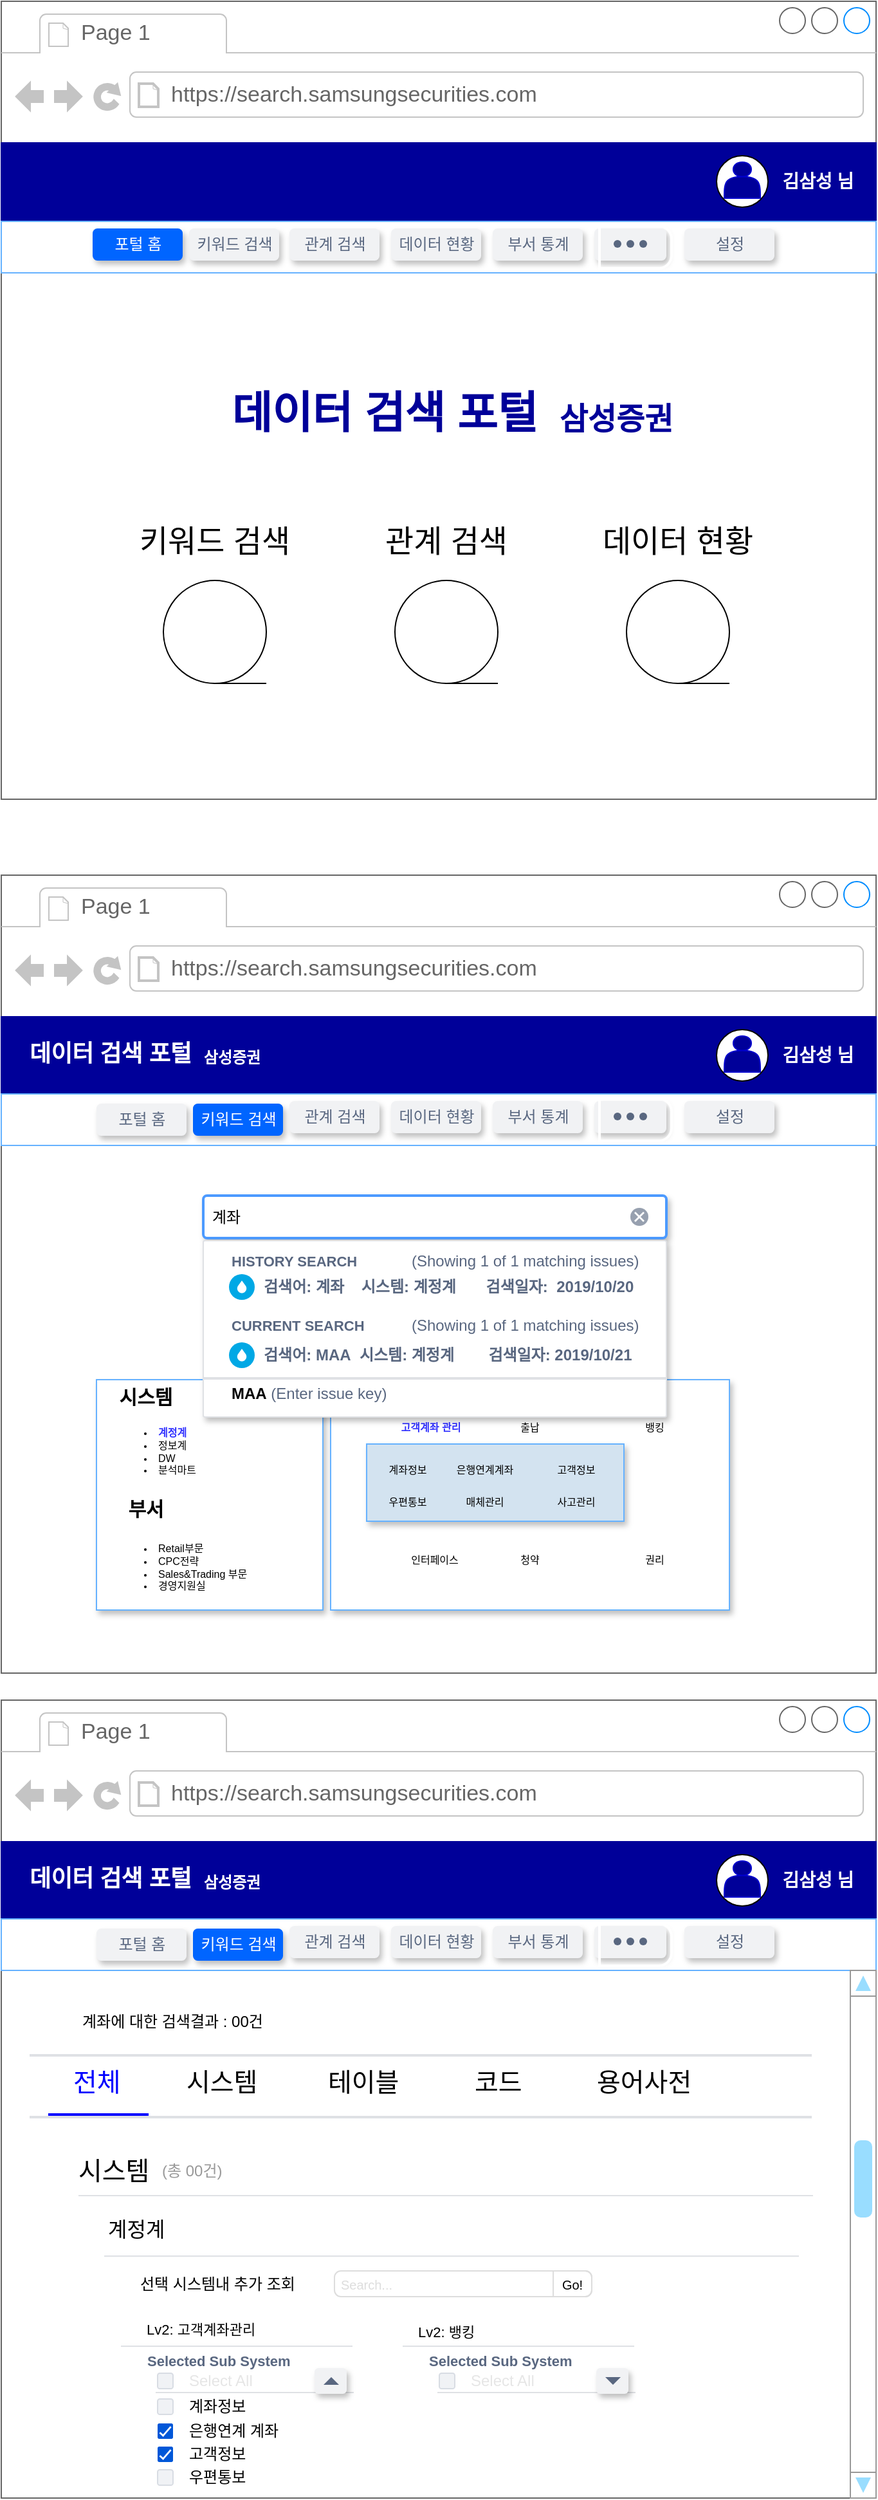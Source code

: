 <mxfile version="12.1.3" type="github" pages="3">
  <diagram id="S1BQ-QaCb_rSmjgJLZ4S" name="Page-1">
    <mxGraphModel dx="744" dy="640" grid="1" gridSize="10" guides="1" tooltips="1" connect="1" arrows="1" fold="1" page="1" pageScale="1" pageWidth="827" pageHeight="1169" math="0" shadow="0">
      <root>
        <mxCell id="0"/>
        <mxCell id="1" parent="0"/>
        <mxCell id="38_1eCyaNACQlzidqit7-1" value="" style="strokeWidth=1;shadow=0;dashed=0;align=center;html=1;shape=mxgraph.mockup.containers.browserWindow;rSize=0;fillColor=#ffffff;strokeColor=#666666;strokeColor2=#008cff;strokeColor3=#c4c4c4;mainText=,;recursiveResize=0;" parent="1" vertex="1">
          <mxGeometry x="50" y="40" width="680" height="620" as="geometry"/>
        </mxCell>
        <mxCell id="38_1eCyaNACQlzidqit7-2" value="Page 1" style="strokeWidth=1;shadow=0;dashed=0;align=center;html=1;shape=mxgraph.mockup.containers.anchor;fontSize=17;fontColor=#666666;align=left;" parent="38_1eCyaNACQlzidqit7-1" vertex="1">
          <mxGeometry x="60" y="12" width="110" height="26" as="geometry"/>
        </mxCell>
        <mxCell id="38_1eCyaNACQlzidqit7-3" value="https://search.samsungsecurities.com" style="strokeWidth=1;shadow=0;dashed=0;align=center;html=1;shape=mxgraph.mockup.containers.anchor;rSize=0;fontSize=17;fontColor=#666666;align=left;" parent="38_1eCyaNACQlzidqit7-1" vertex="1">
          <mxGeometry x="130" y="60" width="250" height="26" as="geometry"/>
        </mxCell>
        <mxCell id="38_1eCyaNACQlzidqit7-6" value="&lt;h1&gt;&lt;br&gt;&lt;/h1&gt;" style="rounded=0;whiteSpace=wrap;html=1;strokeColor=#000099;fillColor=#000099;" parent="38_1eCyaNACQlzidqit7-1" vertex="1">
          <mxGeometry y="110" width="680" height="60" as="geometry"/>
        </mxCell>
        <mxCell id="v0x7pHQmvKE8jV97begg-1" value="&lt;h3&gt;&lt;font color=&quot;#000099&quot; style=&quot;font-size: 34px&quot;&gt;&lt;b&gt;데이터 검색 포털&lt;/b&gt;&lt;/font&gt;&lt;/h3&gt;" style="text;html=1;strokeColor=none;fillColor=none;align=center;verticalAlign=middle;whiteSpace=wrap;rounded=0;fontSize=24;" parent="38_1eCyaNACQlzidqit7-1" vertex="1">
          <mxGeometry x="137.5" y="310" width="320" height="20" as="geometry"/>
        </mxCell>
        <mxCell id="v0x7pHQmvKE8jV97begg-2" value="&lt;h5&gt;&lt;font size=&quot;1&quot; color=&quot;#000099&quot;&gt;&lt;b style=&quot;font-size: 24px&quot;&gt;삼성증권&lt;/b&gt;&lt;/font&gt;&lt;/h5&gt;" style="text;html=1;strokeColor=none;fillColor=none;align=center;verticalAlign=middle;whiteSpace=wrap;rounded=0;fontSize=24;" parent="38_1eCyaNACQlzidqit7-1" vertex="1">
          <mxGeometry x="412.5" y="315" width="130" height="20" as="geometry"/>
        </mxCell>
        <mxCell id="s3t0yR068hZkqlNC1yJM-2" value="" style="shape=tapeData;whiteSpace=wrap;html=1;perimeter=ellipsePerimeter;fontSize=24;" parent="38_1eCyaNACQlzidqit7-1" vertex="1">
          <mxGeometry x="126" y="450" width="80" height="80" as="geometry"/>
        </mxCell>
        <mxCell id="s3t0yR068hZkqlNC1yJM-3" value="" style="shape=tapeData;whiteSpace=wrap;html=1;perimeter=ellipsePerimeter;fontSize=24;" parent="38_1eCyaNACQlzidqit7-1" vertex="1">
          <mxGeometry x="306" y="450" width="80" height="80" as="geometry"/>
        </mxCell>
        <mxCell id="s3t0yR068hZkqlNC1yJM-4" value="" style="shape=tapeData;whiteSpace=wrap;html=1;perimeter=ellipsePerimeter;fontSize=24;" parent="38_1eCyaNACQlzidqit7-1" vertex="1">
          <mxGeometry x="486" y="450" width="80" height="80" as="geometry"/>
        </mxCell>
        <mxCell id="s3t0yR068hZkqlNC1yJM-5" value="키워드 검색" style="text;html=1;strokeColor=none;fillColor=none;align=center;verticalAlign=middle;whiteSpace=wrap;rounded=0;fontSize=24;" parent="38_1eCyaNACQlzidqit7-1" vertex="1">
          <mxGeometry x="81" y="410" width="170" height="20" as="geometry"/>
        </mxCell>
        <mxCell id="s3t0yR068hZkqlNC1yJM-6" value="관계 검색" style="text;html=1;strokeColor=none;fillColor=none;align=center;verticalAlign=middle;whiteSpace=wrap;rounded=0;fontSize=24;" parent="38_1eCyaNACQlzidqit7-1" vertex="1">
          <mxGeometry x="261" y="410" width="170" height="20" as="geometry"/>
        </mxCell>
        <mxCell id="s3t0yR068hZkqlNC1yJM-7" value="데이터 현황" style="text;html=1;strokeColor=none;fillColor=none;align=center;verticalAlign=middle;whiteSpace=wrap;rounded=0;fontSize=24;" parent="38_1eCyaNACQlzidqit7-1" vertex="1">
          <mxGeometry x="441" y="410" width="170" height="20" as="geometry"/>
        </mxCell>
        <mxCell id="s3t0yR068hZkqlNC1yJM-9" value="" style="ellipse;whiteSpace=wrap;html=1;aspect=fixed;fontSize=24;" parent="38_1eCyaNACQlzidqit7-1" vertex="1">
          <mxGeometry x="556" y="120" width="40" height="40" as="geometry"/>
        </mxCell>
        <mxCell id="s3t0yR068hZkqlNC1yJM-8" value="" style="shape=actor;whiteSpace=wrap;html=1;fontSize=24;fontColor=#000099;fillColor=#000099;strokeColor=#0000CC;" parent="38_1eCyaNACQlzidqit7-1" vertex="1">
          <mxGeometry x="562" y="125" width="28" height="28" as="geometry"/>
        </mxCell>
        <mxCell id="s3t0yR068hZkqlNC1yJM-11" value="김삼성 님" style="text;html=1;strokeColor=none;fillColor=none;align=center;verticalAlign=middle;whiteSpace=wrap;rounded=0;labelBackgroundColor=none;fontSize=14;fontColor=#FFFFFF;fontStyle=1" parent="38_1eCyaNACQlzidqit7-1" vertex="1">
          <mxGeometry x="595" y="130" width="80" height="20" as="geometry"/>
        </mxCell>
        <mxCell id="s3t0yR068hZkqlNC1yJM-14" value="" style="strokeWidth=1;shadow=0;dashed=0;align=center;html=1;shape=mxgraph.mockup.containers.browserWindow;rSize=0;fillColor=none;strokeColor=#666666;strokeColor2=#008cff;strokeColor3=#c4c4c4;mainText=,;recursiveResize=0;fontSize=8;" parent="1" vertex="1">
          <mxGeometry x="50" y="719" width="680" height="620" as="geometry"/>
        </mxCell>
        <mxCell id="s3t0yR068hZkqlNC1yJM-15" value="Page 1" style="strokeWidth=1;shadow=0;dashed=0;align=center;html=1;shape=mxgraph.mockup.containers.anchor;fontSize=17;fontColor=#666666;align=left;" parent="s3t0yR068hZkqlNC1yJM-14" vertex="1">
          <mxGeometry x="60" y="12" width="110" height="26" as="geometry"/>
        </mxCell>
        <mxCell id="s3t0yR068hZkqlNC1yJM-16" value="https://search.samsungsecurities.com" style="strokeWidth=1;shadow=0;dashed=0;align=center;html=1;shape=mxgraph.mockup.containers.anchor;rSize=0;fontSize=17;fontColor=#666666;align=left;" parent="s3t0yR068hZkqlNC1yJM-14" vertex="1">
          <mxGeometry x="130" y="60" width="250" height="26" as="geometry"/>
        </mxCell>
        <mxCell id="s3t0yR068hZkqlNC1yJM-17" value="&lt;h1&gt;&lt;br&gt;&lt;/h1&gt;" style="rounded=0;whiteSpace=wrap;html=1;strokeColor=#000099;fillColor=#000099;" parent="s3t0yR068hZkqlNC1yJM-14" vertex="1">
          <mxGeometry y="110" width="680" height="60" as="geometry"/>
        </mxCell>
        <mxCell id="s3t0yR068hZkqlNC1yJM-18" value="&lt;h3 style=&quot;font-size: 18px;&quot;&gt;&lt;font style=&quot;font-size: 18px;&quot;&gt;&lt;b style=&quot;font-size: 18px;&quot;&gt;데이터 검색 포털&lt;/b&gt;&lt;/font&gt;&lt;/h3&gt;" style="text;html=1;strokeColor=none;fillColor=none;align=center;verticalAlign=middle;whiteSpace=wrap;rounded=0;fontSize=18;fontColor=#FFFFFF;" parent="s3t0yR068hZkqlNC1yJM-14" vertex="1">
          <mxGeometry x="10" y="129" width="150" height="20" as="geometry"/>
        </mxCell>
        <mxCell id="s3t0yR068hZkqlNC1yJM-19" value="&lt;h5 style=&quot;font-size: 12px;&quot;&gt;&lt;font style=&quot;font-size: 12px;&quot;&gt;&lt;b style=&quot;font-size: 12px;&quot;&gt;삼성증권&lt;/b&gt;&lt;/font&gt;&lt;/h5&gt;" style="text;html=1;strokeColor=none;fillColor=none;align=center;verticalAlign=middle;whiteSpace=wrap;rounded=0;fontSize=12;fontColor=#FFFFFF;" parent="s3t0yR068hZkqlNC1yJM-14" vertex="1">
          <mxGeometry x="140" y="132" width="79" height="20" as="geometry"/>
        </mxCell>
        <mxCell id="s3t0yR068hZkqlNC1yJM-26" value="" style="ellipse;whiteSpace=wrap;html=1;aspect=fixed;fontSize=24;" parent="s3t0yR068hZkqlNC1yJM-14" vertex="1">
          <mxGeometry x="556" y="120" width="40" height="40" as="geometry"/>
        </mxCell>
        <mxCell id="s3t0yR068hZkqlNC1yJM-27" value="" style="shape=actor;whiteSpace=wrap;html=1;fontSize=24;fontColor=#000099;fillColor=#000099;strokeColor=#0000CC;" parent="s3t0yR068hZkqlNC1yJM-14" vertex="1">
          <mxGeometry x="562" y="125" width="28" height="28" as="geometry"/>
        </mxCell>
        <mxCell id="s3t0yR068hZkqlNC1yJM-28" value="김삼성 님" style="text;html=1;strokeColor=none;fillColor=none;align=center;verticalAlign=middle;whiteSpace=wrap;rounded=0;labelBackgroundColor=none;fontSize=14;fontColor=#FFFFFF;fontStyle=1" parent="s3t0yR068hZkqlNC1yJM-14" vertex="1">
          <mxGeometry x="595" y="130" width="80" height="20" as="geometry"/>
        </mxCell>
        <mxCell id="qomcjagTp5DyHuAvSU2s-2" value="" style="rounded=0;whiteSpace=wrap;html=1;strokeColor=#66B2FF;fillColor=#FFFFFF;" parent="s3t0yR068hZkqlNC1yJM-14" vertex="1">
          <mxGeometry y="170" width="680" height="40" as="geometry"/>
        </mxCell>
        <mxCell id="qomcjagTp5DyHuAvSU2s-21" value="키워드 검색" style="rounded=1;fillColor=#0065FF;align=center;strokeColor=none;html=1;fontColor=#ffffff;fontSize=12;shadow=1;" parent="s3t0yR068hZkqlNC1yJM-14" vertex="1">
          <mxGeometry x="149" y="177.5" width="70" height="25" as="geometry"/>
        </mxCell>
        <mxCell id="qomcjagTp5DyHuAvSU2s-22" value="포털 홈" style="rounded=1;fillColor=#F1F2F4;align=center;strokeColor=none;html=1;fontColor=#596780;fontSize=12;shadow=1;" parent="s3t0yR068hZkqlNC1yJM-14" vertex="1">
          <mxGeometry x="74" y="177.5" width="70" height="25" as="geometry"/>
        </mxCell>
        <mxCell id="qomcjagTp5DyHuAvSU2s-23" value="관계 검색" style="rounded=1;fillColor=#F1F2F4;align=center;strokeColor=none;html=1;fontColor=#596780;fontSize=12;shadow=1;" parent="s3t0yR068hZkqlNC1yJM-14" vertex="1">
          <mxGeometry x="224" y="175.5" width="70" height="25" as="geometry"/>
        </mxCell>
        <mxCell id="qomcjagTp5DyHuAvSU2s-29" value="" style="rounded=1;fillColor=#F1F2F4;align=center;strokeColor=none;html=1;fontColor=#596780;fontSize=8;shadow=1;" parent="s3t0yR068hZkqlNC1yJM-14" vertex="1">
          <mxGeometry x="461" y="175.5" width="56" height="25" as="geometry"/>
        </mxCell>
        <mxCell id="qomcjagTp5DyHuAvSU2s-33" value="데이터 현황" style="rounded=1;fillColor=#F1F2F4;align=center;strokeColor=none;html=1;fontColor=#596780;fontSize=12;shadow=1;" parent="s3t0yR068hZkqlNC1yJM-14" vertex="1">
          <mxGeometry x="303" y="175.5" width="70" height="25" as="geometry"/>
        </mxCell>
        <mxCell id="qomcjagTp5DyHuAvSU2s-34" value="부서 통계" style="rounded=1;fillColor=#F1F2F4;align=center;strokeColor=none;html=1;fontColor=#596780;fontSize=12;shadow=1;" parent="s3t0yR068hZkqlNC1yJM-14" vertex="1">
          <mxGeometry x="382" y="175.5" width="70" height="25" as="geometry"/>
        </mxCell>
        <mxCell id="qomcjagTp5DyHuAvSU2s-52" value="" style="strokeWidth=1;shadow=0;dashed=0;align=center;html=1;shape=mxgraph.mockup.rightButton;rSize=10;fontSize=12;fontColor=#596780;fontStyle=0;fillColor=none;strokeColor=#ffffff;strokeWidth=2;resizeHeight=1;" parent="s3t0yR068hZkqlNC1yJM-14" vertex="1">
          <mxGeometry x="465" y="173.5" width="56" height="33" as="geometry">
            <mxPoint x="-56" as="offset"/>
          </mxGeometry>
        </mxCell>
        <mxCell id="qomcjagTp5DyHuAvSU2s-53" value="" style="shape=ellipse;fillColor=#596780;strokeColor=none;html=1" parent="qomcjagTp5DyHuAvSU2s-52" vertex="1">
          <mxGeometry x="11" y="11" width="6" height="6" as="geometry"/>
        </mxCell>
        <mxCell id="qomcjagTp5DyHuAvSU2s-54" value="" style="shape=ellipse;fillColor=#596780;strokeColor=none;html=1" parent="qomcjagTp5DyHuAvSU2s-52" vertex="1">
          <mxGeometry x="21" y="11" width="6" height="6" as="geometry"/>
        </mxCell>
        <mxCell id="qomcjagTp5DyHuAvSU2s-55" value="" style="shape=ellipse;fillColor=#596780;strokeColor=none;html=1" parent="qomcjagTp5DyHuAvSU2s-52" vertex="1">
          <mxGeometry x="31" y="11" width="6" height="6" as="geometry"/>
        </mxCell>
        <mxCell id="qomcjagTp5DyHuAvSU2s-56" value="설정" style="rounded=1;fillColor=#F1F2F4;align=center;strokeColor=none;html=1;fontColor=#596780;fontSize=12;shadow=1;" parent="s3t0yR068hZkqlNC1yJM-14" vertex="1">
          <mxGeometry x="531" y="175.5" width="70" height="25" as="geometry"/>
        </mxCell>
        <mxCell id="qomcjagTp5DyHuAvSU2s-79" value="" style="rounded=0;whiteSpace=wrap;html=1;shadow=1;strokeColor=#66B2FF;fillColor=#FFFFFF;fontSize=8;" parent="s3t0yR068hZkqlNC1yJM-14" vertex="1">
          <mxGeometry x="74" y="392" width="176" height="179" as="geometry"/>
        </mxCell>
        <mxCell id="qomcjagTp5DyHuAvSU2s-80" value="&lt;font style=&quot;font-size: 15px&quot;&gt;시스템&lt;/font&gt;" style="text;strokeColor=none;fillColor=none;html=1;fontSize=24;fontStyle=1;verticalAlign=middle;align=center;shadow=1;" parent="s3t0yR068hZkqlNC1yJM-14" vertex="1">
          <mxGeometry x="74" y="393" width="76" height="20" as="geometry"/>
        </mxCell>
        <mxCell id="qomcjagTp5DyHuAvSU2s-83" value="&lt;ul&gt;&lt;li&gt;&lt;b&gt;&lt;font color=&quot;#3333ff&quot;&gt;계정계&lt;/font&gt;&lt;/b&gt;&lt;/li&gt;&lt;li&gt;정보계&lt;/li&gt;&lt;li&gt;DW&lt;/li&gt;&lt;li&gt;분석마트&lt;/li&gt;&lt;/ul&gt;" style="text;strokeColor=none;fillColor=none;html=1;whiteSpace=wrap;verticalAlign=middle;overflow=hidden;shadow=1;fontSize=8;" parent="s3t0yR068hZkqlNC1yJM-14" vertex="1">
          <mxGeometry x="79.5" y="413" width="100" height="70" as="geometry"/>
        </mxCell>
        <mxCell id="qomcjagTp5DyHuAvSU2s-84" value="&lt;font style=&quot;font-size: 15px&quot;&gt;부서&lt;/font&gt;" style="text;strokeColor=none;fillColor=none;html=1;fontSize=24;fontStyle=1;verticalAlign=middle;align=center;shadow=1;" parent="s3t0yR068hZkqlNC1yJM-14" vertex="1">
          <mxGeometry x="73.5" y="480" width="76" height="20" as="geometry"/>
        </mxCell>
        <mxCell id="qomcjagTp5DyHuAvSU2s-85" value="&lt;ul&gt;&lt;li&gt;Retail부문&lt;/li&gt;&lt;li&gt;CPC전략&lt;/li&gt;&lt;li&gt;Sales&amp;amp;Trading 부문&lt;/li&gt;&lt;li&gt;경영지원실&lt;/li&gt;&lt;/ul&gt;" style="text;strokeColor=none;fillColor=none;html=1;whiteSpace=wrap;verticalAlign=middle;overflow=hidden;shadow=1;fontSize=8;" parent="s3t0yR068hZkqlNC1yJM-14" vertex="1">
          <mxGeometry x="80" y="503" width="150" height="70" as="geometry"/>
        </mxCell>
        <mxCell id="qomcjagTp5DyHuAvSU2s-86" value="" style="rounded=0;whiteSpace=wrap;html=1;shadow=1;strokeColor=#66B2FF;fillColor=#FFFFFF;fontSize=8;" parent="s3t0yR068hZkqlNC1yJM-14" vertex="1">
          <mxGeometry x="256" y="392" width="310" height="179" as="geometry"/>
        </mxCell>
        <UserObject label="&lt;font color=&quot;#3333ff&quot;&gt;&lt;b&gt;고객계좌 관리&lt;/b&gt;&lt;/font&gt;" placeholders="1" name="Variable" id="qomcjagTp5DyHuAvSU2s-128">
          <mxCell style="text;html=1;strokeColor=none;fillColor=none;align=center;verticalAlign=middle;whiteSpace=wrap;overflow=hidden;shadow=1;fontSize=8;" parent="s3t0yR068hZkqlNC1yJM-14" vertex="1">
            <mxGeometry x="294" y="419" width="80" height="20" as="geometry"/>
          </mxCell>
        </UserObject>
        <UserObject label="출납" placeholders="1" name="Variable" id="qomcjagTp5DyHuAvSU2s-129">
          <mxCell style="text;html=1;strokeColor=none;fillColor=none;align=center;verticalAlign=middle;whiteSpace=wrap;overflow=hidden;shadow=1;fontSize=8;" parent="s3t0yR068hZkqlNC1yJM-14" vertex="1">
            <mxGeometry x="371" y="419" width="80" height="20" as="geometry"/>
          </mxCell>
        </UserObject>
        <UserObject label="인터페이스" placeholders="1" name="Variable" id="qomcjagTp5DyHuAvSU2s-130">
          <mxCell style="text;html=1;strokeColor=none;fillColor=none;align=center;verticalAlign=middle;whiteSpace=wrap;overflow=hidden;shadow=1;fontSize=8;" parent="s3t0yR068hZkqlNC1yJM-14" vertex="1">
            <mxGeometry x="297" y="522" width="80" height="20" as="geometry"/>
          </mxCell>
        </UserObject>
        <UserObject label="청약" placeholders="1" name="Variable" id="qomcjagTp5DyHuAvSU2s-131">
          <mxCell style="text;html=1;strokeColor=none;fillColor=none;align=center;verticalAlign=middle;whiteSpace=wrap;overflow=hidden;shadow=1;fontSize=8;" parent="s3t0yR068hZkqlNC1yJM-14" vertex="1">
            <mxGeometry x="371" y="522" width="80" height="20" as="geometry"/>
          </mxCell>
        </UserObject>
        <mxCell id="qomcjagTp5DyHuAvSU2s-156" value="" style="rounded=0;whiteSpace=wrap;html=1;shadow=1;strokeColor=#66B2FF;fillColor=#D3E3F0;fontSize=8;" parent="s3t0yR068hZkqlNC1yJM-14" vertex="1">
          <mxGeometry x="284" y="442" width="200" height="60" as="geometry"/>
        </mxCell>
        <UserObject label="계좌정보" placeholders="1" name="Variable" id="qomcjagTp5DyHuAvSU2s-157">
          <mxCell style="text;html=1;strokeColor=none;fillColor=none;align=center;verticalAlign=middle;whiteSpace=wrap;overflow=hidden;shadow=1;fontSize=8;" parent="s3t0yR068hZkqlNC1yJM-14" vertex="1">
            <mxGeometry x="276" y="452" width="80" height="20" as="geometry"/>
          </mxCell>
        </UserObject>
        <UserObject label="은행연계계좌" placeholders="1" name="Variable" id="qomcjagTp5DyHuAvSU2s-158">
          <mxCell style="text;html=1;strokeColor=none;fillColor=none;align=center;verticalAlign=middle;whiteSpace=wrap;overflow=hidden;shadow=1;fontSize=8;" parent="s3t0yR068hZkqlNC1yJM-14" vertex="1">
            <mxGeometry x="336" y="452" width="80" height="20" as="geometry"/>
          </mxCell>
        </UserObject>
        <UserObject label="고객정보" placeholders="1" name="Variable" id="qomcjagTp5DyHuAvSU2s-159">
          <mxCell style="text;html=1;strokeColor=none;fillColor=none;align=center;verticalAlign=middle;whiteSpace=wrap;overflow=hidden;shadow=1;fontSize=8;" parent="s3t0yR068hZkqlNC1yJM-14" vertex="1">
            <mxGeometry x="407" y="452" width="80" height="20" as="geometry"/>
          </mxCell>
        </UserObject>
        <UserObject label="우편통보" placeholders="1" name="Variable" id="qomcjagTp5DyHuAvSU2s-161">
          <mxCell style="text;html=1;strokeColor=none;fillColor=none;align=center;verticalAlign=middle;whiteSpace=wrap;overflow=hidden;shadow=1;fontSize=8;" parent="s3t0yR068hZkqlNC1yJM-14" vertex="1">
            <mxGeometry x="276" y="477" width="80" height="20" as="geometry"/>
          </mxCell>
        </UserObject>
        <UserObject label="매체관리" placeholders="1" name="Variable" id="qomcjagTp5DyHuAvSU2s-162">
          <mxCell style="text;html=1;strokeColor=none;fillColor=none;align=center;verticalAlign=middle;whiteSpace=wrap;overflow=hidden;shadow=1;fontSize=8;" parent="s3t0yR068hZkqlNC1yJM-14" vertex="1">
            <mxGeometry x="336" y="477" width="80" height="20" as="geometry"/>
          </mxCell>
        </UserObject>
        <UserObject label="사고관리" placeholders="1" name="Variable" id="qomcjagTp5DyHuAvSU2s-163">
          <mxCell style="text;html=1;strokeColor=none;fillColor=none;align=center;verticalAlign=middle;whiteSpace=wrap;overflow=hidden;shadow=1;fontSize=8;" parent="s3t0yR068hZkqlNC1yJM-14" vertex="1">
            <mxGeometry x="407" y="477" width="80" height="20" as="geometry"/>
          </mxCell>
        </UserObject>
        <UserObject label="뱅킹" placeholders="1" name="Variable" id="qomcjagTp5DyHuAvSU2s-164">
          <mxCell style="text;html=1;strokeColor=none;fillColor=none;align=center;verticalAlign=middle;whiteSpace=wrap;overflow=hidden;shadow=1;fontSize=8;" parent="s3t0yR068hZkqlNC1yJM-14" vertex="1">
            <mxGeometry x="468" y="419" width="80" height="20" as="geometry"/>
          </mxCell>
        </UserObject>
        <UserObject label="권리" placeholders="1" name="Variable" id="qomcjagTp5DyHuAvSU2s-165">
          <mxCell style="text;html=1;strokeColor=none;fillColor=none;align=center;verticalAlign=middle;whiteSpace=wrap;overflow=hidden;shadow=1;fontSize=8;" parent="s3t0yR068hZkqlNC1yJM-14" vertex="1">
            <mxGeometry x="468" y="522" width="80" height="20" as="geometry"/>
          </mxCell>
        </UserObject>
        <mxCell id="qomcjagTp5DyHuAvSU2s-57" value="" style="rounded=0;whiteSpace=wrap;html=1;strokeColor=#66B2FF;fillColor=#FFFFFF;" parent="1" vertex="1">
          <mxGeometry x="50" y="211" width="680" height="40" as="geometry"/>
        </mxCell>
        <mxCell id="qomcjagTp5DyHuAvSU2s-58" value="포털 홈" style="rounded=1;fillColor=#0065FF;align=center;strokeColor=none;html=1;fontColor=#ffffff;fontSize=12;shadow=1;" parent="1" vertex="1">
          <mxGeometry x="121" y="216.5" width="70" height="25" as="geometry"/>
        </mxCell>
        <mxCell id="qomcjagTp5DyHuAvSU2s-59" value="키워드 검색" style="rounded=1;fillColor=#F1F2F4;align=center;strokeColor=none;html=1;fontColor=#596780;fontSize=12;shadow=1;" parent="1" vertex="1">
          <mxGeometry x="196" y="216.5" width="70" height="25" as="geometry"/>
        </mxCell>
        <mxCell id="qomcjagTp5DyHuAvSU2s-60" value="관계 검색" style="rounded=1;fillColor=#F1F2F4;align=center;strokeColor=none;html=1;fontColor=#596780;fontSize=12;shadow=1;" parent="1" vertex="1">
          <mxGeometry x="274" y="216.5" width="70" height="25" as="geometry"/>
        </mxCell>
        <mxCell id="qomcjagTp5DyHuAvSU2s-61" value="" style="rounded=1;fillColor=#F1F2F4;align=center;strokeColor=none;html=1;fontColor=#596780;fontSize=8;shadow=1;" parent="1" vertex="1">
          <mxGeometry x="511" y="216.5" width="56" height="25" as="geometry"/>
        </mxCell>
        <mxCell id="qomcjagTp5DyHuAvSU2s-62" value="데이터 현황" style="rounded=1;fillColor=#F1F2F4;align=center;strokeColor=none;html=1;fontColor=#596780;fontSize=12;shadow=1;" parent="1" vertex="1">
          <mxGeometry x="353" y="216.5" width="70" height="25" as="geometry"/>
        </mxCell>
        <mxCell id="qomcjagTp5DyHuAvSU2s-63" value="부서 통계" style="rounded=1;fillColor=#F1F2F4;align=center;strokeColor=none;html=1;fontColor=#596780;fontSize=12;shadow=1;" parent="1" vertex="1">
          <mxGeometry x="432" y="216.5" width="70" height="25" as="geometry"/>
        </mxCell>
        <mxCell id="qomcjagTp5DyHuAvSU2s-64" value="" style="strokeWidth=1;shadow=0;dashed=0;align=center;html=1;shape=mxgraph.mockup.rightButton;rSize=10;fontSize=12;fontColor=#596780;fontStyle=0;fillColor=none;strokeColor=#ffffff;strokeWidth=2;resizeHeight=1;" parent="1" vertex="1">
          <mxGeometry x="515" y="214.5" width="56" height="33" as="geometry">
            <mxPoint x="-56" as="offset"/>
          </mxGeometry>
        </mxCell>
        <mxCell id="qomcjagTp5DyHuAvSU2s-65" value="" style="shape=ellipse;fillColor=#596780;strokeColor=none;html=1" parent="qomcjagTp5DyHuAvSU2s-64" vertex="1">
          <mxGeometry x="11" y="11" width="6" height="6" as="geometry"/>
        </mxCell>
        <mxCell id="qomcjagTp5DyHuAvSU2s-66" value="" style="shape=ellipse;fillColor=#596780;strokeColor=none;html=1" parent="qomcjagTp5DyHuAvSU2s-64" vertex="1">
          <mxGeometry x="21" y="11" width="6" height="6" as="geometry"/>
        </mxCell>
        <mxCell id="qomcjagTp5DyHuAvSU2s-67" value="" style="shape=ellipse;fillColor=#596780;strokeColor=none;html=1" parent="qomcjagTp5DyHuAvSU2s-64" vertex="1">
          <mxGeometry x="31" y="11" width="6" height="6" as="geometry"/>
        </mxCell>
        <mxCell id="qomcjagTp5DyHuAvSU2s-68" value="설정" style="rounded=1;fillColor=#F1F2F4;align=center;strokeColor=none;html=1;fontColor=#596780;fontSize=12;shadow=1;" parent="1" vertex="1">
          <mxGeometry x="581" y="216.5" width="70" height="25" as="geometry"/>
        </mxCell>
        <mxCell id="qomcjagTp5DyHuAvSU2s-89" value="계좌" style="rounded=1;arcSize=9;fillColor=#ffffff;strokeColor=#4C9AFF;html=1;strokeWidth=2;spacingLeft=5;fontColor=#000000;align=left;shadow=1;" parent="1" vertex="1">
          <mxGeometry x="207" y="968" width="360" height="33" as="geometry"/>
        </mxCell>
        <mxCell id="qomcjagTp5DyHuAvSU2s-90" value="" style="html=1;shadow=0;dashed=0;shape=mxgraph.atlassian.close;fillColor=#97A0AF;strokeColor=none" parent="qomcjagTp5DyHuAvSU2s-89" vertex="1">
          <mxGeometry x="1" y="0.5" width="14" height="14" relative="1" as="geometry">
            <mxPoint x="-28" y="-7" as="offset"/>
          </mxGeometry>
        </mxCell>
        <mxCell id="qomcjagTp5DyHuAvSU2s-113" value="" style="edgeStyle=orthogonalEdgeStyle;rounded=0;orthogonalLoop=1;jettySize=auto;html=1;fontSize=8;" parent="1" source="qomcjagTp5DyHuAvSU2s-94" edge="1">
          <mxGeometry relative="1" as="geometry">
            <mxPoint x="317" y="1113" as="targetPoint"/>
          </mxGeometry>
        </mxCell>
        <mxCell id="qomcjagTp5DyHuAvSU2s-125" value="" style="edgeStyle=orthogonalEdgeStyle;rounded=0;orthogonalLoop=1;jettySize=auto;html=1;fontSize=8;" parent="1" source="qomcjagTp5DyHuAvSU2s-94" edge="1">
          <mxGeometry relative="1" as="geometry">
            <mxPoint x="317" y="1113" as="targetPoint"/>
          </mxGeometry>
        </mxCell>
        <mxCell id="qomcjagTp5DyHuAvSU2s-91" value="" style="rounded=1;fillColor=#ffffff;strokeColor=#DFE1E5;shadow=1;arcSize=1;fontSize=12;fontColor=#596780;align=center;html=1;verticalAlign=top;spacingTop=5;" parent="1" vertex="1">
          <mxGeometry x="207" y="1003" width="360" height="137" as="geometry"/>
        </mxCell>
        <mxCell id="qomcjagTp5DyHuAvSU2s-92" value="HISTORY SEARCH" style="html=1;fillColor=none;strokeColor=none;fontSize=11;align=left;fontColor=#596780;whiteSpace=wrap;fontStyle=1" parent="qomcjagTp5DyHuAvSU2s-91" vertex="1">
          <mxGeometry width="140" height="20" relative="1" as="geometry">
            <mxPoint x="20" y="6" as="offset"/>
          </mxGeometry>
        </mxCell>
        <mxCell id="qomcjagTp5DyHuAvSU2s-93" value="(Showing 1 of 1 matching issues)" style="html=1;fillColor=none;strokeColor=none;fontSize=12;align=left;fontColor=#596780;whiteSpace=wrap;fontStyle=0" parent="qomcjagTp5DyHuAvSU2s-91" vertex="1">
          <mxGeometry width="200" height="20" relative="1" as="geometry">
            <mxPoint x="160" y="6" as="offset"/>
          </mxGeometry>
        </mxCell>
        <mxCell id="qomcjagTp5DyHuAvSU2s-94" value="&lt;b&gt;검색어: 계좌&amp;nbsp; &amp;nbsp; 시스템: 계정계&amp;nbsp; &amp;nbsp; &amp;nbsp; &amp;nbsp;검색일자:&amp;nbsp; 2019/10/20&lt;/b&gt;" style="shape=ellipse;fillColor=#00A8E5;strokeColor=none;fontSize=12;align=left;fontColor=#596780;fontStyle=0;labelPosition=right;verticalLabelPosition=middle;verticalAlign=middle;html=1;spacingLeft=5" parent="qomcjagTp5DyHuAvSU2s-91" vertex="1">
          <mxGeometry width="20" height="20" relative="1" as="geometry">
            <mxPoint x="20" y="26" as="offset"/>
          </mxGeometry>
        </mxCell>
        <mxCell id="qomcjagTp5DyHuAvSU2s-95" value="" style="html=1;shadow=0;dashed=0;shape=mxgraph.atlassian.location;fillColor=#ffffff;strokeColor=none;flipV=1;html=1;" parent="qomcjagTp5DyHuAvSU2s-94" vertex="1">
          <mxGeometry x="0.5" y="0.5" width="8" height="10" relative="1" as="geometry">
            <mxPoint x="-4" y="-5" as="offset"/>
          </mxGeometry>
        </mxCell>
        <mxCell id="qomcjagTp5DyHuAvSU2s-96" value="CURRENT SEARCH" style="html=1;fillColor=none;strokeColor=none;fontSize=11;align=left;fontColor=#596780;whiteSpace=wrap;fontStyle=1" parent="qomcjagTp5DyHuAvSU2s-91" vertex="1">
          <mxGeometry width="140" height="20" relative="1" as="geometry">
            <mxPoint x="20" y="56" as="offset"/>
          </mxGeometry>
        </mxCell>
        <mxCell id="qomcjagTp5DyHuAvSU2s-97" value="(Showing 1 of 1 matching issues)" style="html=1;fillColor=none;strokeColor=none;fontSize=12;align=left;fontColor=#596780;whiteSpace=wrap;fontStyle=0" parent="qomcjagTp5DyHuAvSU2s-91" vertex="1">
          <mxGeometry width="200" height="20" relative="1" as="geometry">
            <mxPoint x="160" y="56" as="offset"/>
          </mxGeometry>
        </mxCell>
        <mxCell id="qomcjagTp5DyHuAvSU2s-98" value="&lt;b&gt;검색어: MAA&amp;nbsp; 시스템: 계정계&amp;nbsp; &amp;nbsp; &amp;nbsp; &amp;nbsp; 검색일자: 2019/10/21&lt;/b&gt;" style="shape=ellipse;fillColor=#00A8E5;strokeColor=none;fontSize=12;align=left;fontColor=#596780;fontStyle=0;labelPosition=right;verticalLabelPosition=middle;verticalAlign=middle;html=1;spacingLeft=5" parent="qomcjagTp5DyHuAvSU2s-91" vertex="1">
          <mxGeometry width="20" height="20" relative="1" as="geometry">
            <mxPoint x="20" y="79" as="offset"/>
          </mxGeometry>
        </mxCell>
        <mxCell id="qomcjagTp5DyHuAvSU2s-99" value="" style="html=1;shadow=0;dashed=0;shape=mxgraph.atlassian.location;fillColor=#ffffff;strokeColor=none;flipV=1;html=1;" parent="qomcjagTp5DyHuAvSU2s-98" vertex="1">
          <mxGeometry x="0.5" y="0.5" width="8" height="10" relative="1" as="geometry">
            <mxPoint x="-4" y="-5" as="offset"/>
          </mxGeometry>
        </mxCell>
        <mxCell id="qomcjagTp5DyHuAvSU2s-100" value="" style="shape=line;strokeWidth=2;html=1;strokeColor=#DFE1E5" parent="qomcjagTp5DyHuAvSU2s-91" vertex="1">
          <mxGeometry width="360" height="10" relative="1" as="geometry">
            <mxPoint y="102" as="offset"/>
          </mxGeometry>
        </mxCell>
        <mxCell id="qomcjagTp5DyHuAvSU2s-101" value="&lt;font color=&quot;#000000&quot;&gt;&lt;b&gt;MAA&lt;/b&gt;&lt;/font&gt; (Enter issue key)" style="html=1;fillColor=none;strokeColor=none;fontSize=12;align=left;fontColor=#596780;whiteSpace=wrap;fontStyle=0" parent="qomcjagTp5DyHuAvSU2s-91" vertex="1">
          <mxGeometry width="140" height="20" relative="1" as="geometry">
            <mxPoint x="20" y="109" as="offset"/>
          </mxGeometry>
        </mxCell>
        <mxCell id="qomcjagTp5DyHuAvSU2s-166" value="" style="strokeWidth=1;shadow=0;dashed=0;align=center;html=1;shape=mxgraph.mockup.containers.browserWindow;rSize=0;fillColor=none;strokeColor=#666666;strokeColor2=#008cff;strokeColor3=#c4c4c4;mainText=,;recursiveResize=0;fontSize=8;" parent="1" vertex="1">
          <mxGeometry x="50" y="1360" width="680" height="620" as="geometry"/>
        </mxCell>
        <mxCell id="qomcjagTp5DyHuAvSU2s-167" value="Page 1" style="strokeWidth=1;shadow=0;dashed=0;align=center;html=1;shape=mxgraph.mockup.containers.anchor;fontSize=17;fontColor=#666666;align=left;" parent="qomcjagTp5DyHuAvSU2s-166" vertex="1">
          <mxGeometry x="60" y="12" width="110" height="26" as="geometry"/>
        </mxCell>
        <mxCell id="qomcjagTp5DyHuAvSU2s-168" value="https://search.samsungsecurities.com" style="strokeWidth=1;shadow=0;dashed=0;align=center;html=1;shape=mxgraph.mockup.containers.anchor;rSize=0;fontSize=17;fontColor=#666666;align=left;" parent="qomcjagTp5DyHuAvSU2s-166" vertex="1">
          <mxGeometry x="130" y="60" width="250" height="26" as="geometry"/>
        </mxCell>
        <mxCell id="qomcjagTp5DyHuAvSU2s-169" value="&lt;h1&gt;&lt;br&gt;&lt;/h1&gt;" style="rounded=0;whiteSpace=wrap;html=1;strokeColor=#000099;fillColor=#000099;" parent="qomcjagTp5DyHuAvSU2s-166" vertex="1">
          <mxGeometry y="110" width="680" height="60" as="geometry"/>
        </mxCell>
        <mxCell id="qomcjagTp5DyHuAvSU2s-170" value="&lt;h3 style=&quot;font-size: 18px;&quot;&gt;&lt;font style=&quot;font-size: 18px;&quot;&gt;&lt;b style=&quot;font-size: 18px;&quot;&gt;데이터 검색 포털&lt;/b&gt;&lt;/font&gt;&lt;/h3&gt;" style="text;html=1;strokeColor=none;fillColor=none;align=center;verticalAlign=middle;whiteSpace=wrap;rounded=0;fontSize=18;fontColor=#FFFFFF;" parent="qomcjagTp5DyHuAvSU2s-166" vertex="1">
          <mxGeometry x="10" y="129" width="150" height="20" as="geometry"/>
        </mxCell>
        <mxCell id="qomcjagTp5DyHuAvSU2s-171" value="&lt;h5 style=&quot;font-size: 12px;&quot;&gt;&lt;font style=&quot;font-size: 12px;&quot;&gt;&lt;b style=&quot;font-size: 12px;&quot;&gt;삼성증권&lt;/b&gt;&lt;/font&gt;&lt;/h5&gt;" style="text;html=1;strokeColor=none;fillColor=none;align=center;verticalAlign=middle;whiteSpace=wrap;rounded=0;fontSize=12;fontColor=#FFFFFF;" parent="qomcjagTp5DyHuAvSU2s-166" vertex="1">
          <mxGeometry x="140" y="132" width="79" height="20" as="geometry"/>
        </mxCell>
        <mxCell id="qomcjagTp5DyHuAvSU2s-172" value="" style="ellipse;whiteSpace=wrap;html=1;aspect=fixed;fontSize=24;" parent="qomcjagTp5DyHuAvSU2s-166" vertex="1">
          <mxGeometry x="556" y="120" width="40" height="40" as="geometry"/>
        </mxCell>
        <mxCell id="qomcjagTp5DyHuAvSU2s-173" value="" style="shape=actor;whiteSpace=wrap;html=1;fontSize=24;fontColor=#000099;fillColor=#000099;strokeColor=#0000CC;" parent="qomcjagTp5DyHuAvSU2s-166" vertex="1">
          <mxGeometry x="562" y="125" width="28" height="28" as="geometry"/>
        </mxCell>
        <mxCell id="qomcjagTp5DyHuAvSU2s-174" value="김삼성 님" style="text;html=1;strokeColor=none;fillColor=none;align=center;verticalAlign=middle;whiteSpace=wrap;rounded=0;labelBackgroundColor=none;fontSize=14;fontColor=#FFFFFF;fontStyle=1" parent="qomcjagTp5DyHuAvSU2s-166" vertex="1">
          <mxGeometry x="595" y="130" width="80" height="20" as="geometry"/>
        </mxCell>
        <mxCell id="qomcjagTp5DyHuAvSU2s-175" value="" style="rounded=0;whiteSpace=wrap;html=1;strokeColor=#66B2FF;fillColor=#FFFFFF;" parent="qomcjagTp5DyHuAvSU2s-166" vertex="1">
          <mxGeometry y="170" width="680" height="40" as="geometry"/>
        </mxCell>
        <mxCell id="qomcjagTp5DyHuAvSU2s-176" value="키워드 검색" style="rounded=1;fillColor=#0065FF;align=center;strokeColor=none;html=1;fontColor=#ffffff;fontSize=12;shadow=1;" parent="qomcjagTp5DyHuAvSU2s-166" vertex="1">
          <mxGeometry x="149" y="177.5" width="70" height="25" as="geometry"/>
        </mxCell>
        <mxCell id="qomcjagTp5DyHuAvSU2s-177" value="포털 홈" style="rounded=1;fillColor=#F1F2F4;align=center;strokeColor=none;html=1;fontColor=#596780;fontSize=12;shadow=1;" parent="qomcjagTp5DyHuAvSU2s-166" vertex="1">
          <mxGeometry x="74" y="177.5" width="70" height="25" as="geometry"/>
        </mxCell>
        <mxCell id="qomcjagTp5DyHuAvSU2s-178" value="관계 검색" style="rounded=1;fillColor=#F1F2F4;align=center;strokeColor=none;html=1;fontColor=#596780;fontSize=12;shadow=1;" parent="qomcjagTp5DyHuAvSU2s-166" vertex="1">
          <mxGeometry x="224" y="175.5" width="70" height="25" as="geometry"/>
        </mxCell>
        <mxCell id="qomcjagTp5DyHuAvSU2s-179" value="" style="rounded=1;fillColor=#F1F2F4;align=center;strokeColor=none;html=1;fontColor=#596780;fontSize=8;shadow=1;" parent="qomcjagTp5DyHuAvSU2s-166" vertex="1">
          <mxGeometry x="461" y="175.5" width="56" height="25" as="geometry"/>
        </mxCell>
        <mxCell id="qomcjagTp5DyHuAvSU2s-180" value="데이터 현황" style="rounded=1;fillColor=#F1F2F4;align=center;strokeColor=none;html=1;fontColor=#596780;fontSize=12;shadow=1;" parent="qomcjagTp5DyHuAvSU2s-166" vertex="1">
          <mxGeometry x="303" y="175.5" width="70" height="25" as="geometry"/>
        </mxCell>
        <mxCell id="qomcjagTp5DyHuAvSU2s-181" value="부서 통계" style="rounded=1;fillColor=#F1F2F4;align=center;strokeColor=none;html=1;fontColor=#596780;fontSize=12;shadow=1;" parent="qomcjagTp5DyHuAvSU2s-166" vertex="1">
          <mxGeometry x="382" y="175.5" width="70" height="25" as="geometry"/>
        </mxCell>
        <mxCell id="qomcjagTp5DyHuAvSU2s-182" value="" style="strokeWidth=1;shadow=0;dashed=0;align=center;html=1;shape=mxgraph.mockup.rightButton;rSize=10;fontSize=12;fontColor=#596780;fontStyle=0;fillColor=none;strokeColor=#ffffff;strokeWidth=2;resizeHeight=1;" parent="qomcjagTp5DyHuAvSU2s-166" vertex="1">
          <mxGeometry x="465" y="173.5" width="56" height="33" as="geometry">
            <mxPoint x="-56" as="offset"/>
          </mxGeometry>
        </mxCell>
        <mxCell id="qomcjagTp5DyHuAvSU2s-183" value="" style="shape=ellipse;fillColor=#596780;strokeColor=none;html=1" parent="qomcjagTp5DyHuAvSU2s-182" vertex="1">
          <mxGeometry x="11" y="11" width="6" height="6" as="geometry"/>
        </mxCell>
        <mxCell id="qomcjagTp5DyHuAvSU2s-184" value="" style="shape=ellipse;fillColor=#596780;strokeColor=none;html=1" parent="qomcjagTp5DyHuAvSU2s-182" vertex="1">
          <mxGeometry x="21" y="11" width="6" height="6" as="geometry"/>
        </mxCell>
        <mxCell id="qomcjagTp5DyHuAvSU2s-185" value="" style="shape=ellipse;fillColor=#596780;strokeColor=none;html=1" parent="qomcjagTp5DyHuAvSU2s-182" vertex="1">
          <mxGeometry x="31" y="11" width="6" height="6" as="geometry"/>
        </mxCell>
        <mxCell id="qomcjagTp5DyHuAvSU2s-186" value="설정" style="rounded=1;fillColor=#F1F2F4;align=center;strokeColor=none;html=1;fontColor=#596780;fontSize=12;shadow=1;" parent="qomcjagTp5DyHuAvSU2s-166" vertex="1">
          <mxGeometry x="531" y="175.5" width="70" height="25" as="geometry"/>
        </mxCell>
        <mxCell id="qomcjagTp5DyHuAvSU2s-226" value="" style="verticalLabelPosition=bottom;shadow=0;dashed=0;align=center;html=1;verticalAlign=top;strokeWidth=1;shape=mxgraph.mockup.navigation.scrollBar;fillColor=#ffffff;strokeColor=#999999;barPos=63.871;fillColor2=#99ddff;strokeColor2=none;direction=north;fontSize=8;" parent="qomcjagTp5DyHuAvSU2s-166" vertex="1">
          <mxGeometry x="660" y="210" width="20" height="410" as="geometry"/>
        </mxCell>
        <mxCell id="qomcjagTp5DyHuAvSU2s-251" value="시스템" style="html=1;shadow=0;dashed=0;shape=mxgraph.bootstrap.rect;strokeColor=none;fillColor=none;fontSize=20;align=left;spacingLeft=10;" parent="qomcjagTp5DyHuAvSU2s-166" vertex="1">
          <mxGeometry x="47.5" y="350" width="96" height="30" as="geometry"/>
        </mxCell>
        <mxCell id="qomcjagTp5DyHuAvSU2s-253" value="&lt;font style=&quot;font-size: 12px&quot;&gt;계좌에 대한 검색결과 : 00건&lt;/font&gt;" style="html=1;shadow=0;dashed=0;shape=mxgraph.bootstrap.rect;strokeColor=none;fillColor=none;fontSize=12;align=left;spacingLeft=10;" parent="qomcjagTp5DyHuAvSU2s-166" vertex="1">
          <mxGeometry x="51" y="240" width="250" height="20" as="geometry"/>
        </mxCell>
        <mxCell id="qomcjagTp5DyHuAvSU2s-255" value="(총 00건)" style="html=1;shadow=0;dashed=0;shape=mxgraph.bootstrap.rect;strokeColor=none;fillColor=none;fontSize=12;align=left;spacingLeft=10;fontColor=#999999;" parent="qomcjagTp5DyHuAvSU2s-166" vertex="1">
          <mxGeometry x="112.5" y="355" width="67" height="22" as="geometry"/>
        </mxCell>
        <mxCell id="qomcjagTp5DyHuAvSU2s-256" value="" style="shape=line;strokeWidth=2;html=1;strokeColor=#DFE1E5" parent="qomcjagTp5DyHuAvSU2s-166" vertex="1">
          <mxGeometry x="22" y="271" width="608" height="10" as="geometry">
            <mxPoint y="102" as="offset"/>
          </mxGeometry>
        </mxCell>
        <mxCell id="qomcjagTp5DyHuAvSU2s-257" value="" style="shape=line;strokeWidth=2;html=1;strokeColor=#DFE1E5" parent="qomcjagTp5DyHuAvSU2s-166" vertex="1">
          <mxGeometry x="22" y="319" width="608" height="10" as="geometry">
            <mxPoint y="102" as="offset"/>
          </mxGeometry>
        </mxCell>
        <mxCell id="qomcjagTp5DyHuAvSU2s-258" value="&lt;font color=&quot;#0000ff&quot;&gt;전체&lt;/font&gt;" style="html=1;shadow=0;dashed=0;shape=mxgraph.bootstrap.rect;strokeColor=none;fillColor=none;fontSize=20;align=left;spacingLeft=10;" parent="qomcjagTp5DyHuAvSU2s-166" vertex="1">
          <mxGeometry x="44" y="281" width="96" height="30" as="geometry"/>
        </mxCell>
        <mxCell id="qomcjagTp5DyHuAvSU2s-259" value="시스템" style="html=1;shadow=0;dashed=0;shape=mxgraph.bootstrap.rect;strokeColor=none;fillColor=none;fontSize=20;align=left;spacingLeft=10;" parent="qomcjagTp5DyHuAvSU2s-166" vertex="1">
          <mxGeometry x="131.5" y="281" width="96" height="30" as="geometry"/>
        </mxCell>
        <mxCell id="qomcjagTp5DyHuAvSU2s-260" value="테이블" style="html=1;shadow=0;dashed=0;shape=mxgraph.bootstrap.rect;strokeColor=none;fillColor=none;fontSize=20;align=left;spacingLeft=10;" parent="qomcjagTp5DyHuAvSU2s-166" vertex="1">
          <mxGeometry x="242" y="281" width="96" height="30" as="geometry"/>
        </mxCell>
        <mxCell id="qomcjagTp5DyHuAvSU2s-261" value="코드" style="html=1;shadow=0;dashed=0;shape=mxgraph.bootstrap.rect;strokeColor=none;fillColor=none;fontSize=20;align=left;spacingLeft=10;" parent="qomcjagTp5DyHuAvSU2s-166" vertex="1">
          <mxGeometry x="356" y="281" width="96" height="30" as="geometry"/>
        </mxCell>
        <mxCell id="qomcjagTp5DyHuAvSU2s-262" value="용어사전" style="html=1;shadow=0;dashed=0;shape=mxgraph.bootstrap.rect;strokeColor=none;fillColor=none;fontSize=20;align=left;spacingLeft=10;" parent="qomcjagTp5DyHuAvSU2s-166" vertex="1">
          <mxGeometry x="451" y="281" width="96" height="30" as="geometry"/>
        </mxCell>
        <mxCell id="qomcjagTp5DyHuAvSU2s-263" value="" style="shape=line;strokeWidth=2;html=1;strokeColor=#0000FF;" parent="qomcjagTp5DyHuAvSU2s-166" vertex="1">
          <mxGeometry x="36.5" y="317" width="78" height="10" as="geometry">
            <mxPoint y="102" as="offset"/>
          </mxGeometry>
        </mxCell>
        <mxCell id="qomcjagTp5DyHuAvSU2s-264" value="" style="shape=line;strokeWidth=1;html=1;strokeColor=#DFE1E5" parent="qomcjagTp5DyHuAvSU2s-166" vertex="1">
          <mxGeometry x="60" y="380" width="571" height="10" as="geometry">
            <mxPoint y="102" as="offset"/>
          </mxGeometry>
        </mxCell>
        <mxCell id="qomcjagTp5DyHuAvSU2s-272" value="&lt;font style=&quot;font-size: 16px&quot;&gt;계정계&lt;/font&gt;" style="html=1;shadow=0;dashed=0;shape=mxgraph.bootstrap.rect;strokeColor=none;fillColor=none;fontSize=20;align=left;spacingLeft=10;" parent="qomcjagTp5DyHuAvSU2s-166" vertex="1">
          <mxGeometry x="71" y="394" width="96" height="30" as="geometry"/>
        </mxCell>
        <mxCell id="qomcjagTp5DyHuAvSU2s-273" value="" style="shape=line;strokeWidth=1;html=1;strokeColor=#DFE1E5" parent="qomcjagTp5DyHuAvSU2s-166" vertex="1">
          <mxGeometry x="80" y="427" width="540" height="10" as="geometry">
            <mxPoint y="102" as="offset"/>
          </mxGeometry>
        </mxCell>
        <mxCell id="qomcjagTp5DyHuAvSU2s-274" value="&lt;font style=&quot;font-size: 11px&quot;&gt;Lv2: 고객계좌관리&lt;/font&gt;" style="html=1;shadow=0;dashed=0;shape=mxgraph.bootstrap.rect;strokeColor=none;fillColor=none;fontSize=20;align=left;spacingLeft=10;" parent="qomcjagTp5DyHuAvSU2s-166" vertex="1">
          <mxGeometry x="101" y="470" width="189" height="30" as="geometry"/>
        </mxCell>
        <mxCell id="qomcjagTp5DyHuAvSU2s-265" value="Selected Sub System" style="fillColor=none;strokeColor=none;fontSize=11;fontStyle=1;align=left;fontColor=#596780;shadow=1;" parent="qomcjagTp5DyHuAvSU2s-166" vertex="1">
          <mxGeometry x="111.5" y="503" width="150" height="20" as="geometry"/>
        </mxCell>
        <mxCell id="qomcjagTp5DyHuAvSU2s-266" value="계좌정보" style="rounded=1;fillColor=#F0F2F5;strokeColor=#D8DCE3;fontColor=#000000;align=left;verticalAlign=middle;fontStyle=0;fontSize=12;labelPosition=right;verticalLabelPosition=middle;spacingLeft=10;html=1;shadow=0;dashed=0" parent="qomcjagTp5DyHuAvSU2s-166" vertex="1">
          <mxGeometry x="121.5" y="543" width="12" height="12" as="geometry"/>
        </mxCell>
        <mxCell id="qomcjagTp5DyHuAvSU2s-267" value="은행연계 계좌" style="html=1;shadow=0;dashed=0;shape=mxgraph.atlassian.checkbox_2;fillColor=#0057D8;strokeColor=none;fontColor=#000000;align=left;verticalAlign=middle;fontStyle=0;fontSize=12;labelPosition=right;verticalLabelPosition=middle;spacingLeft=10" parent="qomcjagTp5DyHuAvSU2s-166" vertex="1">
          <mxGeometry x="121.5" y="562" width="12" height="12" as="geometry"/>
        </mxCell>
        <mxCell id="qomcjagTp5DyHuAvSU2s-268" value="고객정보" style="html=1;shadow=0;dashed=0;shape=mxgraph.atlassian.checkbox_2;fillColor=#0057D8;strokeColor=none;fontColor=#000000;align=left;verticalAlign=middle;fontStyle=0;fontSize=12;labelPosition=right;verticalLabelPosition=middle;spacingLeft=10" parent="qomcjagTp5DyHuAvSU2s-166" vertex="1">
          <mxGeometry x="121.5" y="580" width="12" height="12" as="geometry"/>
        </mxCell>
        <mxCell id="qomcjagTp5DyHuAvSU2s-269" value="우편통보" style="rounded=1;fillColor=#F0F2F5;strokeColor=#D8DCE3;fontColor=#000000;align=left;verticalAlign=middle;fontStyle=0;fontSize=12;labelPosition=right;verticalLabelPosition=middle;spacingLeft=10;html=1;shadow=0;dashed=0" parent="qomcjagTp5DyHuAvSU2s-166" vertex="1">
          <mxGeometry x="121.5" y="598" width="12" height="12" as="geometry"/>
        </mxCell>
        <mxCell id="qomcjagTp5DyHuAvSU2s-277" value="" style="shape=line;strokeWidth=1;html=1;strokeColor=#DFE1E5" parent="qomcjagTp5DyHuAvSU2s-166" vertex="1">
          <mxGeometry x="93" y="497" width="180" height="10" as="geometry">
            <mxPoint y="102" as="offset"/>
          </mxGeometry>
        </mxCell>
        <mxCell id="qomcjagTp5DyHuAvSU2s-290" value="" style="shape=line;strokeWidth=1;html=1;strokeColor=#DFE1E5" parent="qomcjagTp5DyHuAvSU2s-166" vertex="1">
          <mxGeometry x="120" y="533" width="154" height="10" as="geometry">
            <mxPoint y="102" as="offset"/>
          </mxGeometry>
        </mxCell>
        <mxCell id="qomcjagTp5DyHuAvSU2s-291" value="Selected Sub System" style="fillColor=none;strokeColor=none;fontSize=11;fontStyle=1;align=left;fontColor=#596780;shadow=1;" parent="qomcjagTp5DyHuAvSU2s-166" vertex="1">
          <mxGeometry x="330.5" y="503" width="150" height="20" as="geometry"/>
        </mxCell>
        <mxCell id="qomcjagTp5DyHuAvSU2s-298" value="" style="shape=line;strokeWidth=1;html=1;strokeColor=#DFE1E5" parent="qomcjagTp5DyHuAvSU2s-166" vertex="1">
          <mxGeometry x="312" y="497" width="180" height="10" as="geometry">
            <mxPoint y="102" as="offset"/>
          </mxGeometry>
        </mxCell>
        <mxCell id="qomcjagTp5DyHuAvSU2s-299" value="" style="shape=line;strokeWidth=1;html=1;strokeColor=#DFE1E5" parent="qomcjagTp5DyHuAvSU2s-166" vertex="1">
          <mxGeometry x="339" y="533" width="154" height="10" as="geometry">
            <mxPoint y="102" as="offset"/>
          </mxGeometry>
        </mxCell>
        <mxCell id="qomcjagTp5DyHuAvSU2s-303" value="&lt;font style=&quot;font-size: 11px&quot;&gt;Lv2: 뱅킹&lt;/font&gt;" style="html=1;shadow=0;dashed=0;shape=mxgraph.bootstrap.rect;strokeColor=none;fillColor=none;fontSize=20;align=left;spacingLeft=10;" parent="qomcjagTp5DyHuAvSU2s-166" vertex="1">
          <mxGeometry x="312" y="472" width="189" height="30" as="geometry"/>
        </mxCell>
        <mxCell id="qomcjagTp5DyHuAvSU2s-304" value="Search..." style="html=1;shadow=0;dashed=0;shape=mxgraph.bootstrap.rrect;fillColor=#ffffff;rSize=5;strokeColor=#dddddd;align=left;spacingLeft=3;fontSize=10;fontColor=#dddddd;whiteSpace=wrap;" parent="qomcjagTp5DyHuAvSU2s-166" vertex="1">
          <mxGeometry x="259" y="443.5" width="200" height="20" as="geometry"/>
        </mxCell>
        <mxCell id="qomcjagTp5DyHuAvSU2s-305" value="Go!" style="html=1;shadow=0;dashed=0;shape=mxgraph.bootstrap.rightButton;rSize=5;strokeColor=#dddddd;fillColor=none;fontSize=10;whiteSpace=wrap;resizeHeight=1;" parent="qomcjagTp5DyHuAvSU2s-304" vertex="1">
          <mxGeometry x="1" width="30" height="20" relative="1" as="geometry">
            <mxPoint x="-30" as="offset"/>
          </mxGeometry>
        </mxCell>
        <mxCell id="qomcjagTp5DyHuAvSU2s-306" value="&lt;font style=&quot;font-size: 12px&quot;&gt;선택 시스템내 추가 조회&lt;/font&gt;" style="html=1;shadow=0;dashed=0;shape=mxgraph.bootstrap.rect;strokeColor=none;fillColor=none;fontSize=12;align=left;spacingLeft=10;" parent="qomcjagTp5DyHuAvSU2s-166" vertex="1">
          <mxGeometry x="95.5" y="443.5" width="250" height="20" as="geometry"/>
        </mxCell>
        <mxCell id="qomcjagTp5DyHuAvSU2s-285" value="&lt;font color=&quot;#e6e6e6&quot;&gt;Select All&lt;/font&gt;" style="rounded=1;fillColor=#F0F2F5;strokeColor=#D8DCE3;fontColor=#000000;align=left;verticalAlign=middle;fontStyle=0;fontSize=12;labelPosition=right;verticalLabelPosition=middle;spacingLeft=10;html=1;shadow=0;dashed=0" parent="1" vertex="1">
          <mxGeometry x="171.5" y="1883" width="12" height="12" as="geometry"/>
        </mxCell>
        <mxCell id="qomcjagTp5DyHuAvSU2s-288" value="" style="rounded=1;fillColor=#F1F2F4;strokeColor=none;html=1;fontColor=#596780;align=left;fontSize=12;spacingLeft=10;shadow=1;" parent="1" vertex="1">
          <mxGeometry x="293.5" y="1879" width="25" height="20" as="geometry"/>
        </mxCell>
        <mxCell id="qomcjagTp5DyHuAvSU2s-289" value="" style="shape=triangle;direction=south;fillColor=#596780;strokeColor=none;html=1;rotation=180;" parent="qomcjagTp5DyHuAvSU2s-288" vertex="1">
          <mxGeometry x="1" y="0.5" width="12" height="6" relative="1" as="geometry">
            <mxPoint x="-18" y="-3" as="offset"/>
          </mxGeometry>
        </mxCell>
        <mxCell id="qomcjagTp5DyHuAvSU2s-300" value="&lt;font color=&quot;#e6e6e6&quot;&gt;Select All&lt;/font&gt;" style="rounded=1;fillColor=#F0F2F5;strokeColor=#D8DCE3;fontColor=#000000;align=left;verticalAlign=middle;fontStyle=0;fontSize=12;labelPosition=right;verticalLabelPosition=middle;spacingLeft=10;html=1;shadow=0;dashed=0" parent="1" vertex="1">
          <mxGeometry x="390.5" y="1883" width="12" height="12" as="geometry"/>
        </mxCell>
        <mxCell id="qomcjagTp5DyHuAvSU2s-301" value="" style="rounded=1;fillColor=#F1F2F4;strokeColor=none;html=1;fontColor=#596780;align=left;fontSize=12;spacingLeft=10;shadow=1;" parent="1" vertex="1">
          <mxGeometry x="512.5" y="1879" width="25" height="20" as="geometry"/>
        </mxCell>
        <mxCell id="qomcjagTp5DyHuAvSU2s-302" value="" style="shape=triangle;direction=south;fillColor=#596780;strokeColor=none;html=1" parent="qomcjagTp5DyHuAvSU2s-301" vertex="1">
          <mxGeometry x="1" y="0.5" width="12" height="6" relative="1" as="geometry">
            <mxPoint x="-18" y="-3" as="offset"/>
          </mxGeometry>
        </mxCell>
      </root>
    </mxGraphModel>
  </diagram>
  <diagram id="zWTm7hDaTcFqaJYz6V-B" name="Page-2">
    <mxGraphModel dx="854" dy="-443" grid="1" gridSize="10" guides="1" tooltips="1" connect="1" arrows="1" fold="1" page="1" pageScale="1" pageWidth="827" pageHeight="1169" math="0" shadow="0">
      <root>
        <mxCell id="qAHrDnB0hDSFAY0pU5Lq-0"/>
        <mxCell id="qAHrDnB0hDSFAY0pU5Lq-1" parent="qAHrDnB0hDSFAY0pU5Lq-0"/>
        <mxCell id="GrC6OES8FPoE6RvduzA4-0" value="" style="strokeWidth=1;shadow=0;dashed=0;align=center;html=1;shape=mxgraph.mockup.containers.browserWindow;rSize=0;fillColor=none;strokeColor=#666666;strokeColor2=#008cff;strokeColor3=#c4c4c4;mainText=,;recursiveResize=0;fontSize=8;" parent="qAHrDnB0hDSFAY0pU5Lq-1" vertex="1">
          <mxGeometry x="40" y="1200" width="680" height="620" as="geometry"/>
        </mxCell>
        <mxCell id="GrC6OES8FPoE6RvduzA4-1" value="Page 1" style="strokeWidth=1;shadow=0;dashed=0;align=center;html=1;shape=mxgraph.mockup.containers.anchor;fontSize=17;fontColor=#666666;align=left;" parent="GrC6OES8FPoE6RvduzA4-0" vertex="1">
          <mxGeometry x="60" y="12" width="110" height="26" as="geometry"/>
        </mxCell>
        <mxCell id="GrC6OES8FPoE6RvduzA4-2" value="https://search.samsungsecurities.com" style="strokeWidth=1;shadow=0;dashed=0;align=center;html=1;shape=mxgraph.mockup.containers.anchor;rSize=0;fontSize=17;fontColor=#666666;align=left;" parent="GrC6OES8FPoE6RvduzA4-0" vertex="1">
          <mxGeometry x="130" y="60" width="250" height="26" as="geometry"/>
        </mxCell>
        <mxCell id="GrC6OES8FPoE6RvduzA4-3" value="&lt;h1&gt;&lt;br&gt;&lt;/h1&gt;" style="rounded=0;whiteSpace=wrap;html=1;strokeColor=#000099;fillColor=#000099;" parent="GrC6OES8FPoE6RvduzA4-0" vertex="1">
          <mxGeometry y="110" width="680" height="60" as="geometry"/>
        </mxCell>
        <mxCell id="GrC6OES8FPoE6RvduzA4-4" value="&lt;h3 style=&quot;font-size: 18px;&quot;&gt;&lt;font style=&quot;font-size: 18px;&quot;&gt;&lt;b style=&quot;font-size: 18px;&quot;&gt;데이터 검색 포털&lt;/b&gt;&lt;/font&gt;&lt;/h3&gt;" style="text;html=1;strokeColor=none;fillColor=none;align=center;verticalAlign=middle;whiteSpace=wrap;rounded=0;fontSize=18;fontColor=#FFFFFF;" parent="GrC6OES8FPoE6RvduzA4-0" vertex="1">
          <mxGeometry x="10" y="129" width="150" height="20" as="geometry"/>
        </mxCell>
        <mxCell id="GrC6OES8FPoE6RvduzA4-5" value="&lt;h5 style=&quot;font-size: 12px;&quot;&gt;&lt;font style=&quot;font-size: 12px;&quot;&gt;&lt;b style=&quot;font-size: 12px;&quot;&gt;삼성증권&lt;/b&gt;&lt;/font&gt;&lt;/h5&gt;" style="text;html=1;strokeColor=none;fillColor=none;align=center;verticalAlign=middle;whiteSpace=wrap;rounded=0;fontSize=12;fontColor=#FFFFFF;" parent="GrC6OES8FPoE6RvduzA4-0" vertex="1">
          <mxGeometry x="140" y="132" width="79" height="20" as="geometry"/>
        </mxCell>
        <mxCell id="GrC6OES8FPoE6RvduzA4-6" value="" style="ellipse;whiteSpace=wrap;html=1;aspect=fixed;fontSize=24;" parent="GrC6OES8FPoE6RvduzA4-0" vertex="1">
          <mxGeometry x="556" y="120" width="40" height="40" as="geometry"/>
        </mxCell>
        <mxCell id="GrC6OES8FPoE6RvduzA4-7" value="" style="shape=actor;whiteSpace=wrap;html=1;fontSize=24;fontColor=#000099;fillColor=#000099;strokeColor=#0000CC;" parent="GrC6OES8FPoE6RvduzA4-0" vertex="1">
          <mxGeometry x="562" y="125" width="28" height="28" as="geometry"/>
        </mxCell>
        <mxCell id="GrC6OES8FPoE6RvduzA4-8" value="김삼성 님" style="text;html=1;strokeColor=none;fillColor=none;align=center;verticalAlign=middle;whiteSpace=wrap;rounded=0;labelBackgroundColor=none;fontSize=14;fontColor=#FFFFFF;fontStyle=1" parent="GrC6OES8FPoE6RvduzA4-0" vertex="1">
          <mxGeometry x="595" y="130" width="80" height="20" as="geometry"/>
        </mxCell>
        <mxCell id="GrC6OES8FPoE6RvduzA4-9" value="" style="rounded=0;whiteSpace=wrap;html=1;strokeColor=#66B2FF;fillColor=#FFFFFF;" parent="GrC6OES8FPoE6RvduzA4-0" vertex="1">
          <mxGeometry y="170" width="680" height="40" as="geometry"/>
        </mxCell>
        <mxCell id="GrC6OES8FPoE6RvduzA4-10" value="관계 검색" style="rounded=1;fillColor=#0065FF;align=center;strokeColor=none;html=1;fontColor=#ffffff;fontSize=12;shadow=1;" parent="GrC6OES8FPoE6RvduzA4-0" vertex="1">
          <mxGeometry x="227.5" y="177.5" width="70" height="25" as="geometry"/>
        </mxCell>
        <mxCell id="GrC6OES8FPoE6RvduzA4-11" value="포털 홈" style="rounded=1;fillColor=#F1F2F4;align=center;strokeColor=none;html=1;fontColor=#596780;fontSize=12;shadow=1;" parent="GrC6OES8FPoE6RvduzA4-0" vertex="1">
          <mxGeometry x="74" y="177.5" width="70" height="25" as="geometry"/>
        </mxCell>
        <mxCell id="GrC6OES8FPoE6RvduzA4-12" value="키워드 검색" style="rounded=1;fillColor=#F1F2F4;align=center;strokeColor=none;html=1;fontColor=#596780;fontSize=12;shadow=1;" parent="GrC6OES8FPoE6RvduzA4-0" vertex="1">
          <mxGeometry x="151.5" y="177.5" width="70" height="25" as="geometry"/>
        </mxCell>
        <mxCell id="GrC6OES8FPoE6RvduzA4-13" value="" style="rounded=1;fillColor=#F1F2F4;align=center;strokeColor=none;html=1;fontColor=#596780;fontSize=8;shadow=1;" parent="GrC6OES8FPoE6RvduzA4-0" vertex="1">
          <mxGeometry x="461" y="175.5" width="56" height="25" as="geometry"/>
        </mxCell>
        <mxCell id="GrC6OES8FPoE6RvduzA4-14" value="데이터 현황" style="rounded=1;fillColor=#F1F2F4;align=center;strokeColor=none;html=1;fontColor=#596780;fontSize=12;shadow=1;" parent="GrC6OES8FPoE6RvduzA4-0" vertex="1">
          <mxGeometry x="303" y="175.5" width="70" height="25" as="geometry"/>
        </mxCell>
        <mxCell id="GrC6OES8FPoE6RvduzA4-15" value="부서 통계" style="rounded=1;fillColor=#F1F2F4;align=center;strokeColor=none;html=1;fontColor=#596780;fontSize=12;shadow=1;" parent="GrC6OES8FPoE6RvduzA4-0" vertex="1">
          <mxGeometry x="382" y="175.5" width="70" height="25" as="geometry"/>
        </mxCell>
        <mxCell id="GrC6OES8FPoE6RvduzA4-16" value="" style="strokeWidth=1;shadow=0;dashed=0;align=center;html=1;shape=mxgraph.mockup.rightButton;rSize=10;fontSize=12;fontColor=#596780;fontStyle=0;fillColor=none;strokeColor=#ffffff;strokeWidth=2;resizeHeight=1;" parent="GrC6OES8FPoE6RvduzA4-0" vertex="1">
          <mxGeometry x="465" y="173.5" width="56" height="33" as="geometry">
            <mxPoint x="-56" as="offset"/>
          </mxGeometry>
        </mxCell>
        <mxCell id="GrC6OES8FPoE6RvduzA4-17" value="" style="shape=ellipse;fillColor=#596780;strokeColor=none;html=1" parent="GrC6OES8FPoE6RvduzA4-16" vertex="1">
          <mxGeometry x="11" y="11" width="6" height="6" as="geometry"/>
        </mxCell>
        <mxCell id="GrC6OES8FPoE6RvduzA4-18" value="" style="shape=ellipse;fillColor=#596780;strokeColor=none;html=1" parent="GrC6OES8FPoE6RvduzA4-16" vertex="1">
          <mxGeometry x="21" y="11" width="6" height="6" as="geometry"/>
        </mxCell>
        <mxCell id="GrC6OES8FPoE6RvduzA4-19" value="" style="shape=ellipse;fillColor=#596780;strokeColor=none;html=1" parent="GrC6OES8FPoE6RvduzA4-16" vertex="1">
          <mxGeometry x="31" y="11" width="6" height="6" as="geometry"/>
        </mxCell>
        <mxCell id="GrC6OES8FPoE6RvduzA4-20" value="설정" style="rounded=1;fillColor=#F1F2F4;align=center;strokeColor=none;html=1;fontColor=#596780;fontSize=12;shadow=1;" parent="GrC6OES8FPoE6RvduzA4-0" vertex="1">
          <mxGeometry x="531" y="175.5" width="70" height="25" as="geometry"/>
        </mxCell>
        <mxCell id="GrC6OES8FPoE6RvduzA4-21" value="" style="verticalLabelPosition=bottom;shadow=0;dashed=0;align=center;html=1;verticalAlign=top;strokeWidth=1;shape=mxgraph.mockup.navigation.scrollBar;fillColor=#ffffff;strokeColor=#999999;barPos=63.871;fillColor2=#99ddff;strokeColor2=none;direction=north;fontSize=8;" parent="GrC6OES8FPoE6RvduzA4-0" vertex="1">
          <mxGeometry x="660" y="210" width="20" height="410" as="geometry"/>
        </mxCell>
        <mxCell id="FxoqO33oGIBEPunzHuIw-2" value="시스템" style="rounded=1;fillColor=#253858;strokeColor=none;html=1;fontColor=#ffffff;align=left;fontSize=12;spacingLeft=10" parent="GrC6OES8FPoE6RvduzA4-0" vertex="1">
          <mxGeometry x="149.5" y="276" width="100" height="33" as="geometry"/>
        </mxCell>
        <mxCell id="FxoqO33oGIBEPunzHuIw-3" value="" style="shape=triangle;direction=south;fillColor=#ffffff;strokeColor=none;html=1" parent="FxoqO33oGIBEPunzHuIw-2" vertex="1">
          <mxGeometry x="1" y="0.5" width="12" height="6" relative="1" as="geometry">
            <mxPoint x="-20" y="-3" as="offset"/>
          </mxGeometry>
        </mxCell>
        <mxCell id="FxoqO33oGIBEPunzHuIw-4" value="" style="rounded=1;fillColor=#ffffff;strokeColor=#DFE1E5;shadow=1;html=1;arcSize=4" parent="GrC6OES8FPoE6RvduzA4-0" vertex="1">
          <mxGeometry x="149.5" y="311" width="110" height="144" as="geometry"/>
        </mxCell>
        <mxCell id="FxoqO33oGIBEPunzHuIw-5" value="Closed" style="rounded=0;fillColor=#F4F5F7;strokeColor=none;shadow=0;html=1;align=left;fontSize=12;spacingLeft=10;fontColor=#253858;resizeWidth=1" parent="FxoqO33oGIBEPunzHuIw-4" vertex="1">
          <mxGeometry width="110" height="33" relative="1" as="geometry">
            <mxPoint y="6" as="offset"/>
          </mxGeometry>
        </mxCell>
        <mxCell id="FxoqO33oGIBEPunzHuIw-6" value="부서" style="rounded=0;fillColor=none;strokeColor=none;shadow=0;html=1;align=left;fontSize=12;spacingLeft=10;fontColor=#253858;resizeWidth=1" parent="FxoqO33oGIBEPunzHuIw-4" vertex="1">
          <mxGeometry width="110" height="33" relative="1" as="geometry">
            <mxPoint y="39" as="offset"/>
          </mxGeometry>
        </mxCell>
        <mxCell id="FxoqO33oGIBEPunzHuIw-7" value="코드" style="rounded=0;fillColor=none;strokeColor=none;shadow=0;html=1;align=left;fontSize=12;spacingLeft=10;fontColor=#253858;resizeWidth=1" parent="FxoqO33oGIBEPunzHuIw-4" vertex="1">
          <mxGeometry width="110" height="33" relative="1" as="geometry">
            <mxPoint y="72" as="offset"/>
          </mxGeometry>
        </mxCell>
        <mxCell id="FxoqO33oGIBEPunzHuIw-8" value="개인설정" style="rounded=0;fillColor=none;strokeColor=none;shadow=0;html=1;align=left;fontSize=12;spacingLeft=10;fontColor=#253858;resizeWidth=1" parent="FxoqO33oGIBEPunzHuIw-4" vertex="1">
          <mxGeometry width="110" height="33" relative="1" as="geometry">
            <mxPoint y="105" as="offset"/>
          </mxGeometry>
        </mxCell>
        <mxCell id="GCROcaq6GdYL6O-g8DAJ-21" value="" style="perimeter=none;dashed=0;shape=rect;fillColor=#ffffff;strokeColor=#eeeeee;shadow=1;fontSize=14;" parent="GrC6OES8FPoE6RvduzA4-0" vertex="1">
          <mxGeometry x="151.5" y="480" width="240" height="126" as="geometry"/>
        </mxCell>
        <mxCell id="GCROcaq6GdYL6O-g8DAJ-22" value="시스템" style="text;verticalAlign=top;fontSize=15;spacing=16;resizeWidth=1;" parent="GCROcaq6GdYL6O-g8DAJ-21" vertex="1">
          <mxGeometry width="240" height="42" relative="1" as="geometry"/>
        </mxCell>
        <mxCell id="GCROcaq6GdYL6O-g8DAJ-23" value="" style="perimeter=none;dashed=0;shape=mxgraph.gmdl.triangle;strokeColor=none;fillColor=#666666;direction=north;" parent="GCROcaq6GdYL6O-g8DAJ-22" vertex="1">
          <mxGeometry x="1" y="0.5" width="5" height="10" relative="1" as="geometry">
            <mxPoint x="-27" as="offset"/>
          </mxGeometry>
        </mxCell>
        <mxCell id="GCROcaq6GdYL6O-g8DAJ-24" value="부서" style="text;verticalAlign=middle;fontSize=15;spacing=16;resizeWidth=1;" parent="GCROcaq6GdYL6O-g8DAJ-22" vertex="1">
          <mxGeometry width="240" height="42" relative="1" as="geometry">
            <mxPoint y="42" as="offset"/>
          </mxGeometry>
        </mxCell>
        <mxCell id="GCROcaq6GdYL6O-g8DAJ-25" value="" style="perimeter=none;dashed=0;shape=mxgraph.gmdl.triangle;strokeColor=none;fillColor=#666666;direction=north;" parent="GCROcaq6GdYL6O-g8DAJ-24" vertex="1">
          <mxGeometry x="1" y="0.5" width="5" height="10" relative="1" as="geometry">
            <mxPoint x="-27" y="-5" as="offset"/>
          </mxGeometry>
        </mxCell>
        <mxCell id="GCROcaq6GdYL6O-g8DAJ-26" value="코드" style="text;verticalAlign=bottom;fontSize=15;spacing=16;resizeWidth=1;" parent="GCROcaq6GdYL6O-g8DAJ-21" vertex="1">
          <mxGeometry width="240" height="42" relative="1" as="geometry">
            <mxPoint y="84" as="offset"/>
          </mxGeometry>
        </mxCell>
        <mxCell id="GCROcaq6GdYL6O-g8DAJ-27" value="" style="perimeter=none;dashed=0;shape=mxgraph.gmdl.triangle;strokeColor=none;fillColor=#666666;direction=north;" parent="GCROcaq6GdYL6O-g8DAJ-26" vertex="1">
          <mxGeometry x="1" y="0.5" width="5" height="10" relative="1" as="geometry">
            <mxPoint x="-27" y="-10" as="offset"/>
          </mxGeometry>
        </mxCell>
        <mxCell id="FxoqO33oGIBEPunzHuIw-12" value="계좌" style="dashed=0;shape=rect;shadow=1;strokeColor=#eeeeee;strokeWidth=1;fillColor=#ffffff;fontSize=14;fontColor=#000000;align=left;spacingLeft=63;dashPattern=1 4;verticalAlign=top;spacingTop=0;" parent="qAHrDnB0hDSFAY0pU5Lq-1" vertex="1">
          <mxGeometry x="310" y="1476" width="323" height="134" as="geometry"/>
        </mxCell>
        <mxCell id="FxoqO33oGIBEPunzHuIw-13" value="" style="dashed=0;shape=mxgraph.gmdl.left;strokeWidth=2;strokeColor=#666666;" parent="FxoqO33oGIBEPunzHuIw-12" vertex="1">
          <mxGeometry width="12" height="12" relative="1" as="geometry">
            <mxPoint x="22" y="9" as="offset"/>
          </mxGeometry>
        </mxCell>
        <mxCell id="FxoqO33oGIBEPunzHuIw-14" value="" style="dashed=0;shape=mxgraph.gmdl.x;strokeWidth=2;strokeColor=#666666;" parent="FxoqO33oGIBEPunzHuIw-12" vertex="1">
          <mxGeometry x="1" width="10" height="10" relative="1" as="geometry">
            <mxPoint x="-35" y="15" as="offset"/>
          </mxGeometry>
        </mxCell>
        <mxCell id="FxoqO33oGIBEPunzHuIw-15" value="" style="dashed=0;shape=line;strokeWidth=1;strokeColor=#eeeeee;resizeWidth=1;" parent="FxoqO33oGIBEPunzHuIw-12" vertex="1">
          <mxGeometry width="310" height="10" relative="1" as="geometry">
            <mxPoint y="31" as="offset"/>
          </mxGeometry>
        </mxCell>
        <mxCell id="FxoqO33oGIBEPunzHuIw-16" value="계좌" style="dashed=0;shape=rect;strokeColor=none;fillColor=none;align=left;fontSize=14;spacingLeft=65;html=1;fontColor=#999999;resizeWidth=1;" parent="FxoqO33oGIBEPunzHuIw-12" vertex="1">
          <mxGeometry width="310" height="48" relative="1" as="geometry">
            <mxPoint y="34" as="offset"/>
          </mxGeometry>
        </mxCell>
        <mxCell id="FxoqO33oGIBEPunzHuIw-17" value="계좌&amp;nbsp;&lt;font color=&quot;#000000&quot; style=&quot;font-size: 14px;&quot;&gt;정보&lt;/font&gt;" style="dashed=0;shape=rect;strokeColor=none;fillColor=none;align=left;fontSize=14;spacingLeft=65;html=1;fontColor=#999999;resizeWidth=1;" parent="FxoqO33oGIBEPunzHuIw-12" vertex="1">
          <mxGeometry width="310" height="48" relative="1" as="geometry">
            <mxPoint y="54" as="offset"/>
          </mxGeometry>
        </mxCell>
        <mxCell id="FxoqO33oGIBEPunzHuIw-18" value="계좌&amp;nbsp;&lt;font color=&quot;#000000&quot; style=&quot;font-size: 14px;&quot;&gt;잔고관리&lt;/font&gt;" style="dashed=0;shape=rect;strokeColor=none;fillColor=none;align=left;fontSize=14;spacingLeft=65;html=1;fontColor=#999999;resizeWidth=1;" parent="FxoqO33oGIBEPunzHuIw-12" vertex="1">
          <mxGeometry width="310" height="48" relative="1" as="geometry">
            <mxPoint y="74" as="offset"/>
          </mxGeometry>
        </mxCell>
        <mxCell id="FxoqO33oGIBEPunzHuIw-19" value="계좌&amp;nbsp;&lt;font color=&quot;#000000&quot; style=&quot;font-size: 14px;&quot;&gt;대리인&lt;/font&gt;" style="dashed=0;shape=rect;strokeColor=none;fillColor=none;align=left;fontSize=14;spacingLeft=65;html=1;fontColor=#999999;resizeWidth=1;" parent="FxoqO33oGIBEPunzHuIw-12" vertex="1">
          <mxGeometry width="310" height="48" relative="1" as="geometry">
            <mxPoint y="94" as="offset"/>
          </mxGeometry>
        </mxCell>
        <mxCell id="GCROcaq6GdYL6O-g8DAJ-30" value="" style="strokeWidth=1;shadow=0;dashed=0;align=center;html=1;shape=mxgraph.mockup.containers.browserWindow;rSize=0;fillColor=none;strokeColor=#666666;strokeColor2=#008cff;strokeColor3=#c4c4c4;mainText=,;recursiveResize=0;fontSize=8;" parent="qAHrDnB0hDSFAY0pU5Lq-1" vertex="1">
          <mxGeometry x="40" y="1880" width="680" height="620" as="geometry"/>
        </mxCell>
        <mxCell id="--Rd4wwnFkOZxFTTgqk5-33" value="" style="shape=rect;fillColor=#eeeeee;strokeColor=none;fontSize=10;" parent="GCROcaq6GdYL6O-g8DAJ-30" vertex="1">
          <mxGeometry x="1" y="210" width="660" height="47" as="geometry"/>
        </mxCell>
        <mxCell id="GCROcaq6GdYL6O-g8DAJ-31" value="Page 1" style="strokeWidth=1;shadow=0;dashed=0;align=center;html=1;shape=mxgraph.mockup.containers.anchor;fontSize=17;fontColor=#666666;align=left;" parent="GCROcaq6GdYL6O-g8DAJ-30" vertex="1">
          <mxGeometry x="60" y="12" width="110" height="26" as="geometry"/>
        </mxCell>
        <mxCell id="GCROcaq6GdYL6O-g8DAJ-32" value="https://search.samsungsecurities.com" style="strokeWidth=1;shadow=0;dashed=0;align=center;html=1;shape=mxgraph.mockup.containers.anchor;rSize=0;fontSize=17;fontColor=#666666;align=left;" parent="GCROcaq6GdYL6O-g8DAJ-30" vertex="1">
          <mxGeometry x="130" y="60" width="250" height="26" as="geometry"/>
        </mxCell>
        <mxCell id="GCROcaq6GdYL6O-g8DAJ-33" value="&lt;h1&gt;&lt;br&gt;&lt;/h1&gt;" style="rounded=0;whiteSpace=wrap;html=1;strokeColor=#000099;fillColor=#000099;" parent="GCROcaq6GdYL6O-g8DAJ-30" vertex="1">
          <mxGeometry y="110" width="680" height="60" as="geometry"/>
        </mxCell>
        <mxCell id="GCROcaq6GdYL6O-g8DAJ-34" value="&lt;h3 style=&quot;font-size: 18px;&quot;&gt;&lt;font style=&quot;font-size: 18px;&quot;&gt;&lt;b style=&quot;font-size: 18px;&quot;&gt;데이터 검색 포털&lt;/b&gt;&lt;/font&gt;&lt;/h3&gt;" style="text;html=1;strokeColor=none;fillColor=none;align=center;verticalAlign=middle;whiteSpace=wrap;rounded=0;fontSize=18;fontColor=#FFFFFF;" parent="GCROcaq6GdYL6O-g8DAJ-30" vertex="1">
          <mxGeometry x="10" y="129" width="150" height="20" as="geometry"/>
        </mxCell>
        <mxCell id="GCROcaq6GdYL6O-g8DAJ-35" value="&lt;h5 style=&quot;font-size: 12px;&quot;&gt;&lt;font style=&quot;font-size: 12px;&quot;&gt;&lt;b style=&quot;font-size: 12px;&quot;&gt;삼성증권&lt;/b&gt;&lt;/font&gt;&lt;/h5&gt;" style="text;html=1;strokeColor=none;fillColor=none;align=center;verticalAlign=middle;whiteSpace=wrap;rounded=0;fontSize=12;fontColor=#FFFFFF;" parent="GCROcaq6GdYL6O-g8DAJ-30" vertex="1">
          <mxGeometry x="140" y="132" width="79" height="20" as="geometry"/>
        </mxCell>
        <mxCell id="GCROcaq6GdYL6O-g8DAJ-36" value="" style="ellipse;whiteSpace=wrap;html=1;aspect=fixed;fontSize=24;" parent="GCROcaq6GdYL6O-g8DAJ-30" vertex="1">
          <mxGeometry x="556" y="120" width="40" height="40" as="geometry"/>
        </mxCell>
        <mxCell id="GCROcaq6GdYL6O-g8DAJ-37" value="" style="shape=actor;whiteSpace=wrap;html=1;fontSize=24;fontColor=#000099;fillColor=#000099;strokeColor=#0000CC;" parent="GCROcaq6GdYL6O-g8DAJ-30" vertex="1">
          <mxGeometry x="562" y="125" width="28" height="28" as="geometry"/>
        </mxCell>
        <mxCell id="GCROcaq6GdYL6O-g8DAJ-38" value="김삼성 님" style="text;html=1;strokeColor=none;fillColor=none;align=center;verticalAlign=middle;whiteSpace=wrap;rounded=0;labelBackgroundColor=none;fontSize=14;fontColor=#FFFFFF;fontStyle=1" parent="GCROcaq6GdYL6O-g8DAJ-30" vertex="1">
          <mxGeometry x="595" y="130" width="80" height="20" as="geometry"/>
        </mxCell>
        <mxCell id="GCROcaq6GdYL6O-g8DAJ-39" value="" style="rounded=0;whiteSpace=wrap;html=1;strokeColor=#66B2FF;fillColor=#FFFFFF;" parent="GCROcaq6GdYL6O-g8DAJ-30" vertex="1">
          <mxGeometry y="170" width="680" height="40" as="geometry"/>
        </mxCell>
        <mxCell id="GCROcaq6GdYL6O-g8DAJ-40" value="관계 검색" style="rounded=1;fillColor=#0065FF;align=center;strokeColor=none;html=1;fontColor=#ffffff;fontSize=12;shadow=1;" parent="GCROcaq6GdYL6O-g8DAJ-30" vertex="1">
          <mxGeometry x="227.5" y="177.5" width="70" height="25" as="geometry"/>
        </mxCell>
        <mxCell id="GCROcaq6GdYL6O-g8DAJ-41" value="포털 홈" style="rounded=1;fillColor=#F1F2F4;align=center;strokeColor=none;html=1;fontColor=#596780;fontSize=12;shadow=1;" parent="GCROcaq6GdYL6O-g8DAJ-30" vertex="1">
          <mxGeometry x="74" y="177.5" width="70" height="25" as="geometry"/>
        </mxCell>
        <mxCell id="GCROcaq6GdYL6O-g8DAJ-42" value="키워드 검색" style="rounded=1;fillColor=#F1F2F4;align=center;strokeColor=none;html=1;fontColor=#596780;fontSize=12;shadow=1;" parent="GCROcaq6GdYL6O-g8DAJ-30" vertex="1">
          <mxGeometry x="151.5" y="177.5" width="70" height="25" as="geometry"/>
        </mxCell>
        <mxCell id="GCROcaq6GdYL6O-g8DAJ-43" value="" style="rounded=1;fillColor=#F1F2F4;align=center;strokeColor=none;html=1;fontColor=#596780;fontSize=8;shadow=1;" parent="GCROcaq6GdYL6O-g8DAJ-30" vertex="1">
          <mxGeometry x="461" y="175.5" width="56" height="25" as="geometry"/>
        </mxCell>
        <mxCell id="GCROcaq6GdYL6O-g8DAJ-44" value="데이터 현황" style="rounded=1;fillColor=#F1F2F4;align=center;strokeColor=none;html=1;fontColor=#596780;fontSize=12;shadow=1;" parent="GCROcaq6GdYL6O-g8DAJ-30" vertex="1">
          <mxGeometry x="303" y="175.5" width="70" height="25" as="geometry"/>
        </mxCell>
        <mxCell id="GCROcaq6GdYL6O-g8DAJ-45" value="부서 통계" style="rounded=1;fillColor=#F1F2F4;align=center;strokeColor=none;html=1;fontColor=#596780;fontSize=12;shadow=1;" parent="GCROcaq6GdYL6O-g8DAJ-30" vertex="1">
          <mxGeometry x="382" y="175.5" width="70" height="25" as="geometry"/>
        </mxCell>
        <mxCell id="GCROcaq6GdYL6O-g8DAJ-46" value="" style="strokeWidth=1;shadow=0;dashed=0;align=center;html=1;shape=mxgraph.mockup.rightButton;rSize=10;fontSize=12;fontColor=#596780;fontStyle=0;fillColor=none;strokeColor=#ffffff;strokeWidth=2;resizeHeight=1;" parent="GCROcaq6GdYL6O-g8DAJ-30" vertex="1">
          <mxGeometry x="465" y="173.5" width="56" height="33" as="geometry">
            <mxPoint x="-56" as="offset"/>
          </mxGeometry>
        </mxCell>
        <mxCell id="GCROcaq6GdYL6O-g8DAJ-47" value="" style="shape=ellipse;fillColor=#596780;strokeColor=none;html=1" parent="GCROcaq6GdYL6O-g8DAJ-46" vertex="1">
          <mxGeometry x="11" y="11" width="6" height="6" as="geometry"/>
        </mxCell>
        <mxCell id="GCROcaq6GdYL6O-g8DAJ-48" value="" style="shape=ellipse;fillColor=#596780;strokeColor=none;html=1" parent="GCROcaq6GdYL6O-g8DAJ-46" vertex="1">
          <mxGeometry x="21" y="11" width="6" height="6" as="geometry"/>
        </mxCell>
        <mxCell id="GCROcaq6GdYL6O-g8DAJ-49" value="" style="shape=ellipse;fillColor=#596780;strokeColor=none;html=1" parent="GCROcaq6GdYL6O-g8DAJ-46" vertex="1">
          <mxGeometry x="31" y="11" width="6" height="6" as="geometry"/>
        </mxCell>
        <mxCell id="GCROcaq6GdYL6O-g8DAJ-50" value="설정" style="rounded=1;fillColor=#F1F2F4;align=center;strokeColor=none;html=1;fontColor=#596780;fontSize=12;shadow=1;" parent="GCROcaq6GdYL6O-g8DAJ-30" vertex="1">
          <mxGeometry x="531" y="175.5" width="70" height="25" as="geometry"/>
        </mxCell>
        <mxCell id="GCROcaq6GdYL6O-g8DAJ-51" value="" style="verticalLabelPosition=bottom;shadow=0;dashed=0;align=center;html=1;verticalAlign=top;strokeWidth=1;shape=mxgraph.mockup.navigation.scrollBar;fillColor=#ffffff;strokeColor=#999999;barPos=63.871;fillColor2=#99ddff;strokeColor2=none;direction=north;fontSize=8;" parent="GCROcaq6GdYL6O-g8DAJ-30" vertex="1">
          <mxGeometry x="660" y="210" width="20" height="410" as="geometry"/>
        </mxCell>
        <mxCell id="--Rd4wwnFkOZxFTTgqk5-14" value="시스템" style="rounded=1;fillColor=#253858;strokeColor=none;html=1;fontColor=#ffffff;align=left;fontSize=12;spacingLeft=10" parent="GCROcaq6GdYL6O-g8DAJ-30" vertex="1">
          <mxGeometry x="65" y="220" width="100" height="28" as="geometry"/>
        </mxCell>
        <mxCell id="--Rd4wwnFkOZxFTTgqk5-15" value="" style="shape=triangle;direction=south;fillColor=#ffffff;strokeColor=none;html=1" parent="--Rd4wwnFkOZxFTTgqk5-14" vertex="1">
          <mxGeometry x="1" y="0.5" width="12" height="6" relative="1" as="geometry">
            <mxPoint x="-20" y="-3" as="offset"/>
          </mxGeometry>
        </mxCell>
        <mxCell id="--Rd4wwnFkOZxFTTgqk5-22" value="" style="rounded=1;arcSize=9;fillColor=#F7F8F9;align=left;spacingLeft=5;strokeColor=#DEE1E6;html=1;strokeWidth=2;fontColor=#000000;fontSize=12" parent="GCROcaq6GdYL6O-g8DAJ-30" vertex="1">
          <mxGeometry x="175" y="216" width="365" height="33" as="geometry"/>
        </mxCell>
        <mxCell id="--Rd4wwnFkOZxFTTgqk5-23" value="Explore" style="dashed=0;align=center;fontSize=12;shape=rect;fillColor=#999999;strokeColor=none;fontStyle=1;shadow=1;fontColor=#ffffff;" parent="GCROcaq6GdYL6O-g8DAJ-30" vertex="1">
          <mxGeometry x="552" y="218" width="70" height="28" as="geometry"/>
        </mxCell>
        <mxCell id="--Rd4wwnFkOZxFTTgqk5-30" value="계좌" style="dashed=0;align=center;fontSize=10;shape=rect;fillColor=#999999;opacity=40;strokeColor=none;fontStyle=1;" parent="GCROcaq6GdYL6O-g8DAJ-30" vertex="1">
          <mxGeometry x="179.5" y="220.5" width="89" height="24" as="geometry"/>
        </mxCell>
        <mxCell id="--Rd4wwnFkOZxFTTgqk5-31" value="펀드" style="dashed=0;align=center;fontSize=10;shape=rect;fillColor=#999999;opacity=40;strokeColor=none;fontStyle=1;" parent="GCROcaq6GdYL6O-g8DAJ-30" vertex="1">
          <mxGeometry x="279" y="220.5" width="89" height="24" as="geometry"/>
        </mxCell>
        <mxCell id="--Rd4wwnFkOZxFTTgqk5-32" value="ELS" style="dashed=0;align=center;fontSize=10;shape=rect;fillColor=#999999;opacity=40;strokeColor=none;fontStyle=1;" parent="GCROcaq6GdYL6O-g8DAJ-30" vertex="1">
          <mxGeometry x="380" y="220.5" width="89" height="24" as="geometry"/>
        </mxCell>
        <mxCell id="--Rd4wwnFkOZxFTTgqk5-34" value="" style="shape=rect;fillColor=#eeeeee;strokeColor=none;fontSize=10;" parent="GCROcaq6GdYL6O-g8DAJ-30" vertex="1">
          <mxGeometry x="160" y="257" width="4" height="361" as="geometry"/>
        </mxCell>
        <mxCell id="--Rd4wwnFkOZxFTTgqk5-41" value="" style="dashed=0;labelPosition=right;align=left;shape=mxgraph.gmdl.radiobutton;strokeColor=#009587;fillColor=#009587;strokeWidth=2;aspect=fixed;fontSize=4;fontColor=#808080;" parent="GCROcaq6GdYL6O-g8DAJ-30" vertex="1">
          <mxGeometry x="280.5" y="476" width="16" height="16" as="geometry"/>
        </mxCell>
        <mxCell id="--Rd4wwnFkOZxFTTgqk5-42" value="" style="dashed=0;labelPosition=right;align=left;shape=mxgraph.gmdl.radiobutton;strokeColor=#009587;fillColor=#009587;strokeWidth=2;aspect=fixed;fontSize=4;fontColor=#808080;" parent="GCROcaq6GdYL6O-g8DAJ-30" vertex="1">
          <mxGeometry x="548" y="550" width="16" height="16" as="geometry"/>
        </mxCell>
        <mxCell id="--Rd4wwnFkOZxFTTgqk5-43" value="" style="dashed=0;labelPosition=right;align=left;shape=mxgraph.gmdl.radiobutton;strokeColor=#009587;fillColor=#009587;strokeWidth=2;aspect=fixed;fontSize=4;fontColor=#808080;" parent="GCROcaq6GdYL6O-g8DAJ-30" vertex="1">
          <mxGeometry x="453" y="340" width="16" height="16" as="geometry"/>
        </mxCell>
        <mxCell id="--Rd4wwnFkOZxFTTgqk5-44" value="계좌" style="html=1;shadow=0;dashed=0;shape=mxgraph.bootstrap.rect;strokeColor=none;fillColor=none;fontSize=12;align=left;spacingLeft=10;fontStyle=1;fontColor=#0000FF;" parent="GCROcaq6GdYL6O-g8DAJ-30" vertex="1">
          <mxGeometry x="291" y="473" width="40" height="22" as="geometry"/>
        </mxCell>
        <mxCell id="--Rd4wwnFkOZxFTTgqk5-45" value="ELS" style="html=1;shadow=0;dashed=0;shape=mxgraph.bootstrap.rect;strokeColor=none;fillColor=none;fontSize=12;align=left;spacingLeft=10;fontStyle=1;fontColor=#0000FF;" parent="GCROcaq6GdYL6O-g8DAJ-30" vertex="1">
          <mxGeometry x="465" y="340" width="40" height="22" as="geometry"/>
        </mxCell>
        <mxCell id="--Rd4wwnFkOZxFTTgqk5-46" value="펀드" style="html=1;shadow=0;dashed=0;shape=mxgraph.bootstrap.rect;strokeColor=none;fillColor=none;fontSize=12;align=left;spacingLeft=10;fontStyle=1;fontColor=#0000FF;" parent="GCROcaq6GdYL6O-g8DAJ-30" vertex="1">
          <mxGeometry x="552" y="555" width="40" height="22" as="geometry"/>
        </mxCell>
        <mxCell id="--Rd4wwnFkOZxFTTgqk5-47" value="" style="curved=1;endArrow=classic;html=1;fontSize=4;fontColor=#0000FF;exitX=0.025;exitY=0.591;exitDx=0;exitDy=0;exitPerimeter=0;strokeColor=#CCCCCC;" parent="GCROcaq6GdYL6O-g8DAJ-30" source="--Rd4wwnFkOZxFTTgqk5-112" edge="1">
          <mxGeometry width="50" height="50" relative="1" as="geometry">
            <mxPoint y="690" as="sourcePoint"/>
            <mxPoint x="560" y="550" as="targetPoint"/>
            <Array as="points">
              <mxPoint x="600" y="420"/>
              <mxPoint x="590" y="470"/>
            </Array>
          </mxGeometry>
        </mxCell>
        <mxCell id="--Rd4wwnFkOZxFTTgqk5-48" value="" style="curved=1;endArrow=classic;html=1;fontSize=4;fontColor=#0000FF;exitX=-0.05;exitY=0.545;exitDx=0;exitDy=0;exitPerimeter=0;entryX=0.5;entryY=-0.062;entryDx=0;entryDy=0;entryPerimeter=0;strokeColor=#1A1A1A;" parent="GCROcaq6GdYL6O-g8DAJ-30" source="--Rd4wwnFkOZxFTTgqk5-120" target="--Rd4wwnFkOZxFTTgqk5-42" edge="1">
          <mxGeometry width="50" height="50" relative="1" as="geometry">
            <mxPoint x="513.333" y="372" as="sourcePoint"/>
            <mxPoint x="570" y="560" as="targetPoint"/>
            <Array as="points">
              <mxPoint x="530" y="450"/>
              <mxPoint x="540" y="480"/>
            </Array>
          </mxGeometry>
        </mxCell>
        <mxCell id="--Rd4wwnFkOZxFTTgqk5-53" value="" style="curved=1;endArrow=classic;html=1;fontSize=4;fontColor=#0000FF;exitX=0.25;exitY=1.063;exitDx=0;exitDy=0;exitPerimeter=0;entryX=0.125;entryY=0.188;entryDx=0;entryDy=0;entryPerimeter=0;strokeColor=#CCCCCC;" parent="GCROcaq6GdYL6O-g8DAJ-30" source="--Rd4wwnFkOZxFTTgqk5-124" target="--Rd4wwnFkOZxFTTgqk5-42" edge="1">
          <mxGeometry width="50" height="50" relative="1" as="geometry">
            <mxPoint x="493" y="381.99" as="sourcePoint"/>
            <mxPoint x="540" y="550" as="targetPoint"/>
            <Array as="points">
              <mxPoint x="457" y="460"/>
              <mxPoint x="470" y="490"/>
            </Array>
          </mxGeometry>
        </mxCell>
        <mxCell id="--Rd4wwnFkOZxFTTgqk5-55" value="" style="curved=1;endArrow=classic;html=1;fontSize=4;fontColor=#0000FF;exitX=0.063;exitY=0.375;exitDx=0;exitDy=0;exitPerimeter=0;entryX=-0.031;entryY=0.25;entryDx=0;entryDy=0;entryPerimeter=0;strokeColor=#CCCCCC;" parent="GCROcaq6GdYL6O-g8DAJ-30" source="--Rd4wwnFkOZxFTTgqk5-132" target="--Rd4wwnFkOZxFTTgqk5-41" edge="1">
          <mxGeometry width="50" height="50" relative="1" as="geometry">
            <mxPoint x="467" y="367.008" as="sourcePoint"/>
            <mxPoint x="560" y="563.008" as="targetPoint"/>
            <Array as="points">
              <mxPoint x="360" y="380"/>
              <mxPoint x="330" y="410"/>
            </Array>
          </mxGeometry>
        </mxCell>
        <mxCell id="--Rd4wwnFkOZxFTTgqk5-58" value="" style="curved=1;endArrow=classic;html=1;fontSize=4;fontColor=#0000FF;entryX=0.594;entryY=0.25;entryDx=0;entryDy=0;entryPerimeter=0;strokeColor=#CCCCCC;" parent="GCROcaq6GdYL6O-g8DAJ-30" source="--Rd4wwnFkOZxFTTgqk5-126" target="--Rd4wwnFkOZxFTTgqk5-41" edge="1">
          <mxGeometry width="50" height="50" relative="1" as="geometry">
            <mxPoint x="460" y="360" as="sourcePoint"/>
            <mxPoint x="310" y="490" as="targetPoint"/>
            <Array as="points">
              <mxPoint x="420" y="430"/>
              <mxPoint x="380" y="470"/>
            </Array>
          </mxGeometry>
        </mxCell>
        <mxCell id="--Rd4wwnFkOZxFTTgqk5-59" value="" style="curved=1;endArrow=classic;html=1;fontSize=4;fontColor=#0000FF;entryX=-0.125;entryY=0.364;entryDx=0;entryDy=0;entryPerimeter=0;exitX=0.438;exitY=0.625;exitDx=0;exitDy=0;exitPerimeter=0;" parent="GCROcaq6GdYL6O-g8DAJ-30" source="--Rd4wwnFkOZxFTTgqk5-139" target="--Rd4wwnFkOZxFTTgqk5-44" edge="1">
          <mxGeometry width="50" height="50" relative="1" as="geometry">
            <mxPoint x="463" y="364.986" as="sourcePoint"/>
            <mxPoint x="300.004" y="490" as="targetPoint"/>
            <Array as="points">
              <mxPoint x="330" y="350"/>
              <mxPoint x="300" y="400"/>
            </Array>
          </mxGeometry>
        </mxCell>
        <mxCell id="--Rd4wwnFkOZxFTTgqk5-61" value="" style="curved=1;endArrow=classic;html=1;fontSize=4;fontColor=#0000FF;strokeColor=#CCCCCC;exitX=0;exitY=0;exitDx=0;exitDy=0;exitPerimeter=0;entryX=0.219;entryY=0.375;entryDx=0;entryDy=0;entryPerimeter=0;" parent="GCROcaq6GdYL6O-g8DAJ-30" source="--Rd4wwnFkOZxFTTgqk5-93" target="--Rd4wwnFkOZxFTTgqk5-41" edge="1">
          <mxGeometry width="50" height="50" relative="1" as="geometry">
            <mxPoint x="460" y="360" as="sourcePoint"/>
            <mxPoint x="310" y="490" as="targetPoint"/>
            <Array as="points">
              <mxPoint x="380" y="470"/>
            </Array>
          </mxGeometry>
        </mxCell>
        <mxCell id="--Rd4wwnFkOZxFTTgqk5-65" value="" style="endArrow=none;html=1;strokeColor=#CCCCCC;fontSize=4;fontColor=#0000FF;" parent="GCROcaq6GdYL6O-g8DAJ-30" edge="1">
          <mxGeometry width="50" height="50" relative="1" as="geometry">
            <mxPoint x="230" y="540" as="sourcePoint"/>
            <mxPoint x="287.5" y="484" as="targetPoint"/>
          </mxGeometry>
        </mxCell>
        <mxCell id="--Rd4wwnFkOZxFTTgqk5-71" value="" style="endArrow=none;html=1;strokeColor=#CCCCCC;fontSize=4;fontColor=#0000FF;exitX=0.25;exitY=-0.045;exitDx=0;exitDy=0;exitPerimeter=0;" parent="GCROcaq6GdYL6O-g8DAJ-30" source="--Rd4wwnFkOZxFTTgqk5-107" edge="1">
          <mxGeometry width="50" height="50" relative="1" as="geometry">
            <mxPoint x="612" y="600" as="sourcePoint"/>
            <mxPoint x="632" y="500" as="targetPoint"/>
          </mxGeometry>
        </mxCell>
        <mxCell id="--Rd4wwnFkOZxFTTgqk5-79" value="" style="endArrow=none;html=1;strokeColor=#CCCCCC;fontSize=4;fontColor=#0000FF;entryX=-0.031;entryY=0.5;entryDx=0;entryDy=0;entryPerimeter=0;exitX=0.309;exitY=0.823;exitDx=0;exitDy=0;exitPerimeter=0;" parent="GCROcaq6GdYL6O-g8DAJ-30" source="GCROcaq6GdYL6O-g8DAJ-30" target="--Rd4wwnFkOZxFTTgqk5-41" edge="1">
          <mxGeometry width="50" height="50" relative="1" as="geometry">
            <mxPoint x="240" y="550" as="sourcePoint"/>
            <mxPoint x="297.5" y="494" as="targetPoint"/>
          </mxGeometry>
        </mxCell>
        <mxCell id="--Rd4wwnFkOZxFTTgqk5-81" value="" style="endArrow=none;html=1;strokeColor=#CCCCCC;fontSize=4;fontColor=#0000FF;" parent="GCROcaq6GdYL6O-g8DAJ-30" source="--Rd4wwnFkOZxFTTgqk5-141" edge="1">
          <mxGeometry width="50" height="50" relative="1" as="geometry">
            <mxPoint x="465" y="340" as="sourcePoint"/>
            <mxPoint x="530" y="314" as="targetPoint"/>
          </mxGeometry>
        </mxCell>
        <mxCell id="--Rd4wwnFkOZxFTTgqk5-83" value="" style="endArrow=none;html=1;strokeColor=#CCCCCC;fontSize=4;fontColor=#0000FF;exitX=0.188;exitY=0.25;exitDx=0;exitDy=0;exitPerimeter=0;" parent="GCROcaq6GdYL6O-g8DAJ-30" source="--Rd4wwnFkOZxFTTgqk5-148" edge="1">
          <mxGeometry width="50" height="50" relative="1" as="geometry">
            <mxPoint x="460" y="350" as="sourcePoint"/>
            <mxPoint x="420" y="280" as="targetPoint"/>
          </mxGeometry>
        </mxCell>
        <mxCell id="--Rd4wwnFkOZxFTTgqk5-87" value="" style="dashed=0;labelPosition=right;align=left;shape=mxgraph.gmdl.radiobutton;strokeColor=#676767;fillColor=#676767;strokeWidth=2;aspect=fixed;" parent="GCROcaq6GdYL6O-g8DAJ-30" vertex="1">
          <mxGeometry x="200" y="500" width="11" height="11" as="geometry"/>
        </mxCell>
        <mxCell id="--Rd4wwnFkOZxFTTgqk5-88" value="" style="dashed=0;labelPosition=right;align=left;shape=mxgraph.gmdl.radiobutton;strokeColor=#676767;fillColor=#676767;strokeWidth=2;aspect=fixed;" parent="GCROcaq6GdYL6O-g8DAJ-30" vertex="1">
          <mxGeometry x="222" y="530" width="11" height="11" as="geometry"/>
        </mxCell>
        <mxCell id="--Rd4wwnFkOZxFTTgqk5-89" value="" style="dashed=0;labelPosition=right;align=left;shape=mxgraph.gmdl.radiobutton;strokeColor=#676767;fillColor=#676767;strokeWidth=2;aspect=fixed;" parent="GCROcaq6GdYL6O-g8DAJ-30" vertex="1">
          <mxGeometry x="233" y="549.5" width="11" height="11" as="geometry"/>
        </mxCell>
        <mxCell id="--Rd4wwnFkOZxFTTgqk5-90" value="" style="dashed=0;labelPosition=right;align=left;shape=mxgraph.gmdl.radiobutton;strokeColor=#676767;fillColor=#676767;strokeWidth=2;aspect=fixed;" parent="GCROcaq6GdYL6O-g8DAJ-30" vertex="1">
          <mxGeometry x="243" y="559.5" width="11" height="11" as="geometry"/>
        </mxCell>
        <mxCell id="--Rd4wwnFkOZxFTTgqk5-91" value="" style="dashed=0;labelPosition=right;align=left;shape=mxgraph.gmdl.radiobutton;strokeColor=#676767;fillColor=#676767;strokeWidth=2;aspect=fixed;" parent="GCROcaq6GdYL6O-g8DAJ-30" vertex="1">
          <mxGeometry x="253" y="569.5" width="11" height="11" as="geometry"/>
        </mxCell>
        <mxCell id="--Rd4wwnFkOZxFTTgqk5-92" value="" style="dashed=0;labelPosition=right;align=left;shape=mxgraph.gmdl.radiobutton;strokeColor=#676767;fillColor=#676767;strokeWidth=2;aspect=fixed;" parent="GCROcaq6GdYL6O-g8DAJ-30" vertex="1">
          <mxGeometry x="264" y="566" width="11" height="11" as="geometry"/>
        </mxCell>
        <mxCell id="--Rd4wwnFkOZxFTTgqk5-93" value="" style="dashed=0;labelPosition=right;align=left;shape=mxgraph.gmdl.radiobutton;strokeColor=#676767;fillColor=#676767;strokeWidth=2;aspect=fixed;" parent="GCROcaq6GdYL6O-g8DAJ-30" vertex="1">
          <mxGeometry x="424.5" y="495" width="11" height="11" as="geometry"/>
        </mxCell>
        <mxCell id="--Rd4wwnFkOZxFTTgqk5-94" value="" style="curved=1;endArrow=classic;html=1;fontSize=4;fontColor=#0000FF;strokeColor=#CCCCCC;exitX=0;exitY=0;exitDx=0;exitDy=0;exitPerimeter=0;entryX=0.219;entryY=0.375;entryDx=0;entryDy=0;entryPerimeter=0;" parent="GCROcaq6GdYL6O-g8DAJ-30" source="--Rd4wwnFkOZxFTTgqk5-46" target="--Rd4wwnFkOZxFTTgqk5-93" edge="1">
          <mxGeometry width="50" height="50" relative="1" as="geometry">
            <mxPoint x="592" y="2435" as="sourcePoint"/>
            <mxPoint x="324.004" y="2362" as="targetPoint"/>
            <Array as="points"/>
          </mxGeometry>
        </mxCell>
        <mxCell id="--Rd4wwnFkOZxFTTgqk5-107" value="" style="dashed=0;labelPosition=right;align=left;shape=mxgraph.gmdl.radiobutton;strokeColor=#676767;fillColor=#676767;strokeWidth=2;aspect=fixed;" parent="GCROcaq6GdYL6O-g8DAJ-30" vertex="1">
          <mxGeometry x="624" y="494.5" width="11" height="11" as="geometry"/>
        </mxCell>
        <mxCell id="--Rd4wwnFkOZxFTTgqk5-108" value="" style="endArrow=none;html=1;strokeColor=#CCCCCC;fontSize=4;fontColor=#0000FF;exitX=0.25;exitY=-0.045;exitDx=0;exitDy=0;exitPerimeter=0;" parent="GCROcaq6GdYL6O-g8DAJ-30" source="--Rd4wwnFkOZxFTTgqk5-46" target="--Rd4wwnFkOZxFTTgqk5-107" edge="1">
          <mxGeometry width="50" height="50" relative="1" as="geometry">
            <mxPoint x="602" y="2434.01" as="sourcePoint"/>
            <mxPoint x="672" y="2380" as="targetPoint"/>
          </mxGeometry>
        </mxCell>
        <mxCell id="--Rd4wwnFkOZxFTTgqk5-109" value="" style="dashed=0;labelPosition=right;align=left;shape=mxgraph.gmdl.radiobutton;strokeColor=#676767;fillColor=#676767;strokeWidth=2;aspect=fixed;" parent="GCROcaq6GdYL6O-g8DAJ-30" vertex="1">
          <mxGeometry x="634" y="504.5" width="11" height="11" as="geometry"/>
        </mxCell>
        <mxCell id="--Rd4wwnFkOZxFTTgqk5-110" value="" style="dashed=0;labelPosition=right;align=left;shape=mxgraph.gmdl.radiobutton;strokeColor=#676767;fillColor=#676767;strokeWidth=2;aspect=fixed;" parent="GCROcaq6GdYL6O-g8DAJ-30" vertex="1">
          <mxGeometry x="644" y="514.5" width="11" height="11" as="geometry"/>
        </mxCell>
        <mxCell id="--Rd4wwnFkOZxFTTgqk5-112" value="" style="dashed=0;labelPosition=right;align=left;shape=mxgraph.gmdl.radiobutton;strokeColor=#676767;fillColor=#676767;strokeWidth=2;aspect=fixed;" parent="GCROcaq6GdYL6O-g8DAJ-30" vertex="1">
          <mxGeometry x="572" y="415" width="11" height="11" as="geometry"/>
        </mxCell>
        <mxCell id="--Rd4wwnFkOZxFTTgqk5-113" value="" style="curved=1;endArrow=classic;html=1;fontSize=4;fontColor=#0000FF;exitX=0.025;exitY=0.591;exitDx=0;exitDy=0;exitPerimeter=0;strokeColor=#CCCCCC;" parent="GCROcaq6GdYL6O-g8DAJ-30" source="--Rd4wwnFkOZxFTTgqk5-45" target="--Rd4wwnFkOZxFTTgqk5-112" edge="1">
          <mxGeometry width="50" height="50" relative="1" as="geometry">
            <mxPoint x="506" y="2233.002" as="sourcePoint"/>
            <mxPoint x="600" y="2430" as="targetPoint"/>
            <Array as="points"/>
          </mxGeometry>
        </mxCell>
        <mxCell id="--Rd4wwnFkOZxFTTgqk5-120" value="" style="dashed=0;labelPosition=right;align=left;shape=mxgraph.gmdl.radiobutton;strokeColor=#676767;fillColor=#676767;strokeWidth=2;aspect=fixed;" parent="GCROcaq6GdYL6O-g8DAJ-30" vertex="1">
          <mxGeometry x="511.5" y="431.5" width="11" height="11" as="geometry"/>
        </mxCell>
        <mxCell id="--Rd4wwnFkOZxFTTgqk5-121" value="" style="curved=1;endArrow=classic;html=1;fontSize=4;fontColor=#0000FF;exitX=-0.05;exitY=0.545;exitDx=0;exitDy=0;exitPerimeter=0;entryX=0.5;entryY=-0.062;entryDx=0;entryDy=0;entryPerimeter=0;strokeColor=#1A1A1A;" parent="GCROcaq6GdYL6O-g8DAJ-30" source="--Rd4wwnFkOZxFTTgqk5-45" target="--Rd4wwnFkOZxFTTgqk5-120" edge="1">
          <mxGeometry width="50" height="50" relative="1" as="geometry">
            <mxPoint x="503" y="2231.99" as="sourcePoint"/>
            <mxPoint x="596" y="2429.008" as="targetPoint"/>
            <Array as="points"/>
          </mxGeometry>
        </mxCell>
        <mxCell id="--Rd4wwnFkOZxFTTgqk5-124" value="" style="dashed=0;labelPosition=right;align=left;shape=mxgraph.gmdl.radiobutton;strokeColor=#676767;fillColor=#676767;strokeWidth=2;aspect=fixed;" parent="GCROcaq6GdYL6O-g8DAJ-30" vertex="1">
          <mxGeometry x="455.5" y="465" width="11" height="11" as="geometry"/>
        </mxCell>
        <mxCell id="--Rd4wwnFkOZxFTTgqk5-125" value="" style="curved=1;endArrow=classic;html=1;fontSize=4;fontColor=#0000FF;exitX=0.25;exitY=1.063;exitDx=0;exitDy=0;exitPerimeter=0;entryX=0.125;entryY=0.188;entryDx=0;entryDy=0;entryPerimeter=0;strokeColor=#CCCCCC;" parent="GCROcaq6GdYL6O-g8DAJ-30" source="--Rd4wwnFkOZxFTTgqk5-43" target="--Rd4wwnFkOZxFTTgqk5-124" edge="1">
          <mxGeometry width="50" height="50" relative="1" as="geometry">
            <mxPoint x="497" y="2237.008" as="sourcePoint"/>
            <mxPoint x="590" y="2433.008" as="targetPoint"/>
            <Array as="points"/>
          </mxGeometry>
        </mxCell>
        <mxCell id="--Rd4wwnFkOZxFTTgqk5-126" value="" style="dashed=0;labelPosition=right;align=left;shape=mxgraph.gmdl.radiobutton;strokeColor=#676767;fillColor=#676767;strokeWidth=2;aspect=fixed;" parent="GCROcaq6GdYL6O-g8DAJ-30" vertex="1">
          <mxGeometry x="401" y="437.5" width="11" height="11" as="geometry"/>
        </mxCell>
        <mxCell id="--Rd4wwnFkOZxFTTgqk5-127" value="" style="curved=1;endArrow=classic;html=1;fontSize=4;fontColor=#0000FF;entryX=0.594;entryY=0.25;entryDx=0;entryDy=0;entryPerimeter=0;strokeColor=#CCCCCC;" parent="GCROcaq6GdYL6O-g8DAJ-30" source="--Rd4wwnFkOZxFTTgqk5-43" target="--Rd4wwnFkOZxFTTgqk5-126" edge="1">
          <mxGeometry width="50" height="50" relative="1" as="geometry">
            <mxPoint x="497" y="2236" as="sourcePoint"/>
            <mxPoint x="330.004" y="2360" as="targetPoint"/>
            <Array as="points"/>
          </mxGeometry>
        </mxCell>
        <mxCell id="--Rd4wwnFkOZxFTTgqk5-132" value="" style="dashed=0;labelPosition=right;align=left;shape=mxgraph.gmdl.radiobutton;strokeColor=#676767;fillColor=#676767;strokeWidth=2;aspect=fixed;" parent="GCROcaq6GdYL6O-g8DAJ-30" vertex="1">
          <mxGeometry x="347" y="380" width="11" height="11" as="geometry"/>
        </mxCell>
        <mxCell id="--Rd4wwnFkOZxFTTgqk5-133" value="" style="curved=1;endArrow=classic;html=1;fontSize=4;fontColor=#0000FF;exitX=0.063;exitY=0.375;exitDx=0;exitDy=0;exitPerimeter=0;entryX=-0.031;entryY=0.25;entryDx=0;entryDy=0;entryPerimeter=0;strokeColor=#CCCCCC;" parent="GCROcaq6GdYL6O-g8DAJ-30" source="--Rd4wwnFkOZxFTTgqk5-43" target="--Rd4wwnFkOZxFTTgqk5-132" edge="1">
          <mxGeometry width="50" height="50" relative="1" as="geometry">
            <mxPoint x="494.008" y="2226" as="sourcePoint"/>
            <mxPoint x="320.004" y="2360" as="targetPoint"/>
            <Array as="points"/>
          </mxGeometry>
        </mxCell>
        <mxCell id="--Rd4wwnFkOZxFTTgqk5-139" value="" style="dashed=0;labelPosition=right;align=left;shape=mxgraph.gmdl.radiobutton;strokeColor=#676767;fillColor=#676767;strokeWidth=2;aspect=fixed;" parent="GCROcaq6GdYL6O-g8DAJ-30" vertex="1">
          <mxGeometry x="330" y="356" width="11" height="11" as="geometry"/>
        </mxCell>
        <mxCell id="--Rd4wwnFkOZxFTTgqk5-140" value="" style="curved=1;endArrow=classic;html=1;fontSize=4;fontColor=#0000FF;entryX=-0.125;entryY=0.364;entryDx=0;entryDy=0;entryPerimeter=0;exitX=0.438;exitY=0.625;exitDx=0;exitDy=0;exitPerimeter=0;" parent="GCROcaq6GdYL6O-g8DAJ-30" source="--Rd4wwnFkOZxFTTgqk5-43" target="--Rd4wwnFkOZxFTTgqk5-139" edge="1">
          <mxGeometry width="50" height="50" relative="1" as="geometry">
            <mxPoint x="500.008" y="2230" as="sourcePoint"/>
            <mxPoint x="326" y="2361.008" as="targetPoint"/>
            <Array as="points"/>
          </mxGeometry>
        </mxCell>
        <mxCell id="--Rd4wwnFkOZxFTTgqk5-141" value="" style="dashed=0;labelPosition=right;align=left;shape=mxgraph.gmdl.radiobutton;strokeColor=#676767;fillColor=#676767;strokeWidth=2;aspect=fixed;" parent="GCROcaq6GdYL6O-g8DAJ-30" vertex="1">
          <mxGeometry x="522.5" y="304.5" width="11" height="11" as="geometry"/>
        </mxCell>
        <mxCell id="--Rd4wwnFkOZxFTTgqk5-147" value="" style="dashed=0;labelPosition=right;align=left;shape=mxgraph.gmdl.radiobutton;strokeColor=#676767;fillColor=#676767;strokeWidth=2;aspect=fixed;" parent="GCROcaq6GdYL6O-g8DAJ-30" vertex="1">
          <mxGeometry x="444.5" y="282.5" width="11" height="11" as="geometry"/>
        </mxCell>
        <mxCell id="--Rd4wwnFkOZxFTTgqk5-148" value="" style="dashed=0;labelPosition=right;align=left;shape=mxgraph.gmdl.radiobutton;strokeColor=#676767;fillColor=#676767;strokeWidth=2;aspect=fixed;" parent="GCROcaq6GdYL6O-g8DAJ-30" vertex="1">
          <mxGeometry x="413.5" y="271.5" width="11" height="11" as="geometry"/>
        </mxCell>
        <mxCell id="--Rd4wwnFkOZxFTTgqk5-149" value="" style="endArrow=none;html=1;strokeColor=#CCCCCC;fontSize=4;fontColor=#0000FF;exitX=0.188;exitY=0.25;exitDx=0;exitDy=0;exitPerimeter=0;" parent="GCROcaq6GdYL6O-g8DAJ-30" source="--Rd4wwnFkOZxFTTgqk5-43" target="--Rd4wwnFkOZxFTTgqk5-148" edge="1">
          <mxGeometry width="50" height="50" relative="1" as="geometry">
            <mxPoint x="496.008" y="2224" as="sourcePoint"/>
            <mxPoint x="460" y="2160" as="targetPoint"/>
          </mxGeometry>
        </mxCell>
        <mxCell id="--Rd4wwnFkOZxFTTgqk5-150" value="" style="dashed=0;labelPosition=right;align=left;shape=mxgraph.gmdl.radiobutton;strokeColor=#676767;fillColor=#676767;strokeWidth=2;aspect=fixed;" parent="GCROcaq6GdYL6O-g8DAJ-30" vertex="1">
          <mxGeometry x="433.5" y="282.5" width="11" height="11" as="geometry"/>
        </mxCell>
        <mxCell id="--Rd4wwnFkOZxFTTgqk5-151" value="" style="dashed=0;labelPosition=right;align=left;shape=mxgraph.gmdl.radiobutton;strokeColor=#009587;fillColor=#009587;strokeWidth=2;aspect=fixed;fontSize=4;fontColor=#0000FF;" parent="GCROcaq6GdYL6O-g8DAJ-30" vertex="1">
          <mxGeometry x="20" y="315.5" width="16" height="16" as="geometry"/>
        </mxCell>
        <mxCell id="--Rd4wwnFkOZxFTTgqk5-152" value="" style="dashed=0;labelPosition=right;align=left;shape=mxgraph.gmdl.radiobutton;strokeColor=#676767;fillColor=#676767;strokeWidth=2;aspect=fixed;fontSize=4;fontColor=#0000FF;" parent="GCROcaq6GdYL6O-g8DAJ-30" vertex="1">
          <mxGeometry x="20" y="340" width="16" height="16" as="geometry"/>
        </mxCell>
        <mxCell id="--Rd4wwnFkOZxFTTgqk5-156" value="검생대상 키워드" style="html=1;shadow=0;dashed=0;shape=mxgraph.bootstrap.rect;strokeColor=none;fillColor=none;fontSize=10;align=left;spacingLeft=10;fontStyle=1" parent="GCROcaq6GdYL6O-g8DAJ-30" vertex="1">
          <mxGeometry x="39" y="314" width="101" height="20" as="geometry"/>
        </mxCell>
        <mxCell id="--Rd4wwnFkOZxFTTgqk5-157" value="연관 테이블" style="html=1;shadow=0;dashed=0;shape=mxgraph.bootstrap.rect;strokeColor=none;fillColor=none;fontSize=10;align=left;spacingLeft=10;fontStyle=1" parent="GCROcaq6GdYL6O-g8DAJ-30" vertex="1">
          <mxGeometry x="39" y="338" width="101" height="20" as="geometry"/>
        </mxCell>
        <mxCell id="--Rd4wwnFkOZxFTTgqk5-158" value="" style="shape=rect;fillColor=#eeeeee;strokeColor=none;fontSize=10;" parent="GCROcaq6GdYL6O-g8DAJ-30" vertex="1">
          <mxGeometry x="18.5" y="388" width="142" height="4" as="geometry"/>
        </mxCell>
        <mxCell id="--Rd4wwnFkOZxFTTgqk5-159" value="" style="shape=rect;fillColor=#eeeeee;strokeColor=none;fontSize=10;" parent="GCROcaq6GdYL6O-g8DAJ-30" vertex="1">
          <mxGeometry x="19" y="293.5" width="142" height="4" as="geometry"/>
        </mxCell>
        <mxCell id="--Rd4wwnFkOZxFTTgqk5-160" value="검색 결과" style="html=1;shadow=0;dashed=0;shape=mxgraph.bootstrap.rect;strokeColor=none;fillColor=none;fontSize=12;align=left;spacingLeft=10;fontStyle=1" parent="GCROcaq6GdYL6O-g8DAJ-30" vertex="1">
          <mxGeometry x="18.5" y="271" width="101" height="20" as="geometry"/>
        </mxCell>
        <mxCell id="--Rd4wwnFkOZxFTTgqk5-246" value="개별 셋팅" style="html=1;shadow=0;dashed=0;shape=mxgraph.bootstrap.rect;strokeColor=none;fillColor=none;fontSize=12;align=left;spacingLeft=10;fontStyle=1" parent="GCROcaq6GdYL6O-g8DAJ-30" vertex="1">
          <mxGeometry x="23.5" y="395" width="101" height="20" as="geometry"/>
        </mxCell>
        <mxCell id="--Rd4wwnFkOZxFTTgqk5-253" value="크기조절" style="html=1;shadow=0;dashed=0;shape=mxgraph.bootstrap.rect;strokeColor=none;fillColor=none;fontSize=10;align=left;spacingLeft=10;fontStyle=0" parent="GCROcaq6GdYL6O-g8DAJ-30" vertex="1">
          <mxGeometry x="39" y="437" width="101" height="20" as="geometry"/>
        </mxCell>
        <mxCell id="--Rd4wwnFkOZxFTTgqk5-259" value="" style="dashed=0;verticalLabelPosition=bottom;verticalAlign=top;align=center;shape=mxgraph.gmdl.slider2;barPos=68.18;strokeColor=#0000FF;opacity=100;strokeWidth=2;fillColor=#3333FF;handleSize=10;shadow=0;fontSize=10;fontColor=#0000FF;" parent="GCROcaq6GdYL6O-g8DAJ-30" vertex="1">
          <mxGeometry x="50" y="471" width="90" height="10" as="geometry"/>
        </mxCell>
        <mxCell id="--Rd4wwnFkOZxFTTgqk5-260" value="카운트 조절" style="html=1;shadow=0;dashed=0;shape=mxgraph.bootstrap.rect;strokeColor=none;fillColor=none;fontSize=10;align=left;spacingLeft=10;fontStyle=0" parent="GCROcaq6GdYL6O-g8DAJ-30" vertex="1">
          <mxGeometry x="43" y="510" width="101" height="20" as="geometry"/>
        </mxCell>
        <mxCell id="--Rd4wwnFkOZxFTTgqk5-261" value="" style="dashed=0;verticalLabelPosition=bottom;verticalAlign=top;align=center;shape=mxgraph.gmdl.sliderFocused;barPos=50;strokeColor=#3F51B5;opacity=100;strokeWidth=2;fillColor=#3F51B5;handleSize=30;shadow=0;fontSize=10;fontColor=#0000FF;" parent="GCROcaq6GdYL6O-g8DAJ-30" vertex="1">
          <mxGeometry x="50" y="534.5" width="100" height="30" as="geometry"/>
        </mxCell>
        <mxCell id="--Rd4wwnFkOZxFTTgqk5-35" value="" style="shape=ellipse;dashed=0;fillColor=#ffffff;strokeColor=none;shadow=1;fontSize=13;fontColor=#000000;align=center;verticalAlign=top;labelPosition=center;verticalLabelPosition=bottom;html=1;aspect=fixed;" parent="qAHrDnB0hDSFAY0pU5Lq-1" vertex="1">
          <mxGeometry x="289.5" y="2104" width="15" height="15" as="geometry"/>
        </mxCell>
        <mxCell id="--Rd4wwnFkOZxFTTgqk5-36" value="" style="dashed=0;html=1;shape=mxgraph.gmdl.x;strokeColor=#737373;strokeWidth=2;shadow=0;" parent="--Rd4wwnFkOZxFTTgqk5-35" vertex="1">
          <mxGeometry x="5" y="5" width="6" height="6" as="geometry"/>
        </mxCell>
        <mxCell id="--Rd4wwnFkOZxFTTgqk5-37" value="" style="shape=ellipse;dashed=0;fillColor=#ffffff;strokeColor=none;shadow=1;fontSize=13;fontColor=#000000;align=center;verticalAlign=top;labelPosition=center;verticalLabelPosition=bottom;html=1;aspect=fixed;" parent="qAHrDnB0hDSFAY0pU5Lq-1" vertex="1">
          <mxGeometry x="390" y="2104" width="15" height="15" as="geometry"/>
        </mxCell>
        <mxCell id="--Rd4wwnFkOZxFTTgqk5-38" value="" style="dashed=0;html=1;shape=mxgraph.gmdl.x;strokeColor=#737373;strokeWidth=2;shadow=0;" parent="--Rd4wwnFkOZxFTTgqk5-37" vertex="1">
          <mxGeometry x="5" y="5" width="6" height="6" as="geometry"/>
        </mxCell>
        <mxCell id="--Rd4wwnFkOZxFTTgqk5-39" value="" style="shape=ellipse;dashed=0;fillColor=#ffffff;strokeColor=none;shadow=1;fontSize=13;fontColor=#000000;align=center;verticalAlign=top;labelPosition=center;verticalLabelPosition=bottom;html=1;aspect=fixed;" parent="qAHrDnB0hDSFAY0pU5Lq-1" vertex="1">
          <mxGeometry x="490" y="2105" width="15" height="15" as="geometry"/>
        </mxCell>
        <mxCell id="--Rd4wwnFkOZxFTTgqk5-40" value="" style="dashed=0;html=1;shape=mxgraph.gmdl.x;strokeColor=#737373;strokeWidth=2;shadow=0;" parent="--Rd4wwnFkOZxFTTgqk5-39" vertex="1">
          <mxGeometry x="5" y="5" width="6" height="6" as="geometry"/>
        </mxCell>
        <mxCell id="--Rd4wwnFkOZxFTTgqk5-51" value="" style="curved=1;endArrow=classic;html=1;fontSize=4;fontColor=#0000FF;exitX=-0.05;exitY=0.545;exitDx=0;exitDy=0;exitPerimeter=0;entryX=0.05;entryY=0.136;entryDx=0;entryDy=0;entryPerimeter=0;strokeColor=#CCCCCC;" parent="qAHrDnB0hDSFAY0pU5Lq-1" source="--Rd4wwnFkOZxFTTgqk5-118" target="--Rd4wwnFkOZxFTTgqk5-46" edge="1">
          <mxGeometry width="50" height="50" relative="1" as="geometry">
            <mxPoint x="513" y="2241.99" as="sourcePoint"/>
            <mxPoint x="606" y="2439.008" as="targetPoint"/>
            <Array as="points">
              <mxPoint x="594" y="2320"/>
              <mxPoint x="600" y="2360"/>
            </Array>
          </mxGeometry>
        </mxCell>
        <mxCell id="--Rd4wwnFkOZxFTTgqk5-52" value="" style="curved=1;endArrow=classic;html=1;fontSize=4;fontColor=#0000FF;exitX=-0.05;exitY=0.545;exitDx=0;exitDy=0;exitPerimeter=0;entryX=0.05;entryY=-0.182;entryDx=0;entryDy=0;entryPerimeter=0;strokeColor=#CCCCCC;" parent="qAHrDnB0hDSFAY0pU5Lq-1" source="--Rd4wwnFkOZxFTTgqk5-116" target="--Rd4wwnFkOZxFTTgqk5-46" edge="1">
          <mxGeometry width="50" height="50" relative="1" as="geometry">
            <mxPoint x="523" y="2251.99" as="sourcePoint"/>
            <mxPoint x="604" y="2447.992" as="targetPoint"/>
            <Array as="points">
              <mxPoint x="604" y="2300"/>
              <mxPoint x="610" y="2370"/>
            </Array>
          </mxGeometry>
        </mxCell>
        <mxCell id="--Rd4wwnFkOZxFTTgqk5-54" value="" style="curved=1;endArrow=classic;html=1;fontSize=4;fontColor=#0000FF;entryX=0.125;entryY=0.188;entryDx=0;entryDy=0;entryPerimeter=0;strokeColor=#CCCCCC;" parent="qAHrDnB0hDSFAY0pU5Lq-1" source="--Rd4wwnFkOZxFTTgqk5-122" edge="1">
          <mxGeometry width="50" height="50" relative="1" as="geometry">
            <mxPoint x="501" y="2232" as="sourcePoint"/>
            <mxPoint x="600" y="2443.008" as="targetPoint"/>
            <Array as="points">
              <mxPoint x="530" y="2340"/>
              <mxPoint x="550" y="2380"/>
            </Array>
          </mxGeometry>
        </mxCell>
        <mxCell id="--Rd4wwnFkOZxFTTgqk5-56" value="" style="curved=1;endArrow=classic;html=1;fontSize=4;fontColor=#0000FF;exitX=0.438;exitY=0.625;exitDx=0;exitDy=0;exitPerimeter=0;" parent="qAHrDnB0hDSFAY0pU5Lq-1" source="--Rd4wwnFkOZxFTTgqk5-130" edge="1">
          <mxGeometry width="50" height="50" relative="1" as="geometry">
            <mxPoint x="504.008" y="2236" as="sourcePoint"/>
            <mxPoint x="330" y="2360" as="targetPoint"/>
            <Array as="points">
              <mxPoint x="410" y="2270"/>
              <mxPoint x="380" y="2320"/>
            </Array>
          </mxGeometry>
        </mxCell>
        <mxCell id="--Rd4wwnFkOZxFTTgqk5-57" value="" style="curved=1;endArrow=classic;html=1;fontSize=4;fontColor=#0000FF;strokeColor=#CCCCCC;" parent="qAHrDnB0hDSFAY0pU5Lq-1" source="--Rd4wwnFkOZxFTTgqk5-128" edge="1">
          <mxGeometry width="50" height="50" relative="1" as="geometry">
            <mxPoint x="490" y="2230" as="sourcePoint"/>
            <mxPoint x="340" y="2360" as="targetPoint"/>
            <Array as="points">
              <mxPoint x="410" y="2340"/>
            </Array>
          </mxGeometry>
        </mxCell>
        <mxCell id="--Rd4wwnFkOZxFTTgqk5-60" value="" style="curved=1;endArrow=classic;html=1;fontSize=4;fontColor=#0000FF;strokeColor=#CCCCCC;" parent="qAHrDnB0hDSFAY0pU5Lq-1" source="--Rd4wwnFkOZxFTTgqk5-134" edge="1">
          <mxGeometry width="50" height="50" relative="1" as="geometry">
            <mxPoint x="500" y="2230" as="sourcePoint"/>
            <mxPoint x="330" y="2360" as="targetPoint"/>
            <Array as="points">
              <mxPoint x="380" y="2240"/>
              <mxPoint x="350" y="2290"/>
            </Array>
          </mxGeometry>
        </mxCell>
        <mxCell id="--Rd4wwnFkOZxFTTgqk5-62" value="" style="curved=1;endArrow=classic;html=1;fontSize=4;fontColor=#0000FF;strokeColor=#CCCCCC;" parent="qAHrDnB0hDSFAY0pU5Lq-1" source="--Rd4wwnFkOZxFTTgqk5-95" edge="1">
          <mxGeometry width="50" height="50" relative="1" as="geometry">
            <mxPoint x="590" y="2440" as="sourcePoint"/>
            <mxPoint x="330" y="2360" as="targetPoint"/>
            <Array as="points"/>
          </mxGeometry>
        </mxCell>
        <mxCell id="--Rd4wwnFkOZxFTTgqk5-63" value="" style="curved=1;endArrow=classic;html=1;fontSize=4;fontColor=#0000FF;strokeColor=#CCCCCC;" parent="qAHrDnB0hDSFAY0pU5Lq-1" source="--Rd4wwnFkOZxFTTgqk5-97" target="--Rd4wwnFkOZxFTTgqk5-41" edge="1">
          <mxGeometry width="50" height="50" relative="1" as="geometry">
            <mxPoint x="600" y="2440" as="sourcePoint"/>
            <mxPoint x="340" y="2370" as="targetPoint"/>
            <Array as="points"/>
          </mxGeometry>
        </mxCell>
        <mxCell id="--Rd4wwnFkOZxFTTgqk5-64" value="" style="curved=1;endArrow=classic;html=1;fontSize=4;fontColor=#0000FF;strokeColor=#CCCCCC;entryX=0.094;entryY=0.625;entryDx=0;entryDy=0;entryPerimeter=0;" parent="qAHrDnB0hDSFAY0pU5Lq-1" source="--Rd4wwnFkOZxFTTgqk5-99" target="--Rd4wwnFkOZxFTTgqk5-41" edge="1">
          <mxGeometry width="50" height="50" relative="1" as="geometry">
            <mxPoint x="600" y="2440" as="sourcePoint"/>
            <mxPoint x="346.5" y="2379.453" as="targetPoint"/>
            <Array as="points"/>
          </mxGeometry>
        </mxCell>
        <mxCell id="--Rd4wwnFkOZxFTTgqk5-66" value="" style="endArrow=none;html=1;strokeColor=#CCCCCC;fontSize=4;fontColor=#0000FF;" parent="qAHrDnB0hDSFAY0pU5Lq-1" edge="1">
          <mxGeometry width="50" height="50" relative="1" as="geometry">
            <mxPoint x="280" y="2430" as="sourcePoint"/>
            <mxPoint x="320" y="2370" as="targetPoint"/>
          </mxGeometry>
        </mxCell>
        <mxCell id="--Rd4wwnFkOZxFTTgqk5-67" value="" style="endArrow=none;html=1;strokeColor=#CCCCCC;fontSize=4;fontColor=#0000FF;" parent="qAHrDnB0hDSFAY0pU5Lq-1" edge="1">
          <mxGeometry width="50" height="50" relative="1" as="geometry">
            <mxPoint x="290" y="2440" as="sourcePoint"/>
            <mxPoint x="330" y="2360" as="targetPoint"/>
          </mxGeometry>
        </mxCell>
        <mxCell id="--Rd4wwnFkOZxFTTgqk5-68" value="" style="endArrow=none;html=1;strokeColor=#CCCCCC;fontSize=4;fontColor=#0000FF;" parent="qAHrDnB0hDSFAY0pU5Lq-1" edge="1">
          <mxGeometry width="50" height="50" relative="1" as="geometry">
            <mxPoint x="300" y="2450" as="sourcePoint"/>
            <mxPoint x="330" y="2360" as="targetPoint"/>
          </mxGeometry>
        </mxCell>
        <mxCell id="--Rd4wwnFkOZxFTTgqk5-69" value="" style="endArrow=none;html=1;strokeColor=#CCCCCC;fontSize=4;fontColor=#0000FF;" parent="qAHrDnB0hDSFAY0pU5Lq-1" edge="1">
          <mxGeometry width="50" height="50" relative="1" as="geometry">
            <mxPoint x="310" y="2460" as="sourcePoint"/>
            <mxPoint x="330" y="2360" as="targetPoint"/>
          </mxGeometry>
        </mxCell>
        <mxCell id="--Rd4wwnFkOZxFTTgqk5-70" value="" style="curved=1;endArrow=classic;html=1;fontSize=4;fontColor=#0000FF;strokeColor=#CCCCCC;" parent="qAHrDnB0hDSFAY0pU5Lq-1" source="--Rd4wwnFkOZxFTTgqk5-114" edge="1">
          <mxGeometry width="50" height="50" relative="1" as="geometry">
            <mxPoint x="500" y="2228" as="sourcePoint"/>
            <mxPoint x="600" y="2430" as="targetPoint"/>
            <Array as="points">
              <mxPoint x="614" y="2280"/>
              <mxPoint x="620" y="2380"/>
            </Array>
          </mxGeometry>
        </mxCell>
        <mxCell id="--Rd4wwnFkOZxFTTgqk5-74" value="" style="endArrow=none;html=1;strokeColor=#CCCCCC;fontSize=4;fontColor=#0000FF;" parent="qAHrDnB0hDSFAY0pU5Lq-1" edge="1">
          <mxGeometry width="50" height="50" relative="1" as="geometry">
            <mxPoint x="600" y="2440" as="sourcePoint"/>
            <mxPoint x="682" y="2390" as="targetPoint"/>
          </mxGeometry>
        </mxCell>
        <mxCell id="--Rd4wwnFkOZxFTTgqk5-75" value="" style="endArrow=none;html=1;strokeColor=#CCCCCC;fontSize=4;fontColor=#0000FF;" parent="qAHrDnB0hDSFAY0pU5Lq-1" source="--Rd4wwnFkOZxFTTgqk5-105" edge="1">
          <mxGeometry width="50" height="50" relative="1" as="geometry">
            <mxPoint x="600" y="2440" as="sourcePoint"/>
            <mxPoint x="692" y="2400" as="targetPoint"/>
          </mxGeometry>
        </mxCell>
        <mxCell id="--Rd4wwnFkOZxFTTgqk5-76" value="" style="endArrow=none;html=1;strokeColor=#CCCCCC;fontSize=4;fontColor=#0000FF;" parent="qAHrDnB0hDSFAY0pU5Lq-1" edge="1">
          <mxGeometry width="50" height="50" relative="1" as="geometry">
            <mxPoint x="600" y="2440" as="sourcePoint"/>
            <mxPoint x="690" y="2430" as="targetPoint"/>
          </mxGeometry>
        </mxCell>
        <mxCell id="--Rd4wwnFkOZxFTTgqk5-77" value="" style="endArrow=none;html=1;strokeColor=#CCCCCC;fontSize=4;fontColor=#0000FF;" parent="qAHrDnB0hDSFAY0pU5Lq-1" source="--Rd4wwnFkOZxFTTgqk5-101" edge="1">
          <mxGeometry width="50" height="50" relative="1" as="geometry">
            <mxPoint x="600" y="2440" as="sourcePoint"/>
            <mxPoint x="690" y="2440" as="targetPoint"/>
          </mxGeometry>
        </mxCell>
        <mxCell id="--Rd4wwnFkOZxFTTgqk5-78" value="" style="endArrow=none;html=1;strokeColor=#CCCCCC;fontSize=4;fontColor=#0000FF;entryX=0.897;entryY=0.952;entryDx=0;entryDy=0;entryPerimeter=0;" parent="qAHrDnB0hDSFAY0pU5Lq-1" source="--Rd4wwnFkOZxFTTgqk5-103" target="GCROcaq6GdYL6O-g8DAJ-30" edge="1">
          <mxGeometry width="50" height="50" relative="1" as="geometry">
            <mxPoint x="600" y="2440" as="sourcePoint"/>
            <mxPoint x="700" y="2450" as="targetPoint"/>
          </mxGeometry>
        </mxCell>
        <mxCell id="--Rd4wwnFkOZxFTTgqk5-82" value="" style="endArrow=none;html=1;strokeColor=#CCCCCC;fontSize=4;fontColor=#0000FF;exitX=0.313;exitY=0.25;exitDx=0;exitDy=0;exitPerimeter=0;fontStyle=1" parent="qAHrDnB0hDSFAY0pU5Lq-1" source="--Rd4wwnFkOZxFTTgqk5-143" edge="1">
          <mxGeometry width="50" height="50" relative="1" as="geometry">
            <mxPoint x="515" y="2230" as="sourcePoint"/>
            <mxPoint x="580" y="2204" as="targetPoint"/>
          </mxGeometry>
        </mxCell>
        <mxCell id="--Rd4wwnFkOZxFTTgqk5-84" value="" style="endArrow=none;html=1;strokeColor=#CCCCCC;fontSize=4;fontColor=#0000FF;" parent="qAHrDnB0hDSFAY0pU5Lq-1" edge="1">
          <mxGeometry width="50" height="50" relative="1" as="geometry">
            <mxPoint x="500" y="2220" as="sourcePoint"/>
            <mxPoint x="480" y="2170" as="targetPoint"/>
          </mxGeometry>
        </mxCell>
        <mxCell id="--Rd4wwnFkOZxFTTgqk5-85" value="" style="endArrow=none;html=1;strokeColor=#CCCCCC;fontSize=4;fontColor=#0000FF;" parent="qAHrDnB0hDSFAY0pU5Lq-1" edge="1">
          <mxGeometry width="50" height="50" relative="1" as="geometry">
            <mxPoint x="500" y="2220" as="sourcePoint"/>
            <mxPoint x="490" y="2180" as="targetPoint"/>
          </mxGeometry>
        </mxCell>
        <mxCell id="--Rd4wwnFkOZxFTTgqk5-86" value="" style="endArrow=none;html=1;strokeColor=#CCCCCC;fontSize=4;fontColor=#0000FF;" parent="qAHrDnB0hDSFAY0pU5Lq-1" source="--Rd4wwnFkOZxFTTgqk5-145" edge="1">
          <mxGeometry width="50" height="50" relative="1" as="geometry">
            <mxPoint x="500" y="2230" as="sourcePoint"/>
            <mxPoint x="521" y="2160" as="targetPoint"/>
          </mxGeometry>
        </mxCell>
        <mxCell id="--Rd4wwnFkOZxFTTgqk5-95" value="" style="dashed=0;labelPosition=right;align=left;shape=mxgraph.gmdl.radiobutton;strokeColor=#676767;fillColor=#676767;strokeWidth=2;aspect=fixed;" parent="qAHrDnB0hDSFAY0pU5Lq-1" vertex="1">
          <mxGeometry x="446" y="2404.5" width="11" height="11" as="geometry"/>
        </mxCell>
        <mxCell id="--Rd4wwnFkOZxFTTgqk5-96" value="" style="curved=1;endArrow=classic;html=1;fontSize=4;fontColor=#0000FF;strokeColor=#CCCCCC;" parent="qAHrDnB0hDSFAY0pU5Lq-1" target="--Rd4wwnFkOZxFTTgqk5-95" edge="1">
          <mxGeometry width="50" height="50" relative="1" as="geometry">
            <mxPoint x="590" y="2440" as="sourcePoint"/>
            <mxPoint x="330" y="2360" as="targetPoint"/>
            <Array as="points">
              <mxPoint x="510" y="2440"/>
              <mxPoint x="430" y="2400"/>
            </Array>
          </mxGeometry>
        </mxCell>
        <mxCell id="--Rd4wwnFkOZxFTTgqk5-97" value="" style="dashed=0;labelPosition=right;align=left;shape=mxgraph.gmdl.radiobutton;strokeColor=#676767;fillColor=#676767;strokeWidth=2;aspect=fixed;" parent="qAHrDnB0hDSFAY0pU5Lq-1" vertex="1">
          <mxGeometry x="435.5" y="2429.5" width="11" height="11" as="geometry"/>
        </mxCell>
        <mxCell id="--Rd4wwnFkOZxFTTgqk5-98" value="" style="curved=1;endArrow=classic;html=1;fontSize=4;fontColor=#0000FF;strokeColor=#CCCCCC;" parent="qAHrDnB0hDSFAY0pU5Lq-1" target="--Rd4wwnFkOZxFTTgqk5-97" edge="1">
          <mxGeometry width="50" height="50" relative="1" as="geometry">
            <mxPoint x="600" y="2440" as="sourcePoint"/>
            <mxPoint x="336.5" y="2369.453" as="targetPoint"/>
            <Array as="points">
              <mxPoint x="520" y="2450"/>
              <mxPoint x="440" y="2440"/>
            </Array>
          </mxGeometry>
        </mxCell>
        <mxCell id="--Rd4wwnFkOZxFTTgqk5-99" value="" style="dashed=0;labelPosition=right;align=left;shape=mxgraph.gmdl.radiobutton;strokeColor=#676767;fillColor=#676767;strokeWidth=2;aspect=fixed;" parent="qAHrDnB0hDSFAY0pU5Lq-1" vertex="1">
          <mxGeometry x="399.5" y="2434" width="11" height="11" as="geometry"/>
        </mxCell>
        <mxCell id="--Rd4wwnFkOZxFTTgqk5-100" value="" style="curved=1;endArrow=classic;html=1;fontSize=4;fontColor=#0000FF;strokeColor=#CCCCCC;entryX=0.094;entryY=0.625;entryDx=0;entryDy=0;entryPerimeter=0;" parent="qAHrDnB0hDSFAY0pU5Lq-1" target="--Rd4wwnFkOZxFTTgqk5-99" edge="1">
          <mxGeometry width="50" height="50" relative="1" as="geometry">
            <mxPoint x="600" y="2440" as="sourcePoint"/>
            <mxPoint x="322.004" y="2366" as="targetPoint"/>
            <Array as="points">
              <mxPoint x="530" y="2460"/>
              <mxPoint x="450" y="2450"/>
              <mxPoint x="380" y="2430"/>
            </Array>
          </mxGeometry>
        </mxCell>
        <mxCell id="--Rd4wwnFkOZxFTTgqk5-101" value="" style="dashed=0;labelPosition=right;align=left;shape=mxgraph.gmdl.radiobutton;strokeColor=#676767;fillColor=#676767;strokeWidth=2;aspect=fixed;" parent="qAHrDnB0hDSFAY0pU5Lq-1" vertex="1">
          <mxGeometry x="675" y="2432.5" width="11" height="11" as="geometry"/>
        </mxCell>
        <mxCell id="--Rd4wwnFkOZxFTTgqk5-102" value="" style="endArrow=none;html=1;strokeColor=#CCCCCC;fontSize=4;fontColor=#0000FF;" parent="qAHrDnB0hDSFAY0pU5Lq-1" target="--Rd4wwnFkOZxFTTgqk5-101" edge="1">
          <mxGeometry width="50" height="50" relative="1" as="geometry">
            <mxPoint x="600" y="2440" as="sourcePoint"/>
            <mxPoint x="690" y="2440" as="targetPoint"/>
          </mxGeometry>
        </mxCell>
        <mxCell id="--Rd4wwnFkOZxFTTgqk5-103" value="" style="dashed=0;labelPosition=right;align=left;shape=mxgraph.gmdl.radiobutton;strokeColor=#676767;fillColor=#676767;strokeWidth=2;aspect=fixed;" parent="qAHrDnB0hDSFAY0pU5Lq-1" vertex="1">
          <mxGeometry x="641" y="2460.5" width="11" height="11" as="geometry"/>
        </mxCell>
        <mxCell id="--Rd4wwnFkOZxFTTgqk5-104" value="" style="endArrow=none;html=1;strokeColor=#CCCCCC;fontSize=4;fontColor=#0000FF;entryX=0.897;entryY=0.952;entryDx=0;entryDy=0;entryPerimeter=0;" parent="qAHrDnB0hDSFAY0pU5Lq-1" target="--Rd4wwnFkOZxFTTgqk5-103" edge="1">
          <mxGeometry width="50" height="50" relative="1" as="geometry">
            <mxPoint x="600" y="2440" as="sourcePoint"/>
            <mxPoint x="649.96" y="2470.24" as="targetPoint"/>
          </mxGeometry>
        </mxCell>
        <mxCell id="--Rd4wwnFkOZxFTTgqk5-105" value="" style="dashed=0;labelPosition=right;align=left;shape=mxgraph.gmdl.radiobutton;strokeColor=#676767;fillColor=#676767;strokeWidth=2;aspect=fixed;" parent="qAHrDnB0hDSFAY0pU5Lq-1" vertex="1">
          <mxGeometry x="680.5" y="2393.5" width="11" height="11" as="geometry"/>
        </mxCell>
        <mxCell id="--Rd4wwnFkOZxFTTgqk5-106" value="" style="endArrow=none;html=1;strokeColor=#CCCCCC;fontSize=4;fontColor=#0000FF;" parent="qAHrDnB0hDSFAY0pU5Lq-1" target="--Rd4wwnFkOZxFTTgqk5-105" edge="1">
          <mxGeometry width="50" height="50" relative="1" as="geometry">
            <mxPoint x="600" y="2440" as="sourcePoint"/>
            <mxPoint x="692" y="2400" as="targetPoint"/>
          </mxGeometry>
        </mxCell>
        <mxCell id="--Rd4wwnFkOZxFTTgqk5-114" value="" style="dashed=0;labelPosition=right;align=left;shape=mxgraph.gmdl.radiobutton;strokeColor=#676767;fillColor=#676767;strokeWidth=2;aspect=fixed;" parent="qAHrDnB0hDSFAY0pU5Lq-1" vertex="1">
          <mxGeometry x="606.5" y="2306" width="11" height="11" as="geometry"/>
        </mxCell>
        <mxCell id="--Rd4wwnFkOZxFTTgqk5-115" value="" style="curved=1;endArrow=classic;html=1;fontSize=4;fontColor=#0000FF;strokeColor=#CCCCCC;" parent="qAHrDnB0hDSFAY0pU5Lq-1" target="--Rd4wwnFkOZxFTTgqk5-114" edge="1">
          <mxGeometry width="50" height="50" relative="1" as="geometry">
            <mxPoint x="500" y="2228" as="sourcePoint"/>
            <mxPoint x="600" y="2430" as="targetPoint"/>
            <Array as="points"/>
          </mxGeometry>
        </mxCell>
        <mxCell id="--Rd4wwnFkOZxFTTgqk5-116" value="" style="dashed=0;labelPosition=right;align=left;shape=mxgraph.gmdl.radiobutton;strokeColor=#676767;fillColor=#676767;strokeWidth=2;aspect=fixed;" parent="qAHrDnB0hDSFAY0pU5Lq-1" vertex="1">
          <mxGeometry x="596.5" y="2317" width="11" height="11" as="geometry"/>
        </mxCell>
        <mxCell id="--Rd4wwnFkOZxFTTgqk5-117" value="" style="curved=1;endArrow=classic;html=1;fontSize=4;fontColor=#0000FF;exitX=-0.05;exitY=0.545;exitDx=0;exitDy=0;exitPerimeter=0;entryX=0.05;entryY=-0.182;entryDx=0;entryDy=0;entryPerimeter=0;strokeColor=#CCCCCC;" parent="qAHrDnB0hDSFAY0pU5Lq-1" target="--Rd4wwnFkOZxFTTgqk5-116" edge="1">
          <mxGeometry width="50" height="50" relative="1" as="geometry">
            <mxPoint x="523" y="2251.99" as="sourcePoint"/>
            <mxPoint x="594" y="2430.996" as="targetPoint"/>
            <Array as="points"/>
          </mxGeometry>
        </mxCell>
        <mxCell id="--Rd4wwnFkOZxFTTgqk5-118" value="" style="dashed=0;labelPosition=right;align=left;shape=mxgraph.gmdl.radiobutton;strokeColor=#676767;fillColor=#676767;strokeWidth=2;aspect=fixed;" parent="qAHrDnB0hDSFAY0pU5Lq-1" vertex="1">
          <mxGeometry x="588" y="2327" width="11" height="11" as="geometry"/>
        </mxCell>
        <mxCell id="--Rd4wwnFkOZxFTTgqk5-119" value="" style="curved=1;endArrow=classic;html=1;fontSize=4;fontColor=#0000FF;exitX=-0.05;exitY=0.545;exitDx=0;exitDy=0;exitPerimeter=0;entryX=0.05;entryY=0.136;entryDx=0;entryDy=0;entryPerimeter=0;strokeColor=#CCCCCC;" parent="qAHrDnB0hDSFAY0pU5Lq-1" target="--Rd4wwnFkOZxFTTgqk5-118" edge="1">
          <mxGeometry width="50" height="50" relative="1" as="geometry">
            <mxPoint x="513" y="2241.99" as="sourcePoint"/>
            <mxPoint x="594" y="2437.992" as="targetPoint"/>
            <Array as="points"/>
          </mxGeometry>
        </mxCell>
        <mxCell id="--Rd4wwnFkOZxFTTgqk5-122" value="" style="dashed=0;labelPosition=right;align=left;shape=mxgraph.gmdl.radiobutton;strokeColor=#676767;fillColor=#676767;strokeWidth=2;aspect=fixed;" parent="qAHrDnB0hDSFAY0pU5Lq-1" vertex="1">
          <mxGeometry x="527.5" y="2333" width="11" height="11" as="geometry"/>
        </mxCell>
        <mxCell id="--Rd4wwnFkOZxFTTgqk5-123" value="" style="curved=1;endArrow=classic;html=1;fontSize=4;fontColor=#0000FF;entryX=0.125;entryY=0.188;entryDx=0;entryDy=0;entryPerimeter=0;strokeColor=#CCCCCC;" parent="qAHrDnB0hDSFAY0pU5Lq-1" target="--Rd4wwnFkOZxFTTgqk5-122" edge="1">
          <mxGeometry width="50" height="50" relative="1" as="geometry">
            <mxPoint x="501" y="2232" as="sourcePoint"/>
            <mxPoint x="600" y="2443.008" as="targetPoint"/>
            <Array as="points"/>
          </mxGeometry>
        </mxCell>
        <mxCell id="--Rd4wwnFkOZxFTTgqk5-128" value="" style="dashed=0;labelPosition=right;align=left;shape=mxgraph.gmdl.radiobutton;strokeColor=#676767;fillColor=#676767;strokeWidth=2;aspect=fixed;" parent="qAHrDnB0hDSFAY0pU5Lq-1" vertex="1">
          <mxGeometry x="426" y="2295" width="11" height="11" as="geometry"/>
        </mxCell>
        <mxCell id="--Rd4wwnFkOZxFTTgqk5-129" value="" style="curved=1;endArrow=classic;html=1;fontSize=4;fontColor=#0000FF;strokeColor=#CCCCCC;" parent="qAHrDnB0hDSFAY0pU5Lq-1" target="--Rd4wwnFkOZxFTTgqk5-128" edge="1">
          <mxGeometry width="50" height="50" relative="1" as="geometry">
            <mxPoint x="490" y="2230" as="sourcePoint"/>
            <mxPoint x="340" y="2360" as="targetPoint"/>
            <Array as="points"/>
          </mxGeometry>
        </mxCell>
        <mxCell id="--Rd4wwnFkOZxFTTgqk5-130" value="" style="dashed=0;labelPosition=right;align=left;shape=mxgraph.gmdl.radiobutton;strokeColor=#676767;fillColor=#676767;strokeWidth=2;aspect=fixed;" parent="qAHrDnB0hDSFAY0pU5Lq-1" vertex="1">
          <mxGeometry x="395.5" y="2284" width="11" height="11" as="geometry"/>
        </mxCell>
        <mxCell id="--Rd4wwnFkOZxFTTgqk5-131" value="" style="curved=1;endArrow=classic;html=1;fontSize=4;fontColor=#0000FF;exitX=0.438;exitY=0.625;exitDx=0;exitDy=0;exitPerimeter=0;" parent="qAHrDnB0hDSFAY0pU5Lq-1" source="--Rd4wwnFkOZxFTTgqk5-43" target="--Rd4wwnFkOZxFTTgqk5-130" edge="1">
          <mxGeometry width="50" height="50" relative="1" as="geometry">
            <mxPoint x="500.008" y="2230" as="sourcePoint"/>
            <mxPoint x="330" y="2360" as="targetPoint"/>
            <Array as="points"/>
          </mxGeometry>
        </mxCell>
        <mxCell id="--Rd4wwnFkOZxFTTgqk5-134" value="" style="dashed=0;labelPosition=right;align=left;shape=mxgraph.gmdl.radiobutton;strokeColor=#676767;fillColor=#676767;strokeWidth=2;aspect=fixed;" parent="qAHrDnB0hDSFAY0pU5Lq-1" vertex="1">
          <mxGeometry x="360" y="2260" width="11" height="11" as="geometry"/>
        </mxCell>
        <mxCell id="--Rd4wwnFkOZxFTTgqk5-135" value="" style="curved=1;endArrow=classic;html=1;fontSize=4;fontColor=#0000FF;strokeColor=#CCCCCC;" parent="qAHrDnB0hDSFAY0pU5Lq-1" target="--Rd4wwnFkOZxFTTgqk5-134" edge="1">
          <mxGeometry width="50" height="50" relative="1" as="geometry">
            <mxPoint x="500" y="2230" as="sourcePoint"/>
            <mxPoint x="330" y="2360" as="targetPoint"/>
            <Array as="points"/>
          </mxGeometry>
        </mxCell>
        <mxCell id="--Rd4wwnFkOZxFTTgqk5-136" value="" style="dashed=0;labelPosition=right;align=left;shape=mxgraph.gmdl.radiobutton;strokeColor=#676767;fillColor=#676767;strokeWidth=2;aspect=fixed;" parent="qAHrDnB0hDSFAY0pU5Lq-1" vertex="1">
          <mxGeometry x="370" y="2270" width="11" height="11" as="geometry"/>
        </mxCell>
        <mxCell id="--Rd4wwnFkOZxFTTgqk5-143" value="" style="dashed=0;labelPosition=right;align=left;shape=mxgraph.gmdl.radiobutton;strokeColor=#676767;fillColor=#676767;strokeWidth=2;aspect=fixed;" parent="qAHrDnB0hDSFAY0pU5Lq-1" vertex="1">
          <mxGeometry x="571" y="2200" width="11" height="11" as="geometry"/>
        </mxCell>
        <mxCell id="--Rd4wwnFkOZxFTTgqk5-144" value="" style="endArrow=none;html=1;strokeColor=#CCCCCC;fontSize=4;fontColor=#0000FF;exitX=0.313;exitY=0.25;exitDx=0;exitDy=0;exitPerimeter=0;fontStyle=1" parent="qAHrDnB0hDSFAY0pU5Lq-1" source="--Rd4wwnFkOZxFTTgqk5-43" target="--Rd4wwnFkOZxFTTgqk5-143" edge="1">
          <mxGeometry width="50" height="50" relative="1" as="geometry">
            <mxPoint x="498.008" y="2224" as="sourcePoint"/>
            <mxPoint x="580" y="2204" as="targetPoint"/>
          </mxGeometry>
        </mxCell>
        <mxCell id="--Rd4wwnFkOZxFTTgqk5-145" value="" style="dashed=0;labelPosition=right;align=left;shape=mxgraph.gmdl.radiobutton;strokeColor=#676767;fillColor=#676767;strokeWidth=2;aspect=fixed;" parent="qAHrDnB0hDSFAY0pU5Lq-1" vertex="1">
          <mxGeometry x="516.5" y="2160" width="11" height="11" as="geometry"/>
        </mxCell>
        <mxCell id="--Rd4wwnFkOZxFTTgqk5-146" value="" style="endArrow=none;html=1;strokeColor=#CCCCCC;fontSize=4;fontColor=#0000FF;" parent="qAHrDnB0hDSFAY0pU5Lq-1" target="--Rd4wwnFkOZxFTTgqk5-145" edge="1">
          <mxGeometry width="50" height="50" relative="1" as="geometry">
            <mxPoint x="500" y="2230" as="sourcePoint"/>
            <mxPoint x="521" y="2160" as="targetPoint"/>
          </mxGeometry>
        </mxCell>
        <mxCell id="--Rd4wwnFkOZxFTTgqk5-262" value="" style="strokeWidth=1;shadow=0;dashed=0;align=center;html=1;shape=mxgraph.mockup.containers.browserWindow;rSize=0;fillColor=none;strokeColor=#666666;strokeColor2=#008cff;strokeColor3=#c4c4c4;mainText=,;recursiveResize=0;fontSize=8;" parent="qAHrDnB0hDSFAY0pU5Lq-1" vertex="1">
          <mxGeometry x="40" y="2560" width="680" height="620" as="geometry"/>
        </mxCell>
        <mxCell id="--Rd4wwnFkOZxFTTgqk5-263" value="Page 1" style="strokeWidth=1;shadow=0;dashed=0;align=center;html=1;shape=mxgraph.mockup.containers.anchor;fontSize=17;fontColor=#666666;align=left;" parent="--Rd4wwnFkOZxFTTgqk5-262" vertex="1">
          <mxGeometry x="60" y="12" width="110" height="26" as="geometry"/>
        </mxCell>
        <mxCell id="--Rd4wwnFkOZxFTTgqk5-264" value="https://search.samsungsecurities.com" style="strokeWidth=1;shadow=0;dashed=0;align=center;html=1;shape=mxgraph.mockup.containers.anchor;rSize=0;fontSize=17;fontColor=#666666;align=left;" parent="--Rd4wwnFkOZxFTTgqk5-262" vertex="1">
          <mxGeometry x="130" y="60" width="250" height="26" as="geometry"/>
        </mxCell>
        <mxCell id="--Rd4wwnFkOZxFTTgqk5-265" value="&lt;h1&gt;&lt;br&gt;&lt;/h1&gt;" style="rounded=0;whiteSpace=wrap;html=1;strokeColor=#000099;fillColor=#000099;" parent="--Rd4wwnFkOZxFTTgqk5-262" vertex="1">
          <mxGeometry y="110" width="680" height="60" as="geometry"/>
        </mxCell>
        <mxCell id="--Rd4wwnFkOZxFTTgqk5-266" value="&lt;h3 style=&quot;font-size: 18px;&quot;&gt;&lt;font style=&quot;font-size: 18px;&quot;&gt;&lt;b style=&quot;font-size: 18px;&quot;&gt;데이터 검색 포털&lt;/b&gt;&lt;/font&gt;&lt;/h3&gt;" style="text;html=1;strokeColor=none;fillColor=none;align=center;verticalAlign=middle;whiteSpace=wrap;rounded=0;fontSize=18;fontColor=#FFFFFF;" parent="--Rd4wwnFkOZxFTTgqk5-262" vertex="1">
          <mxGeometry x="10" y="129" width="150" height="20" as="geometry"/>
        </mxCell>
        <mxCell id="--Rd4wwnFkOZxFTTgqk5-267" value="&lt;h5 style=&quot;font-size: 12px;&quot;&gt;&lt;font style=&quot;font-size: 12px;&quot;&gt;&lt;b style=&quot;font-size: 12px;&quot;&gt;삼성증권&lt;/b&gt;&lt;/font&gt;&lt;/h5&gt;" style="text;html=1;strokeColor=none;fillColor=none;align=center;verticalAlign=middle;whiteSpace=wrap;rounded=0;fontSize=12;fontColor=#FFFFFF;" parent="--Rd4wwnFkOZxFTTgqk5-262" vertex="1">
          <mxGeometry x="140" y="132" width="79" height="20" as="geometry"/>
        </mxCell>
        <mxCell id="--Rd4wwnFkOZxFTTgqk5-268" value="" style="ellipse;whiteSpace=wrap;html=1;aspect=fixed;fontSize=24;" parent="--Rd4wwnFkOZxFTTgqk5-262" vertex="1">
          <mxGeometry x="556" y="120" width="40" height="40" as="geometry"/>
        </mxCell>
        <mxCell id="--Rd4wwnFkOZxFTTgqk5-269" value="" style="shape=actor;whiteSpace=wrap;html=1;fontSize=24;fontColor=#000099;fillColor=#000099;strokeColor=#0000CC;" parent="--Rd4wwnFkOZxFTTgqk5-262" vertex="1">
          <mxGeometry x="562" y="125" width="28" height="28" as="geometry"/>
        </mxCell>
        <mxCell id="--Rd4wwnFkOZxFTTgqk5-270" value="김삼성 님" style="text;html=1;strokeColor=none;fillColor=none;align=center;verticalAlign=middle;whiteSpace=wrap;rounded=0;labelBackgroundColor=none;fontSize=14;fontColor=#FFFFFF;fontStyle=1" parent="--Rd4wwnFkOZxFTTgqk5-262" vertex="1">
          <mxGeometry x="595" y="130" width="80" height="20" as="geometry"/>
        </mxCell>
        <mxCell id="--Rd4wwnFkOZxFTTgqk5-271" value="" style="rounded=0;whiteSpace=wrap;html=1;strokeColor=#66B2FF;fillColor=#FFFFFF;" parent="--Rd4wwnFkOZxFTTgqk5-262" vertex="1">
          <mxGeometry y="170" width="680" height="40" as="geometry"/>
        </mxCell>
        <mxCell id="--Rd4wwnFkOZxFTTgqk5-272" value="데이터 현황" style="rounded=1;fillColor=#0065FF;align=center;strokeColor=none;html=1;fontColor=#ffffff;fontSize=12;shadow=1;" parent="--Rd4wwnFkOZxFTTgqk5-262" vertex="1">
          <mxGeometry x="306" y="177.5" width="70" height="25" as="geometry"/>
        </mxCell>
        <mxCell id="--Rd4wwnFkOZxFTTgqk5-273" value="포털 홈" style="rounded=1;fillColor=#F1F2F4;align=center;strokeColor=none;html=1;fontColor=#596780;fontSize=12;shadow=1;" parent="--Rd4wwnFkOZxFTTgqk5-262" vertex="1">
          <mxGeometry x="74" y="177.5" width="70" height="25" as="geometry"/>
        </mxCell>
        <mxCell id="--Rd4wwnFkOZxFTTgqk5-274" value="키워드 검색" style="rounded=1;fillColor=#F1F2F4;align=center;strokeColor=none;html=1;fontColor=#596780;fontSize=12;shadow=1;" parent="--Rd4wwnFkOZxFTTgqk5-262" vertex="1">
          <mxGeometry x="151.5" y="177.5" width="70" height="25" as="geometry"/>
        </mxCell>
        <mxCell id="--Rd4wwnFkOZxFTTgqk5-275" value="" style="rounded=1;fillColor=#F1F2F4;align=center;strokeColor=none;html=1;fontColor=#596780;fontSize=8;shadow=1;" parent="--Rd4wwnFkOZxFTTgqk5-262" vertex="1">
          <mxGeometry x="461" y="175.5" width="56" height="25" as="geometry"/>
        </mxCell>
        <mxCell id="--Rd4wwnFkOZxFTTgqk5-276" value="관계 검색" style="rounded=1;fillColor=#F1F2F4;align=center;strokeColor=none;html=1;fontColor=#596780;fontSize=12;shadow=1;" parent="--Rd4wwnFkOZxFTTgqk5-262" vertex="1">
          <mxGeometry x="230" y="177.5" width="70" height="25" as="geometry"/>
        </mxCell>
        <mxCell id="--Rd4wwnFkOZxFTTgqk5-277" value="부서 통계" style="rounded=1;fillColor=#F1F2F4;align=center;strokeColor=none;html=1;fontColor=#596780;fontSize=12;shadow=1;" parent="--Rd4wwnFkOZxFTTgqk5-262" vertex="1">
          <mxGeometry x="382" y="175.5" width="70" height="25" as="geometry"/>
        </mxCell>
        <mxCell id="--Rd4wwnFkOZxFTTgqk5-278" value="" style="strokeWidth=1;shadow=0;dashed=0;align=center;html=1;shape=mxgraph.mockup.rightButton;rSize=10;fontSize=12;fontColor=#596780;fontStyle=0;fillColor=none;strokeColor=#ffffff;strokeWidth=2;resizeHeight=1;" parent="--Rd4wwnFkOZxFTTgqk5-262" vertex="1">
          <mxGeometry x="465" y="173.5" width="56" height="33" as="geometry">
            <mxPoint x="-56" as="offset"/>
          </mxGeometry>
        </mxCell>
        <mxCell id="--Rd4wwnFkOZxFTTgqk5-279" value="" style="shape=ellipse;fillColor=#596780;strokeColor=none;html=1" parent="--Rd4wwnFkOZxFTTgqk5-278" vertex="1">
          <mxGeometry x="11" y="11" width="6" height="6" as="geometry"/>
        </mxCell>
        <mxCell id="--Rd4wwnFkOZxFTTgqk5-280" value="" style="shape=ellipse;fillColor=#596780;strokeColor=none;html=1" parent="--Rd4wwnFkOZxFTTgqk5-278" vertex="1">
          <mxGeometry x="21" y="11" width="6" height="6" as="geometry"/>
        </mxCell>
        <mxCell id="--Rd4wwnFkOZxFTTgqk5-281" value="" style="shape=ellipse;fillColor=#596780;strokeColor=none;html=1" parent="--Rd4wwnFkOZxFTTgqk5-278" vertex="1">
          <mxGeometry x="31" y="11" width="6" height="6" as="geometry"/>
        </mxCell>
        <mxCell id="--Rd4wwnFkOZxFTTgqk5-282" value="설정" style="rounded=1;fillColor=#F1F2F4;align=center;strokeColor=none;html=1;fontColor=#596780;fontSize=12;shadow=1;" parent="--Rd4wwnFkOZxFTTgqk5-262" vertex="1">
          <mxGeometry x="531" y="175.5" width="70" height="25" as="geometry"/>
        </mxCell>
        <mxCell id="--Rd4wwnFkOZxFTTgqk5-283" value="" style="verticalLabelPosition=bottom;shadow=0;dashed=0;align=center;html=1;verticalAlign=top;strokeWidth=1;shape=mxgraph.mockup.navigation.scrollBar;fillColor=#ffffff;strokeColor=#999999;barPos=63.871;fillColor2=#99ddff;strokeColor2=none;direction=north;fontSize=8;" parent="--Rd4wwnFkOZxFTTgqk5-262" vertex="1">
          <mxGeometry x="660" y="210" width="20" height="410" as="geometry"/>
        </mxCell>
        <mxCell id="--Rd4wwnFkOZxFTTgqk5-284" value="시스템" style="rounded=1;fillColor=#253858;strokeColor=none;html=1;fontColor=#ffffff;align=left;fontSize=12;spacingLeft=10" parent="--Rd4wwnFkOZxFTTgqk5-262" vertex="1">
          <mxGeometry x="149.5" y="276" width="100" height="33" as="geometry"/>
        </mxCell>
        <mxCell id="--Rd4wwnFkOZxFTTgqk5-285" value="" style="shape=triangle;direction=south;fillColor=#ffffff;strokeColor=none;html=1" parent="--Rd4wwnFkOZxFTTgqk5-284" vertex="1">
          <mxGeometry x="1" y="0.5" width="12" height="6" relative="1" as="geometry">
            <mxPoint x="-20" y="-3" as="offset"/>
          </mxGeometry>
        </mxCell>
        <mxCell id="--Rd4wwnFkOZxFTTgqk5-286" value="" style="rounded=1;fillColor=#ffffff;strokeColor=#DFE1E5;shadow=1;html=1;arcSize=4" parent="--Rd4wwnFkOZxFTTgqk5-262" vertex="1">
          <mxGeometry x="149.5" y="311" width="110" height="144" as="geometry"/>
        </mxCell>
        <mxCell id="--Rd4wwnFkOZxFTTgqk5-287" value="Closed" style="rounded=0;fillColor=#F4F5F7;strokeColor=none;shadow=0;html=1;align=left;fontSize=12;spacingLeft=10;fontColor=#253858;resizeWidth=1" parent="--Rd4wwnFkOZxFTTgqk5-286" vertex="1">
          <mxGeometry width="110" height="33" relative="1" as="geometry">
            <mxPoint y="6" as="offset"/>
          </mxGeometry>
        </mxCell>
        <mxCell id="--Rd4wwnFkOZxFTTgqk5-288" value="부서" style="rounded=0;fillColor=none;strokeColor=none;shadow=0;html=1;align=left;fontSize=12;spacingLeft=10;fontColor=#253858;resizeWidth=1" parent="--Rd4wwnFkOZxFTTgqk5-286" vertex="1">
          <mxGeometry width="110" height="33" relative="1" as="geometry">
            <mxPoint y="39" as="offset"/>
          </mxGeometry>
        </mxCell>
        <mxCell id="--Rd4wwnFkOZxFTTgqk5-289" value="코드" style="rounded=0;fillColor=none;strokeColor=none;shadow=0;html=1;align=left;fontSize=12;spacingLeft=10;fontColor=#253858;resizeWidth=1" parent="--Rd4wwnFkOZxFTTgqk5-286" vertex="1">
          <mxGeometry width="110" height="33" relative="1" as="geometry">
            <mxPoint y="72" as="offset"/>
          </mxGeometry>
        </mxCell>
        <mxCell id="--Rd4wwnFkOZxFTTgqk5-290" value="개인설정" style="rounded=0;fillColor=none;strokeColor=none;shadow=0;html=1;align=left;fontSize=12;spacingLeft=10;fontColor=#253858;resizeWidth=1" parent="--Rd4wwnFkOZxFTTgqk5-286" vertex="1">
          <mxGeometry width="110" height="33" relative="1" as="geometry">
            <mxPoint y="105" as="offset"/>
          </mxGeometry>
        </mxCell>
        <mxCell id="--Rd4wwnFkOZxFTTgqk5-291" value="" style="perimeter=none;dashed=0;shape=rect;fillColor=#ffffff;strokeColor=#eeeeee;shadow=1;fontSize=14;" parent="--Rd4wwnFkOZxFTTgqk5-262" vertex="1">
          <mxGeometry x="151.5" y="480" width="240" height="126" as="geometry"/>
        </mxCell>
        <mxCell id="--Rd4wwnFkOZxFTTgqk5-292" value="시스템" style="text;verticalAlign=top;fontSize=15;spacing=16;resizeWidth=1;" parent="--Rd4wwnFkOZxFTTgqk5-291" vertex="1">
          <mxGeometry width="240" height="42" relative="1" as="geometry"/>
        </mxCell>
        <mxCell id="--Rd4wwnFkOZxFTTgqk5-293" value="" style="perimeter=none;dashed=0;shape=mxgraph.gmdl.triangle;strokeColor=none;fillColor=#666666;direction=north;" parent="--Rd4wwnFkOZxFTTgqk5-292" vertex="1">
          <mxGeometry x="1" y="0.5" width="5" height="10" relative="1" as="geometry">
            <mxPoint x="-27" as="offset"/>
          </mxGeometry>
        </mxCell>
        <mxCell id="--Rd4wwnFkOZxFTTgqk5-294" value="부서" style="text;verticalAlign=middle;fontSize=15;spacing=16;resizeWidth=1;" parent="--Rd4wwnFkOZxFTTgqk5-292" vertex="1">
          <mxGeometry width="240" height="42" relative="1" as="geometry">
            <mxPoint y="42" as="offset"/>
          </mxGeometry>
        </mxCell>
        <mxCell id="--Rd4wwnFkOZxFTTgqk5-295" value="" style="perimeter=none;dashed=0;shape=mxgraph.gmdl.triangle;strokeColor=none;fillColor=#666666;direction=north;" parent="--Rd4wwnFkOZxFTTgqk5-294" vertex="1">
          <mxGeometry x="1" y="0.5" width="5" height="10" relative="1" as="geometry">
            <mxPoint x="-27" y="-5" as="offset"/>
          </mxGeometry>
        </mxCell>
        <mxCell id="--Rd4wwnFkOZxFTTgqk5-296" value="코드" style="text;verticalAlign=bottom;fontSize=15;spacing=16;resizeWidth=1;" parent="--Rd4wwnFkOZxFTTgqk5-291" vertex="1">
          <mxGeometry width="240" height="42" relative="1" as="geometry">
            <mxPoint y="84" as="offset"/>
          </mxGeometry>
        </mxCell>
        <mxCell id="--Rd4wwnFkOZxFTTgqk5-297" value="" style="perimeter=none;dashed=0;shape=mxgraph.gmdl.triangle;strokeColor=none;fillColor=#666666;direction=north;" parent="--Rd4wwnFkOZxFTTgqk5-296" vertex="1">
          <mxGeometry x="1" y="0.5" width="5" height="10" relative="1" as="geometry">
            <mxPoint x="-27" y="-10" as="offset"/>
          </mxGeometry>
        </mxCell>
        <mxCell id="--Rd4wwnFkOZxFTTgqk5-298" value="계좌" style="dashed=0;shape=rect;shadow=1;strokeColor=#eeeeee;strokeWidth=1;fillColor=#ffffff;fontSize=14;fontColor=#000000;align=left;spacingLeft=63;dashPattern=1 4;verticalAlign=top;spacingTop=0;" parent="qAHrDnB0hDSFAY0pU5Lq-1" vertex="1">
          <mxGeometry x="310" y="2836" width="323" height="134" as="geometry"/>
        </mxCell>
        <mxCell id="--Rd4wwnFkOZxFTTgqk5-299" value="" style="dashed=0;shape=mxgraph.gmdl.left;strokeWidth=2;strokeColor=#666666;" parent="--Rd4wwnFkOZxFTTgqk5-298" vertex="1">
          <mxGeometry width="12" height="12" relative="1" as="geometry">
            <mxPoint x="22" y="9" as="offset"/>
          </mxGeometry>
        </mxCell>
        <mxCell id="--Rd4wwnFkOZxFTTgqk5-300" value="" style="dashed=0;shape=mxgraph.gmdl.x;strokeWidth=2;strokeColor=#666666;" parent="--Rd4wwnFkOZxFTTgqk5-298" vertex="1">
          <mxGeometry x="1" width="10" height="10" relative="1" as="geometry">
            <mxPoint x="-35" y="15" as="offset"/>
          </mxGeometry>
        </mxCell>
        <mxCell id="--Rd4wwnFkOZxFTTgqk5-301" value="" style="dashed=0;shape=line;strokeWidth=1;strokeColor=#eeeeee;resizeWidth=1;" parent="--Rd4wwnFkOZxFTTgqk5-298" vertex="1">
          <mxGeometry width="310" height="10" relative="1" as="geometry">
            <mxPoint y="31" as="offset"/>
          </mxGeometry>
        </mxCell>
        <mxCell id="--Rd4wwnFkOZxFTTgqk5-302" value="계좌" style="dashed=0;shape=rect;strokeColor=none;fillColor=none;align=left;fontSize=14;spacingLeft=65;html=1;fontColor=#999999;resizeWidth=1;" parent="--Rd4wwnFkOZxFTTgqk5-298" vertex="1">
          <mxGeometry width="310" height="48" relative="1" as="geometry">
            <mxPoint y="34" as="offset"/>
          </mxGeometry>
        </mxCell>
        <mxCell id="--Rd4wwnFkOZxFTTgqk5-303" value="계좌&amp;nbsp;&lt;font color=&quot;#000000&quot; style=&quot;font-size: 14px;&quot;&gt;정보&lt;/font&gt;" style="dashed=0;shape=rect;strokeColor=none;fillColor=none;align=left;fontSize=14;spacingLeft=65;html=1;fontColor=#999999;resizeWidth=1;" parent="--Rd4wwnFkOZxFTTgqk5-298" vertex="1">
          <mxGeometry width="310" height="48" relative="1" as="geometry">
            <mxPoint y="54" as="offset"/>
          </mxGeometry>
        </mxCell>
        <mxCell id="--Rd4wwnFkOZxFTTgqk5-304" value="계좌&amp;nbsp;&lt;font color=&quot;#000000&quot; style=&quot;font-size: 14px;&quot;&gt;잔고관리&lt;/font&gt;" style="dashed=0;shape=rect;strokeColor=none;fillColor=none;align=left;fontSize=14;spacingLeft=65;html=1;fontColor=#999999;resizeWidth=1;" parent="--Rd4wwnFkOZxFTTgqk5-298" vertex="1">
          <mxGeometry width="310" height="48" relative="1" as="geometry">
            <mxPoint y="74" as="offset"/>
          </mxGeometry>
        </mxCell>
        <mxCell id="--Rd4wwnFkOZxFTTgqk5-305" value="계좌&amp;nbsp;&lt;font color=&quot;#000000&quot; style=&quot;font-size: 14px;&quot;&gt;대리인&lt;/font&gt;" style="dashed=0;shape=rect;strokeColor=none;fillColor=none;align=left;fontSize=14;spacingLeft=65;html=1;fontColor=#999999;resizeWidth=1;" parent="--Rd4wwnFkOZxFTTgqk5-298" vertex="1">
          <mxGeometry width="310" height="48" relative="1" as="geometry">
            <mxPoint y="94" as="offset"/>
          </mxGeometry>
        </mxCell>
        <mxCell id="--Rd4wwnFkOZxFTTgqk5-306" value="" style="strokeWidth=1;shadow=0;dashed=0;align=center;html=1;shape=mxgraph.mockup.containers.browserWindow;rSize=0;fillColor=none;strokeColor=#666666;strokeColor2=#008cff;strokeColor3=#c4c4c4;mainText=,;recursiveResize=0;fontSize=8;" parent="qAHrDnB0hDSFAY0pU5Lq-1" vertex="1">
          <mxGeometry x="41" y="3240" width="679" height="620" as="geometry"/>
        </mxCell>
        <mxCell id="--Rd4wwnFkOZxFTTgqk5-307" value="Page 1" style="strokeWidth=1;shadow=0;dashed=0;align=center;html=1;shape=mxgraph.mockup.containers.anchor;fontSize=17;fontColor=#666666;align=left;" parent="--Rd4wwnFkOZxFTTgqk5-306" vertex="1">
          <mxGeometry x="60" y="12" width="110" height="26" as="geometry"/>
        </mxCell>
        <mxCell id="--Rd4wwnFkOZxFTTgqk5-308" value="https://search.samsungsecurities.com" style="strokeWidth=1;shadow=0;dashed=0;align=center;html=1;shape=mxgraph.mockup.containers.anchor;rSize=0;fontSize=17;fontColor=#666666;align=left;" parent="--Rd4wwnFkOZxFTTgqk5-306" vertex="1">
          <mxGeometry x="130" y="60" width="250" height="26" as="geometry"/>
        </mxCell>
        <mxCell id="--Rd4wwnFkOZxFTTgqk5-309" value="&lt;h1&gt;&lt;br&gt;&lt;/h1&gt;" style="rounded=0;whiteSpace=wrap;html=1;strokeColor=#000099;fillColor=#000099;" parent="--Rd4wwnFkOZxFTTgqk5-306" vertex="1">
          <mxGeometry y="110" width="680" height="60" as="geometry"/>
        </mxCell>
        <mxCell id="--Rd4wwnFkOZxFTTgqk5-310" value="&lt;h3 style=&quot;font-size: 18px;&quot;&gt;&lt;font style=&quot;font-size: 18px;&quot;&gt;&lt;b style=&quot;font-size: 18px;&quot;&gt;데이터 검색 포털&lt;/b&gt;&lt;/font&gt;&lt;/h3&gt;" style="text;html=1;strokeColor=none;fillColor=none;align=center;verticalAlign=middle;whiteSpace=wrap;rounded=0;fontSize=18;fontColor=#FFFFFF;" parent="--Rd4wwnFkOZxFTTgqk5-306" vertex="1">
          <mxGeometry x="10" y="129" width="150" height="20" as="geometry"/>
        </mxCell>
        <mxCell id="--Rd4wwnFkOZxFTTgqk5-311" value="&lt;h5 style=&quot;font-size: 12px;&quot;&gt;&lt;font style=&quot;font-size: 12px;&quot;&gt;&lt;b style=&quot;font-size: 12px;&quot;&gt;삼성증권&lt;/b&gt;&lt;/font&gt;&lt;/h5&gt;" style="text;html=1;strokeColor=none;fillColor=none;align=center;verticalAlign=middle;whiteSpace=wrap;rounded=0;fontSize=12;fontColor=#FFFFFF;" parent="--Rd4wwnFkOZxFTTgqk5-306" vertex="1">
          <mxGeometry x="140" y="132" width="79" height="20" as="geometry"/>
        </mxCell>
        <mxCell id="--Rd4wwnFkOZxFTTgqk5-312" value="" style="ellipse;whiteSpace=wrap;html=1;aspect=fixed;fontSize=24;" parent="--Rd4wwnFkOZxFTTgqk5-306" vertex="1">
          <mxGeometry x="556" y="120" width="40" height="40" as="geometry"/>
        </mxCell>
        <mxCell id="--Rd4wwnFkOZxFTTgqk5-313" value="" style="shape=actor;whiteSpace=wrap;html=1;fontSize=24;fontColor=#000099;fillColor=#000099;strokeColor=#0000CC;" parent="--Rd4wwnFkOZxFTTgqk5-306" vertex="1">
          <mxGeometry x="562" y="125" width="28" height="28" as="geometry"/>
        </mxCell>
        <mxCell id="--Rd4wwnFkOZxFTTgqk5-314" value="김삼성 님" style="text;html=1;strokeColor=none;fillColor=none;align=center;verticalAlign=middle;whiteSpace=wrap;rounded=0;labelBackgroundColor=none;fontSize=14;fontColor=#FFFFFF;fontStyle=1" parent="--Rd4wwnFkOZxFTTgqk5-306" vertex="1">
          <mxGeometry x="595" y="130" width="80" height="20" as="geometry"/>
        </mxCell>
        <mxCell id="--Rd4wwnFkOZxFTTgqk5-315" value="" style="rounded=0;whiteSpace=wrap;html=1;strokeColor=#66B2FF;fillColor=#FFFFFF;" parent="--Rd4wwnFkOZxFTTgqk5-306" vertex="1">
          <mxGeometry y="170" width="680" height="40" as="geometry"/>
        </mxCell>
        <mxCell id="--Rd4wwnFkOZxFTTgqk5-316" value="데이터 현황" style="rounded=1;fillColor=#0065FF;align=center;strokeColor=none;html=1;fontColor=#ffffff;fontSize=12;shadow=1;" parent="--Rd4wwnFkOZxFTTgqk5-306" vertex="1">
          <mxGeometry x="306" y="177.5" width="70" height="25" as="geometry"/>
        </mxCell>
        <mxCell id="--Rd4wwnFkOZxFTTgqk5-317" value="포털 홈" style="rounded=1;fillColor=#F1F2F4;align=center;strokeColor=none;html=1;fontColor=#596780;fontSize=12;shadow=1;" parent="--Rd4wwnFkOZxFTTgqk5-306" vertex="1">
          <mxGeometry x="74" y="177.5" width="70" height="25" as="geometry"/>
        </mxCell>
        <mxCell id="--Rd4wwnFkOZxFTTgqk5-318" value="키워드 검색" style="rounded=1;fillColor=#F1F2F4;align=center;strokeColor=none;html=1;fontColor=#596780;fontSize=12;shadow=1;" parent="--Rd4wwnFkOZxFTTgqk5-306" vertex="1">
          <mxGeometry x="151.5" y="177.5" width="70" height="25" as="geometry"/>
        </mxCell>
        <mxCell id="--Rd4wwnFkOZxFTTgqk5-319" value="" style="rounded=1;fillColor=#F1F2F4;align=center;strokeColor=none;html=1;fontColor=#596780;fontSize=8;shadow=1;" parent="--Rd4wwnFkOZxFTTgqk5-306" vertex="1">
          <mxGeometry x="461" y="175.5" width="56" height="25" as="geometry"/>
        </mxCell>
        <mxCell id="--Rd4wwnFkOZxFTTgqk5-320" value="관계 검색" style="rounded=1;fillColor=#F1F2F4;align=center;strokeColor=none;html=1;fontColor=#596780;fontSize=12;shadow=1;" parent="--Rd4wwnFkOZxFTTgqk5-306" vertex="1">
          <mxGeometry x="230" y="177.5" width="70" height="25" as="geometry"/>
        </mxCell>
        <mxCell id="--Rd4wwnFkOZxFTTgqk5-321" value="부서 통계" style="rounded=1;fillColor=#F1F2F4;align=center;strokeColor=none;html=1;fontColor=#596780;fontSize=12;shadow=1;" parent="--Rd4wwnFkOZxFTTgqk5-306" vertex="1">
          <mxGeometry x="382" y="175.5" width="70" height="25" as="geometry"/>
        </mxCell>
        <mxCell id="--Rd4wwnFkOZxFTTgqk5-322" value="" style="strokeWidth=1;shadow=0;dashed=0;align=center;html=1;shape=mxgraph.mockup.rightButton;rSize=10;fontSize=12;fontColor=#596780;fontStyle=0;fillColor=none;strokeColor=#ffffff;strokeWidth=2;resizeHeight=1;" parent="--Rd4wwnFkOZxFTTgqk5-306" vertex="1">
          <mxGeometry x="465" y="173.5" width="56" height="33" as="geometry">
            <mxPoint x="-56" as="offset"/>
          </mxGeometry>
        </mxCell>
        <mxCell id="--Rd4wwnFkOZxFTTgqk5-323" value="" style="shape=ellipse;fillColor=#596780;strokeColor=none;html=1" parent="--Rd4wwnFkOZxFTTgqk5-322" vertex="1">
          <mxGeometry x="11" y="11" width="6" height="6" as="geometry"/>
        </mxCell>
        <mxCell id="--Rd4wwnFkOZxFTTgqk5-324" value="" style="shape=ellipse;fillColor=#596780;strokeColor=none;html=1" parent="--Rd4wwnFkOZxFTTgqk5-322" vertex="1">
          <mxGeometry x="21" y="11" width="6" height="6" as="geometry"/>
        </mxCell>
        <mxCell id="--Rd4wwnFkOZxFTTgqk5-325" value="" style="shape=ellipse;fillColor=#596780;strokeColor=none;html=1" parent="--Rd4wwnFkOZxFTTgqk5-322" vertex="1">
          <mxGeometry x="31" y="11" width="6" height="6" as="geometry"/>
        </mxCell>
        <mxCell id="--Rd4wwnFkOZxFTTgqk5-326" value="설정" style="rounded=1;fillColor=#F1F2F4;align=center;strokeColor=none;html=1;fontColor=#596780;fontSize=12;shadow=1;" parent="--Rd4wwnFkOZxFTTgqk5-306" vertex="1">
          <mxGeometry x="531" y="175.5" width="70" height="25" as="geometry"/>
        </mxCell>
        <mxCell id="--Rd4wwnFkOZxFTTgqk5-327" value="" style="verticalLabelPosition=bottom;shadow=0;dashed=0;align=center;html=1;verticalAlign=top;strokeWidth=1;shape=mxgraph.mockup.navigation.scrollBar;fillColor=#ffffff;strokeColor=#999999;barPos=63.871;fillColor2=#99ddff;strokeColor2=none;direction=north;fontSize=8;" parent="--Rd4wwnFkOZxFTTgqk5-306" vertex="1">
          <mxGeometry x="660" y="210" width="20" height="410" as="geometry"/>
        </mxCell>
        <mxCell id="--Rd4wwnFkOZxFTTgqk5-350" value="" style="verticalLabelPosition=bottom;shadow=0;dashed=0;align=center;html=1;verticalAlign=top;strokeWidth=1;shape=mxgraph.mockup.graphics.pieChart;strokeColor=#B3B3B3;parts=10,20,35;partColors=#e0e0e0,#d0d0d0,#c0c0c0,#b0b0b0,#a0a0a0;strokeWidth=2;fillColor=#3333FF;fontSize=10;fontColor=#0000FF;" parent="--Rd4wwnFkOZxFTTgqk5-306" vertex="1">
          <mxGeometry x="417" y="442" width="63" height="60" as="geometry"/>
        </mxCell>
        <mxCell id="--Rd4wwnFkOZxFTTgqk5-351" value="" style="verticalLabelPosition=bottom;shadow=0;dashed=0;align=center;html=1;verticalAlign=top;strokeWidth=1;shape=mxgraph.mockup.graphics.columnChart;fillColor=#ffffff;strokeColor=none;strokeColor2=none;strokeColor3=#666666;fillColor2=#008cff;fillColor3=#dddddd;fontSize=10;fontColor=#0000FF;" parent="--Rd4wwnFkOZxFTTgqk5-306" vertex="1">
          <mxGeometry x="109" y="430" width="225" height="144" as="geometry"/>
        </mxCell>
        <mxCell id="FMGhp48tYWIIgu2wvtcf-14" value="시스템" style="html=1;shadow=0;dashed=0;shape=mxgraph.bootstrap.rect;strokeColor=none;fillColor=none;fontSize=20;align=left;spacingLeft=10;" parent="--Rd4wwnFkOZxFTTgqk5-306" vertex="1">
          <mxGeometry x="64.5" y="328" width="96" height="30" as="geometry"/>
        </mxCell>
        <mxCell id="FMGhp48tYWIIgu2wvtcf-15" value="&lt;font style=&quot;font-size: 12px&quot;&gt;계좌에 대한 검색결과 : 00건&lt;/font&gt;" style="html=1;shadow=0;dashed=0;shape=mxgraph.bootstrap.rect;strokeColor=none;fillColor=none;fontSize=12;align=left;spacingLeft=10;" parent="--Rd4wwnFkOZxFTTgqk5-306" vertex="1">
          <mxGeometry x="68" y="218" width="250" height="20" as="geometry"/>
        </mxCell>
        <mxCell id="FMGhp48tYWIIgu2wvtcf-16" value="(총 00건)" style="html=1;shadow=0;dashed=0;shape=mxgraph.bootstrap.rect;strokeColor=none;fillColor=none;fontSize=12;align=left;spacingLeft=10;fontColor=#999999;" parent="--Rd4wwnFkOZxFTTgqk5-306" vertex="1">
          <mxGeometry x="129.5" y="333" width="67" height="22" as="geometry"/>
        </mxCell>
        <mxCell id="FMGhp48tYWIIgu2wvtcf-17" value="" style="shape=line;strokeWidth=2;html=1;strokeColor=#DFE1E5" parent="--Rd4wwnFkOZxFTTgqk5-306" vertex="1">
          <mxGeometry x="39" y="249" width="608" height="10" as="geometry">
            <mxPoint y="102" as="offset"/>
          </mxGeometry>
        </mxCell>
        <mxCell id="FMGhp48tYWIIgu2wvtcf-18" value="" style="shape=line;strokeWidth=2;html=1;strokeColor=#DFE1E5" parent="--Rd4wwnFkOZxFTTgqk5-306" vertex="1">
          <mxGeometry x="39" y="297" width="608" height="10" as="geometry">
            <mxPoint y="102" as="offset"/>
          </mxGeometry>
        </mxCell>
        <mxCell id="FMGhp48tYWIIgu2wvtcf-19" value="&lt;font color=&quot;#0000ff&quot;&gt;전체&lt;/font&gt;" style="html=1;shadow=0;dashed=0;shape=mxgraph.bootstrap.rect;strokeColor=none;fillColor=none;fontSize=20;align=left;spacingLeft=10;" parent="--Rd4wwnFkOZxFTTgqk5-306" vertex="1">
          <mxGeometry x="61" y="259" width="96" height="30" as="geometry"/>
        </mxCell>
        <mxCell id="FMGhp48tYWIIgu2wvtcf-20" value="시스템" style="html=1;shadow=0;dashed=0;shape=mxgraph.bootstrap.rect;strokeColor=none;fillColor=none;fontSize=20;align=left;spacingLeft=10;" parent="--Rd4wwnFkOZxFTTgqk5-306" vertex="1">
          <mxGeometry x="148.5" y="259" width="96" height="30" as="geometry"/>
        </mxCell>
        <mxCell id="FMGhp48tYWIIgu2wvtcf-21" value="테이블" style="html=1;shadow=0;dashed=0;shape=mxgraph.bootstrap.rect;strokeColor=none;fillColor=none;fontSize=20;align=left;spacingLeft=10;" parent="--Rd4wwnFkOZxFTTgqk5-306" vertex="1">
          <mxGeometry x="259" y="259" width="96" height="30" as="geometry"/>
        </mxCell>
        <mxCell id="FMGhp48tYWIIgu2wvtcf-22" value="코드" style="html=1;shadow=0;dashed=0;shape=mxgraph.bootstrap.rect;strokeColor=none;fillColor=none;fontSize=20;align=left;spacingLeft=10;" parent="--Rd4wwnFkOZxFTTgqk5-306" vertex="1">
          <mxGeometry x="373" y="259" width="96" height="30" as="geometry"/>
        </mxCell>
        <mxCell id="FMGhp48tYWIIgu2wvtcf-23" value="용어사전" style="html=1;shadow=0;dashed=0;shape=mxgraph.bootstrap.rect;strokeColor=none;fillColor=none;fontSize=20;align=left;spacingLeft=10;" parent="--Rd4wwnFkOZxFTTgqk5-306" vertex="1">
          <mxGeometry x="468" y="259" width="96" height="30" as="geometry"/>
        </mxCell>
        <mxCell id="FMGhp48tYWIIgu2wvtcf-24" value="" style="shape=line;strokeWidth=2;html=1;strokeColor=#0000FF;" parent="--Rd4wwnFkOZxFTTgqk5-306" vertex="1">
          <mxGeometry x="53.5" y="295" width="78" height="10" as="geometry">
            <mxPoint y="102" as="offset"/>
          </mxGeometry>
        </mxCell>
        <mxCell id="FMGhp48tYWIIgu2wvtcf-25" value="" style="shape=line;strokeWidth=1;html=1;strokeColor=#DFE1E5" parent="--Rd4wwnFkOZxFTTgqk5-306" vertex="1">
          <mxGeometry x="77" y="358" width="571" height="10" as="geometry">
            <mxPoint y="102" as="offset"/>
          </mxGeometry>
        </mxCell>
        <mxCell id="FMGhp48tYWIIgu2wvtcf-26" value="&lt;font style=&quot;font-size: 16px&quot;&gt;계정계&lt;/font&gt;" style="html=1;shadow=0;dashed=0;shape=mxgraph.bootstrap.rect;strokeColor=none;fillColor=none;fontSize=20;align=left;spacingLeft=10;" parent="--Rd4wwnFkOZxFTTgqk5-306" vertex="1">
          <mxGeometry x="88" y="372" width="96" height="30" as="geometry"/>
        </mxCell>
        <mxCell id="FMGhp48tYWIIgu2wvtcf-27" value="" style="shape=line;strokeWidth=1;html=1;strokeColor=#DFE1E5" parent="--Rd4wwnFkOZxFTTgqk5-306" vertex="1">
          <mxGeometry x="97" y="405" width="540" height="10" as="geometry">
            <mxPoint y="102" as="offset"/>
          </mxGeometry>
        </mxCell>
        <mxCell id="FMGhp48tYWIIgu2wvtcf-28" value="" style="verticalLabelPosition=bottom;shadow=0;dashed=0;align=center;html=1;verticalAlign=top;strokeWidth=1;shape=mxgraph.mockup.graphics.pieChart;strokeColor=#B3B3B3;parts=10,20,35;partColors=#e0e0e0,#d0d0d0,#c0c0c0,#b0b0b0,#a0a0a0;strokeWidth=2;fillColor=#3333FF;fontSize=10;fontColor=#0000FF;" parent="--Rd4wwnFkOZxFTTgqk5-306" vertex="1">
          <mxGeometry x="417" y="514" width="63" height="60" as="geometry"/>
        </mxCell>
        <mxCell id="FMGhp48tYWIIgu2wvtcf-29" value="&lt;font style=&quot;font-size: 12px&quot;&gt;도메인 기준 전체 현황&lt;/font&gt;" style="html=1;shadow=0;dashed=0;shape=mxgraph.bootstrap.rect;strokeColor=none;fillColor=none;fontSize=12;align=left;spacingLeft=10;" parent="--Rd4wwnFkOZxFTTgqk5-306" vertex="1">
          <mxGeometry x="493" y="460" width="141" height="20" as="geometry"/>
        </mxCell>
        <mxCell id="FMGhp48tYWIIgu2wvtcf-30" value="&lt;font style=&quot;font-size: 12px&quot;&gt;서브 시스템기준 현황&lt;/font&gt;" style="html=1;shadow=0;dashed=0;shape=mxgraph.bootstrap.rect;strokeColor=none;fillColor=none;fontSize=12;align=left;spacingLeft=10;" parent="--Rd4wwnFkOZxFTTgqk5-306" vertex="1">
          <mxGeometry x="495.5" y="534" width="141" height="20" as="geometry"/>
        </mxCell>
      </root>
    </mxGraphModel>
  </diagram>
  <diagram id="HVzsOvrOHFiu_OEPLofi" name="keyword UI">
    <mxGraphModel dx="744" dy="-1698" grid="1" gridSize="10" guides="1" tooltips="1" connect="1" arrows="1" fold="1" page="1" pageScale="1" pageWidth="827" pageHeight="1169" math="0" shadow="0">
      <root>
        <mxCell id="_B8urlrWRxFIQvV52Jqp-0"/>
        <mxCell id="_B8urlrWRxFIQvV52Jqp-1" parent="_B8urlrWRxFIQvV52Jqp-0"/>
        <mxCell id="_B8urlrWRxFIQvV52Jqp-2" value="" style="strokeWidth=1;shadow=0;dashed=0;align=center;html=1;shape=mxgraph.mockup.containers.browserWindow;rSize=0;fillColor=none;strokeColor=#666666;strokeColor2=#008cff;strokeColor3=#c4c4c4;mainText=,;recursiveResize=0;fontSize=8;" parent="_B8urlrWRxFIQvV52Jqp-1" vertex="1">
          <mxGeometry x="40" y="2361" width="680" height="620" as="geometry"/>
        </mxCell>
        <mxCell id="_B8urlrWRxFIQvV52Jqp-3" value="Page 1" style="strokeWidth=1;shadow=0;dashed=0;align=center;html=1;shape=mxgraph.mockup.containers.anchor;fontSize=17;fontColor=#666666;align=left;" parent="_B8urlrWRxFIQvV52Jqp-2" vertex="1">
          <mxGeometry x="60" y="12" width="110" height="26" as="geometry"/>
        </mxCell>
        <mxCell id="_B8urlrWRxFIQvV52Jqp-4" value="https://search.samsungsecurities.com" style="strokeWidth=1;shadow=0;dashed=0;align=center;html=1;shape=mxgraph.mockup.containers.anchor;rSize=0;fontSize=17;fontColor=#666666;align=left;" parent="_B8urlrWRxFIQvV52Jqp-2" vertex="1">
          <mxGeometry x="130" y="60" width="250" height="26" as="geometry"/>
        </mxCell>
        <mxCell id="_B8urlrWRxFIQvV52Jqp-5" value="&lt;h1&gt;&lt;br&gt;&lt;/h1&gt;" style="rounded=0;whiteSpace=wrap;html=1;strokeColor=#000099;fillColor=#000099;" parent="_B8urlrWRxFIQvV52Jqp-2" vertex="1">
          <mxGeometry y="110" width="680" height="60" as="geometry"/>
        </mxCell>
        <mxCell id="_B8urlrWRxFIQvV52Jqp-6" value="&lt;h3 style=&quot;font-size: 18px;&quot;&gt;&lt;font style=&quot;font-size: 18px;&quot;&gt;&lt;b style=&quot;font-size: 18px;&quot;&gt;데이터 검색 포털&lt;/b&gt;&lt;/font&gt;&lt;/h3&gt;" style="text;html=1;strokeColor=none;fillColor=none;align=center;verticalAlign=middle;whiteSpace=wrap;rounded=0;fontSize=18;fontColor=#FFFFFF;" parent="_B8urlrWRxFIQvV52Jqp-2" vertex="1">
          <mxGeometry x="10" y="129" width="150" height="20" as="geometry"/>
        </mxCell>
        <mxCell id="_B8urlrWRxFIQvV52Jqp-7" value="&lt;h5 style=&quot;font-size: 12px;&quot;&gt;&lt;font style=&quot;font-size: 12px;&quot;&gt;&lt;b style=&quot;font-size: 12px;&quot;&gt;삼성증권&lt;/b&gt;&lt;/font&gt;&lt;/h5&gt;" style="text;html=1;strokeColor=none;fillColor=none;align=center;verticalAlign=middle;whiteSpace=wrap;rounded=0;fontSize=12;fontColor=#FFFFFF;" parent="_B8urlrWRxFIQvV52Jqp-2" vertex="1">
          <mxGeometry x="140" y="132" width="79" height="20" as="geometry"/>
        </mxCell>
        <mxCell id="_B8urlrWRxFIQvV52Jqp-8" value="" style="ellipse;whiteSpace=wrap;html=1;aspect=fixed;fontSize=24;" parent="_B8urlrWRxFIQvV52Jqp-2" vertex="1">
          <mxGeometry x="556" y="120" width="40" height="40" as="geometry"/>
        </mxCell>
        <mxCell id="_B8urlrWRxFIQvV52Jqp-9" value="" style="shape=actor;whiteSpace=wrap;html=1;fontSize=24;fontColor=#000099;fillColor=#000099;strokeColor=#0000CC;" parent="_B8urlrWRxFIQvV52Jqp-2" vertex="1">
          <mxGeometry x="562" y="125" width="28" height="28" as="geometry"/>
        </mxCell>
        <mxCell id="_B8urlrWRxFIQvV52Jqp-10" value="김삼성 님" style="text;html=1;strokeColor=none;fillColor=none;align=center;verticalAlign=middle;whiteSpace=wrap;rounded=0;labelBackgroundColor=none;fontSize=14;fontColor=#FFFFFF;fontStyle=1" parent="_B8urlrWRxFIQvV52Jqp-2" vertex="1">
          <mxGeometry x="595" y="130" width="80" height="20" as="geometry"/>
        </mxCell>
        <mxCell id="_B8urlrWRxFIQvV52Jqp-11" value="" style="rounded=0;whiteSpace=wrap;html=1;strokeColor=#66B2FF;fillColor=#FFFFFF;" parent="_B8urlrWRxFIQvV52Jqp-2" vertex="1">
          <mxGeometry y="170" width="680" height="40" as="geometry"/>
        </mxCell>
        <mxCell id="_B8urlrWRxFIQvV52Jqp-12" value="키워드 검색" style="rounded=1;fillColor=#0065FF;align=center;strokeColor=none;html=1;fontColor=#ffffff;fontSize=12;shadow=1;" parent="_B8urlrWRxFIQvV52Jqp-2" vertex="1">
          <mxGeometry x="152" y="177.5" width="70" height="25" as="geometry"/>
        </mxCell>
        <mxCell id="_B8urlrWRxFIQvV52Jqp-13" value="포털 홈" style="rounded=1;fillColor=#F1F2F4;align=center;strokeColor=none;html=1;fontColor=#596780;fontSize=12;shadow=1;" parent="_B8urlrWRxFIQvV52Jqp-2" vertex="1">
          <mxGeometry x="74" y="177.5" width="70" height="25" as="geometry"/>
        </mxCell>
        <mxCell id="_B8urlrWRxFIQvV52Jqp-44" style="edgeStyle=orthogonalEdgeStyle;rounded=0;orthogonalLoop=1;jettySize=auto;html=1;exitX=0.75;exitY=0;exitDx=0;exitDy=0;entryX=0.804;entryY=0.773;entryDx=0;entryDy=0;entryPerimeter=0;" parent="_B8urlrWRxFIQvV52Jqp-2" source="_B8urlrWRxFIQvV52Jqp-15" target="_B8urlrWRxFIQvV52Jqp-18" edge="1">
          <mxGeometry relative="1" as="geometry"/>
        </mxCell>
        <mxCell id="_B8urlrWRxFIQvV52Jqp-15" value="" style="rounded=1;fillColor=#F1F2F4;align=center;strokeColor=none;html=1;fontColor=#596780;fontSize=8;shadow=1;" parent="_B8urlrWRxFIQvV52Jqp-2" vertex="1">
          <mxGeometry x="461" y="175.5" width="56" height="25" as="geometry"/>
        </mxCell>
        <mxCell id="_B8urlrWRxFIQvV52Jqp-16" value="관계 검색" style="rounded=1;fillColor=#F1F2F4;align=center;strokeColor=none;html=1;fontColor=#596780;fontSize=12;shadow=1;" parent="_B8urlrWRxFIQvV52Jqp-2" vertex="1">
          <mxGeometry x="230" y="177.5" width="70" height="25" as="geometry"/>
        </mxCell>
        <mxCell id="_B8urlrWRxFIQvV52Jqp-17" value="부서 통계" style="rounded=1;fillColor=#F1F2F4;align=center;strokeColor=none;html=1;fontColor=#596780;fontSize=12;shadow=1;" parent="_B8urlrWRxFIQvV52Jqp-2" vertex="1">
          <mxGeometry x="382" y="177.5" width="70" height="25" as="geometry"/>
        </mxCell>
        <mxCell id="_B8urlrWRxFIQvV52Jqp-18" value="" style="strokeWidth=1;shadow=0;dashed=0;align=center;html=1;shape=mxgraph.mockup.rightButton;rSize=10;fontSize=12;fontColor=#596780;fontStyle=0;fillColor=none;strokeColor=#ffffff;strokeWidth=2;resizeHeight=1;" parent="_B8urlrWRxFIQvV52Jqp-2" vertex="1">
          <mxGeometry x="465" y="172.5" width="56" height="33" as="geometry">
            <mxPoint x="-56" as="offset"/>
          </mxGeometry>
        </mxCell>
        <mxCell id="_B8urlrWRxFIQvV52Jqp-19" value="" style="shape=ellipse;fillColor=#596780;strokeColor=none;html=1" parent="_B8urlrWRxFIQvV52Jqp-18" vertex="1">
          <mxGeometry x="11" y="11" width="6" height="6" as="geometry"/>
        </mxCell>
        <mxCell id="_B8urlrWRxFIQvV52Jqp-20" value="" style="shape=ellipse;fillColor=#596780;strokeColor=none;html=1" parent="_B8urlrWRxFIQvV52Jqp-18" vertex="1">
          <mxGeometry x="21" y="11" width="6" height="6" as="geometry"/>
        </mxCell>
        <mxCell id="_B8urlrWRxFIQvV52Jqp-21" value="" style="shape=ellipse;fillColor=#596780;strokeColor=none;html=1" parent="_B8urlrWRxFIQvV52Jqp-18" vertex="1">
          <mxGeometry x="31" y="11" width="6" height="6" as="geometry"/>
        </mxCell>
        <mxCell id="_B8urlrWRxFIQvV52Jqp-22" value="설정" style="rounded=1;fillColor=#F1F2F4;align=center;strokeColor=none;html=1;fontColor=#596780;fontSize=12;shadow=1;" parent="_B8urlrWRxFIQvV52Jqp-2" vertex="1">
          <mxGeometry x="531" y="176.5" width="70" height="25" as="geometry"/>
        </mxCell>
        <mxCell id="_B8urlrWRxFIQvV52Jqp-23" value="" style="verticalLabelPosition=bottom;shadow=0;dashed=0;align=center;html=1;verticalAlign=top;strokeWidth=1;shape=mxgraph.mockup.navigation.scrollBar;fillColor=#ffffff;strokeColor=#999999;barPos=63.871;fillColor2=#99ddff;strokeColor2=none;direction=north;fontSize=8;" parent="_B8urlrWRxFIQvV52Jqp-2" vertex="1">
          <mxGeometry x="660" y="210" width="20" height="410" as="geometry"/>
        </mxCell>
        <mxCell id="_B8urlrWRxFIQvV52Jqp-26" value="시스템" style="html=1;shadow=0;dashed=0;shape=mxgraph.bootstrap.rect;strokeColor=none;fillColor=none;fontSize=20;align=left;spacingLeft=10;" parent="_B8urlrWRxFIQvV52Jqp-2" vertex="1">
          <mxGeometry x="64.5" y="314" width="96" height="30" as="geometry"/>
        </mxCell>
        <mxCell id="_B8urlrWRxFIQvV52Jqp-27" value="&lt;font style=&quot;font-size: 12px&quot;&gt;계좌에 대한 검색결과 : 00건&lt;/font&gt;" style="html=1;shadow=0;dashed=0;shape=mxgraph.bootstrap.rect;strokeColor=none;fillColor=none;fontSize=12;align=left;spacingLeft=10;" parent="_B8urlrWRxFIQvV52Jqp-2" vertex="1">
          <mxGeometry x="68" y="218" width="250" height="20" as="geometry"/>
        </mxCell>
        <mxCell id="_B8urlrWRxFIQvV52Jqp-28" value="(총 00건)" style="html=1;shadow=0;dashed=0;shape=mxgraph.bootstrap.rect;strokeColor=none;fillColor=none;fontSize=12;align=left;spacingLeft=10;fontColor=#999999;" parent="_B8urlrWRxFIQvV52Jqp-2" vertex="1">
          <mxGeometry x="129.5" y="319" width="67" height="22" as="geometry"/>
        </mxCell>
        <mxCell id="_B8urlrWRxFIQvV52Jqp-29" value="" style="shape=line;strokeWidth=2;html=1;strokeColor=#DFE1E5" parent="_B8urlrWRxFIQvV52Jqp-2" vertex="1">
          <mxGeometry x="39" y="249" width="608" height="10" as="geometry">
            <mxPoint y="102" as="offset"/>
          </mxGeometry>
        </mxCell>
        <mxCell id="_B8urlrWRxFIQvV52Jqp-30" value="" style="shape=line;strokeWidth=2;html=1;strokeColor=#DFE1E5" parent="_B8urlrWRxFIQvV52Jqp-2" vertex="1">
          <mxGeometry x="39" y="297" width="608" height="10" as="geometry">
            <mxPoint y="102" as="offset"/>
          </mxGeometry>
        </mxCell>
        <mxCell id="_B8urlrWRxFIQvV52Jqp-31" value="&lt;font color=&quot;#0000ff&quot;&gt;전체&lt;/font&gt;" style="html=1;shadow=0;dashed=0;shape=mxgraph.bootstrap.rect;strokeColor=none;fillColor=none;fontSize=20;align=left;spacingLeft=10;" parent="_B8urlrWRxFIQvV52Jqp-2" vertex="1">
          <mxGeometry x="61" y="259" width="96" height="30" as="geometry"/>
        </mxCell>
        <mxCell id="_B8urlrWRxFIQvV52Jqp-32" value="시스템" style="html=1;shadow=0;dashed=0;shape=mxgraph.bootstrap.rect;strokeColor=none;fillColor=none;fontSize=20;align=left;spacingLeft=10;" parent="_B8urlrWRxFIQvV52Jqp-2" vertex="1">
          <mxGeometry x="148.5" y="259" width="96" height="30" as="geometry"/>
        </mxCell>
        <mxCell id="_B8urlrWRxFIQvV52Jqp-33" value="테이블" style="html=1;shadow=0;dashed=0;shape=mxgraph.bootstrap.rect;strokeColor=none;fillColor=none;fontSize=20;align=left;spacingLeft=10;" parent="_B8urlrWRxFIQvV52Jqp-2" vertex="1">
          <mxGeometry x="259" y="259" width="96" height="30" as="geometry"/>
        </mxCell>
        <mxCell id="_B8urlrWRxFIQvV52Jqp-34" value="코드" style="html=1;shadow=0;dashed=0;shape=mxgraph.bootstrap.rect;strokeColor=none;fillColor=none;fontSize=20;align=left;spacingLeft=10;" parent="_B8urlrWRxFIQvV52Jqp-2" vertex="1">
          <mxGeometry x="373" y="259" width="96" height="30" as="geometry"/>
        </mxCell>
        <mxCell id="_B8urlrWRxFIQvV52Jqp-35" value="용어사전" style="html=1;shadow=0;dashed=0;shape=mxgraph.bootstrap.rect;strokeColor=none;fillColor=none;fontSize=20;align=left;spacingLeft=10;" parent="_B8urlrWRxFIQvV52Jqp-2" vertex="1">
          <mxGeometry x="468" y="259" width="96" height="30" as="geometry"/>
        </mxCell>
        <mxCell id="_B8urlrWRxFIQvV52Jqp-36" value="" style="shape=line;strokeWidth=2;html=1;strokeColor=#0000FF;" parent="_B8urlrWRxFIQvV52Jqp-2" vertex="1">
          <mxGeometry x="53.5" y="295" width="78" height="10" as="geometry">
            <mxPoint y="102" as="offset"/>
          </mxGeometry>
        </mxCell>
        <mxCell id="_B8urlrWRxFIQvV52Jqp-37" value="" style="shape=line;strokeWidth=1;html=1;strokeColor=#DFE1E5" parent="_B8urlrWRxFIQvV52Jqp-2" vertex="1">
          <mxGeometry x="77" y="342" width="571" height="10" as="geometry">
            <mxPoint y="102" as="offset"/>
          </mxGeometry>
        </mxCell>
        <mxCell id="_B8urlrWRxFIQvV52Jqp-90" value="&lt;table cellpadding=&quot;4&quot; cellspacing=&quot;0&quot; border=&quot;1&quot; style=&quot;width: 100% ; height: 100% ; border: 1px solid rgb(26 , 26 , 26) ; border-collapse: collapse ; font-size: 9px&quot;&gt;&lt;tbody style=&quot;font-size: 9px&quot;&gt;&lt;tr style=&quot;font-size: 9px&quot;&gt;&lt;th style=&quot;font-size: 9px&quot;&gt;&lt;font style=&quot;font-size: 9px&quot;&gt;시스템 명&lt;/font&gt;&lt;/th&gt;&lt;th style=&quot;font-size: 9px&quot;&gt;&lt;font style=&quot;font-size: 9px&quot;&gt;시스템 ID&lt;/font&gt;&lt;/th&gt;&lt;td style=&quot;font-size: 9px&quot;&gt;&lt;font style=&quot;font-size: 9px&quot;&gt;업무 설명&lt;/font&gt;&lt;/td&gt;&lt;td style=&quot;font-size: 9px&quot;&gt;&lt;font style=&quot;font-size: 9px&quot;&gt;채널명&lt;/font&gt;&lt;/td&gt;&lt;td style=&quot;font-size: 9px&quot;&gt;&lt;font style=&quot;font-size: 9px&quot;&gt;채널명&lt;/font&gt;&lt;/td&gt;&lt;td style=&quot;font-size: 9px&quot;&gt;&lt;font style=&quot;font-size: 9px&quot;&gt;담당부서&lt;/font&gt;&lt;/td&gt;&lt;td style=&quot;font-size: 9px&quot;&gt;&lt;font style=&quot;font-size: 9px&quot;&gt;담당자&lt;/font&gt;&lt;/td&gt;&lt;td style=&quot;font-size: 9px&quot;&gt;&lt;font style=&quot;font-size: 9px&quot;&gt;운영자&lt;/font&gt;&lt;/td&gt;&lt;/tr&gt;&lt;tr style=&quot;font-size: 9px&quot;&gt;&lt;td style=&quot;font-size: 9px&quot;&gt;&lt;font style=&quot;font-size: 9px&quot;&gt;계좌정보&lt;/font&gt;&lt;/td&gt;&lt;td style=&quot;font-size: 9px&quot;&gt;&lt;font style=&quot;font-size: 9px&quot;&gt;MAA&lt;/font&gt;&lt;/td&gt;&lt;td style=&quot;font-size: 9px&quot;&gt;&lt;font style=&quot;font-size: 9px&quot;&gt;계좌의 기본정보를 등록, 폐쇄 변경처리하는 업무&lt;/font&gt;&lt;/td&gt;&lt;td style=&quot;font-size: 9px&quot;&gt;&lt;font style=&quot;font-size: 9px&quot;&gt;POP&lt;/font&gt;&lt;/td&gt;&lt;td style=&quot;font-size: 9px&quot;&gt;&lt;font style=&quot;font-size: 9px&quot;&gt;H.Net&lt;/font&gt;&lt;/td&gt;&lt;td style=&quot;font-size: 9px&quot;&gt;&lt;font style=&quot;font-size: 9px&quot;&gt;ㅇㅇㅇ&lt;/font&gt;&lt;/td&gt;&lt;td style=&quot;font-size: 9px&quot;&gt;&lt;font style=&quot;font-size: 9px&quot;&gt;ㅇㅇㅇ&lt;/font&gt;&lt;/td&gt;&lt;td style=&quot;font-size: 9px&quot;&gt;&lt;font style=&quot;font-size: 9px&quot;&gt;ㅇㅇㅇ&lt;/font&gt;&lt;/td&gt;&lt;/tr&gt;&lt;tr style=&quot;font-size: 9px&quot;&gt;&lt;td&gt;&lt;font style=&quot;font-size: 8px&quot;&gt;은행연계계좌&lt;/font&gt;&lt;/td&gt;&lt;td style=&quot;font-size: 9px&quot;&gt;&lt;font style=&quot;font-size: 9px&quot;&gt;MAB&lt;/font&gt;&lt;/td&gt;&lt;td style=&quot;font-size: 9px&quot;&gt;&lt;font style=&quot;font-size: 9px&quot;&gt;은행 및 제휴사와 연계된 계좌 업무관리&lt;/font&gt;&lt;/td&gt;&lt;td style=&quot;font-size: 9px&quot;&gt;&lt;font style=&quot;font-size: 9px&quot;&gt;POP&lt;/font&gt;&lt;/td&gt;&lt;td style=&quot;font-size: 9px&quot;&gt;&lt;font style=&quot;font-size: 9px&quot;&gt;H.Net&lt;/font&gt;&lt;/td&gt;&lt;td style=&quot;font-size: 9px&quot;&gt;&lt;font style=&quot;font-size: 9px&quot;&gt;ㅇㅇㅇ&lt;/font&gt;&lt;/td&gt;&lt;td style=&quot;font-size: 9px&quot;&gt;&lt;font style=&quot;font-size: 9px&quot;&gt;ㅇㅇㅇ&lt;/font&gt;&lt;/td&gt;&lt;td style=&quot;font-size: 9px&quot;&gt;&lt;font style=&quot;font-size: 9px&quot;&gt;ㅇㅇㅇ&lt;/font&gt;&lt;/td&gt;&lt;/tr&gt;&lt;/tbody&gt;&lt;/table&gt; " style="verticalAlign=top;align=left;overflow=fill;fontSize=6;fontFamily=Helvetica;html=1;absoluteArcSize=0;allowArrows=0;connectable=0;recursiveResize=1;autosize=1;" parent="_B8urlrWRxFIQvV52Jqp-2" vertex="1">
          <mxGeometry x="88" y="389" width="570" height="81" as="geometry"/>
        </mxCell>
        <mxCell id="_B8urlrWRxFIQvV52Jqp-107" value="&lt;table cellpadding=&quot;4&quot; cellspacing=&quot;0&quot; border=&quot;1&quot; style=&quot;font-size: 9px ; width: 100% ; height: 100% ; border: 1px solid rgb(26 , 26 , 26) ; border-collapse: collapse&quot;&gt;&lt;tbody style=&quot;font-size: 9px&quot;&gt;&lt;tr style=&quot;font-size: 9px&quot;&gt;&lt;th style=&quot;font-size: 9px&quot;&gt;화면 명&lt;/th&gt;&lt;th style=&quot;font-size: 9px&quot;&gt;화면 ID&lt;/th&gt;&lt;td style=&quot;font-size: 9px&quot;&gt;업무 설명&lt;/td&gt;&lt;td style=&quot;font-size: 9px&quot;&gt;도메인&lt;/td&gt;&lt;td style=&quot;font-size: 9px&quot;&gt;산출 로직&lt;/td&gt;&lt;td style=&quot;font-size: 9px&quot;&gt;관련테이블&lt;/td&gt;&lt;td style=&quot;font-size: 9px&quot;&gt;검증예시&lt;/td&gt;&lt;td style=&quot;font-size: 9px&quot;&gt;Biz&lt;/td&gt;&lt;td style=&quot;font-size: 9px&quot;&gt;IT&lt;/td&gt;&lt;/tr&gt;&lt;tr style=&quot;font-size: 9px&quot;&gt;&lt;td style=&quot;font-size: 9px&quot;&gt;계좌 개설&lt;/td&gt;&lt;td style=&quot;font-size: 9px&quot;&gt;10102&lt;/td&gt;&lt;td style=&quot;font-size: 9px&quot;&gt;계좌의 기본정보를 등록하는 업무&lt;/td&gt;&lt;td style=&quot;font-size: 9px&quot;&gt;원장&lt;/td&gt;&lt;td style=&quot;font-size: 9px&quot;&gt;ㅇㅇㅇㅇ&lt;/td&gt;&lt;td style=&quot;font-size: 9px&quot;&gt;계정:ㅇㅇㅇ,&lt;br&gt;DW: ㅇㅇㅇ,&lt;/td&gt;&lt;td style=&quot;font-size: 9px&quot;&gt;계좌개설.sql&lt;/td&gt;&lt;td style=&quot;font-size: 9px&quot;&gt;구자성&lt;/td&gt;&lt;td style=&quot;font-size: 9px&quot;&gt;강제훈&lt;/td&gt;&lt;/tr&gt;&lt;tr style=&quot;font-size: 9px&quot;&gt;&lt;td style=&quot;font-size: 9px&quot;&gt;계좌 폐쇄&lt;/td&gt;&lt;td style=&quot;font-size: 9px&quot;&gt;10108&lt;/td&gt;&lt;td style=&quot;font-size: 9px&quot;&gt;계좌 폐쇄 등록/ 취소하는 업무&lt;/td&gt;&lt;td style=&quot;font-size: 9px&quot;&gt;원장&lt;/td&gt;&lt;td style=&quot;font-size: 9px&quot;&gt;ㅇㅇㅇㅇ&lt;/td&gt;&lt;td style=&quot;font-size: 9px&quot;&gt;계정:ㅇㅇㅇ,&lt;br&gt;DW: ㅇㅇㅇ&lt;/td&gt;&lt;td style=&quot;font-size: 9px&quot;&gt;계좌폐쇄.sql&lt;/td&gt;&lt;td style=&quot;font-size: 9px&quot;&gt;구자성&lt;/td&gt;&lt;td style=&quot;font-size: 9px&quot;&gt;강제훈&lt;/td&gt;&lt;/tr&gt;&lt;/tbody&gt;&lt;/table&gt; " style="verticalAlign=top;align=left;overflow=fill;fontSize=9;fontFamily=Helvetica;html=1;absoluteArcSize=0;allowArrows=0;connectable=0;recursiveResize=1;autosize=1;" parent="_B8urlrWRxFIQvV52Jqp-2" vertex="1">
          <mxGeometry x="88" y="519" width="570" height="90" as="geometry"/>
        </mxCell>
        <mxCell id="_B8urlrWRxFIQvV52Jqp-38" value="&lt;font style=&quot;font-size: 16px&quot;&gt;계정계&lt;/font&gt;" style="html=1;shadow=0;dashed=0;shape=mxgraph.bootstrap.rect;strokeColor=none;fillColor=none;fontSize=20;align=left;spacingLeft=10;" parent="_B8urlrWRxFIQvV52Jqp-2" vertex="1">
          <mxGeometry x="76" y="350" width="96" height="30" as="geometry"/>
        </mxCell>
        <mxCell id="_B8urlrWRxFIQvV52Jqp-39" value="" style="shape=line;strokeWidth=1;html=1;strokeColor=#DFE1E5" parent="_B8urlrWRxFIQvV52Jqp-2" vertex="1">
          <mxGeometry x="85" y="376" width="564" height="10" as="geometry">
            <mxPoint y="102" as="offset"/>
          </mxGeometry>
        </mxCell>
        <mxCell id="_B8urlrWRxFIQvV52Jqp-105" value="&lt;font size=&quot;3&quot;&gt;H.Net&lt;/font&gt;" style="html=1;shadow=0;dashed=0;shape=mxgraph.bootstrap.rect;strokeColor=none;fillColor=none;fontSize=20;align=left;spacingLeft=10;" parent="_B8urlrWRxFIQvV52Jqp-2" vertex="1">
          <mxGeometry x="74" y="476" width="96" height="30" as="geometry"/>
        </mxCell>
        <mxCell id="_B8urlrWRxFIQvV52Jqp-106" value="" style="shape=line;strokeWidth=1;html=1;strokeColor=#DFE1E5" parent="_B8urlrWRxFIQvV52Jqp-2" vertex="1">
          <mxGeometry x="84" y="500" width="564" height="10" as="geometry">
            <mxPoint y="102" as="offset"/>
          </mxGeometry>
        </mxCell>
        <mxCell id="_B8urlrWRxFIQvV52Jqp-43" value="데이터 현황" style="rounded=1;fillColor=#F1F2F4;align=center;strokeColor=none;html=1;fontColor=#596780;fontSize=12;shadow=1;" parent="_B8urlrWRxFIQvV52Jqp-1" vertex="1">
          <mxGeometry x="346" y="2538" width="70" height="25" as="geometry"/>
        </mxCell>
      </root>
    </mxGraphModel>
  </diagram>
</mxfile>
